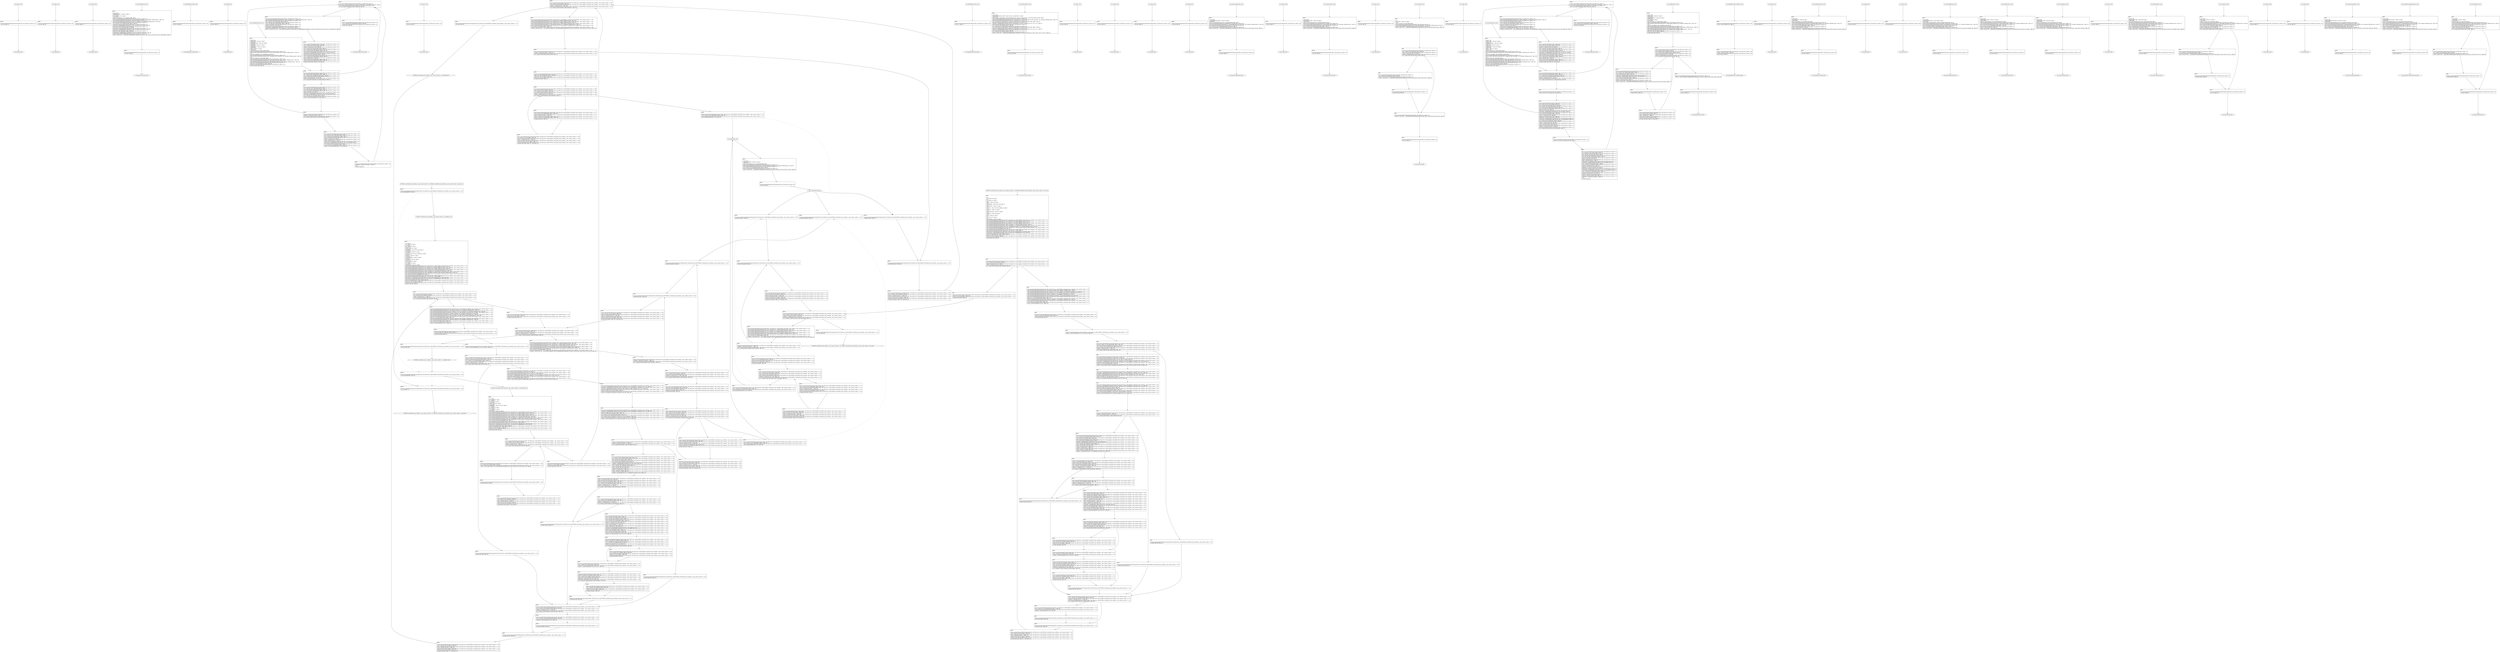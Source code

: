 digraph "icfg graph" {
BBio_ll_good1_end [label="{io_ll_good1_end}"];
BBio_ll_bad6_end [label="{io_ll_bad6_end}"];
BBio_ll_good5_end [label="{io_ll_good5_end}"];
BBio_ll_printWcharLine_end [label="{io_ll_printWcharLine_end}"];
BBio_ll_globalReturnsFalse_end [label="{io_ll_globalReturnsFalse_end}"];
BBio_ll_bad8_end [label="{io_ll_bad8_end}"];
BBio_ll_decodeHexWChars_end [label="{io_ll_decodeHexWChars_end}"];
BBio_ll_good7_end [label="{io_ll_good7_end}"];
BBCWE606_Unchecked_Loop_Condition__char_connect_socket_17_ll_CWE606_Unchecked_Loop_Condition__char_connect_socket_17_good_end [label="{CWE606_Unchecked_Loop_Condition__char_connect_socket_17_ll_CWE606_Unchecked_Loop_Condition__char_connect_socket_17_good_end}"];
BBio_ll_globalReturnsTrue_end [label="{io_ll_globalReturnsTrue_end}"];
BBio_ll_printStructLine_end [label="{io_ll_printStructLine_end}"];
BBio_ll_bad7_end [label="{io_ll_bad7_end}"];
BBio_ll_good6_end [label="{io_ll_good6_end}"];
BBio_ll_bad2_end [label="{io_ll_bad2_end}"];
BBio_ll_bad9_end [label="{io_ll_bad9_end}"];
BBio_ll_printUnsignedLine_end [label="{io_ll_printUnsignedLine_end}"];
BBio_ll_good4_end [label="{io_ll_good4_end}"];
BBio_ll_printSizeTLine_end [label="{io_ll_printSizeTLine_end}"];
BBio_ll_bad5_end [label="{io_ll_bad5_end}"];
BBCWE606_Unchecked_Loop_Condition__char_connect_socket_17_ll_goodG2B_end [label="{CWE606_Unchecked_Loop_Condition__char_connect_socket_17_ll_goodG2B_end}"];
BBio_ll_printLine_end [label="{io_ll_printLine_end}"];
BBCWE606_Unchecked_Loop_Condition__char_connect_socket_17_ll_goodB2G_end [label="{CWE606_Unchecked_Loop_Condition__char_connect_socket_17_ll_goodB2G_end}"];
BBio_ll_bad4_end [label="{io_ll_bad4_end}"];
BBio_ll_decodeHexChars_end [label="{io_ll_decodeHexChars_end}"];
BBio_ll_printBytesLine_end [label="{io_ll_printBytesLine_end}"];
BBio_ll_globalReturnsTrueOrFalse_end [label="{io_ll_globalReturnsTrueOrFalse_end}"];
BBio_ll_good3_end [label="{io_ll_good3_end}"];
BBio_ll_printHexCharLine_end [label="{io_ll_printHexCharLine_end}"];
BBio_ll_good9_end [label="{io_ll_good9_end}"];
BBio_ll_bad3_end [label="{io_ll_bad3_end}"];
BBio_ll_printDoubleLine_end [label="{io_ll_printDoubleLine_end}"];
BBio_ll_printShortLine_end [label="{io_ll_printShortLine_end}"];
BBCWE606_Unchecked_Loop_Condition__char_connect_socket_17_ll_CWE606_Unchecked_Loop_Condition__char_connect_socket_17_bad_end [label="{CWE606_Unchecked_Loop_Condition__char_connect_socket_17_ll_CWE606_Unchecked_Loop_Condition__char_connect_socket_17_bad_end}"];
BBio_ll_printLongLine_end [label="{io_ll_printLongLine_end}"];
BBio_ll_bad1_end [label="{io_ll_bad1_end}"];
BBio_ll_printFloatLine_end [label="{io_ll_printFloatLine_end}"];
BBio_ll_printWLine_end [label="{io_ll_printWLine_end}"];
BBio_ll_good2_end [label="{io_ll_good2_end}"];
BBio_ll_printIntLine_end [label="{io_ll_printIntLine_end}"];
BBio_ll_good8_end [label="{io_ll_good8_end}"];
BBio_ll_printLongLongLine_end [label="{io_ll_printLongLongLine_end}"];
BBio_ll_printHexUnsignedCharLine_end [label="{io_ll_printHexUnsignedCharLine_end}"];
BBio_ll_printSinkLine_end [label="{io_ll_printSinkLine_end}"];
BBio_ll_good1_start [label="{io_ll_good1_start}", shape=record];
io_ll_good1BB69 [label="{BB69:\l\l/home/raoxue/Desktop/MemVerif/workspace/000_108_946/source_code/io.c:187\l
  ret void, !dbg !52\l
}", shape=record];
BBio_ll_bad6_start [label="{io_ll_bad6_start}", shape=record];
io_ll_bad6BB83 [label="{BB83:\l\l/home/raoxue/Desktop/MemVerif/workspace/000_108_946/source_code/io.c:203\l
  ret void, !dbg !52\l
}", shape=record];
BBio_ll_good5_start [label="{io_ll_good5_start}", shape=record];
io_ll_good5BB73 [label="{BB73:\l\l/home/raoxue/Desktop/MemVerif/workspace/000_108_946/source_code/io.c:191\l
  ret void, !dbg !52\l
}", shape=record];
BBio_ll_printWcharLine_start [label="{io_ll_printWcharLine_start}", shape=record];
io_ll_printWcharLineBB28 [label="{BB28:\l\l/:959257088\l
  %wideChar.addr = alloca i32, align 4\l
/:959257088\l
  %s = alloca [2 x i32], align 4\l
/:959257088\l
  store i32 %wideChar, i32* %wideChar.addr, align 4\l
/home/raoxue/Desktop/MemVerif/workspace/000_108_946/source_code/io.c:70\l
  call void @llvm.dbg.declare(metadata i32* %wideChar.addr, metadata !162, metadata !DIExpression()), !dbg !163\l
/home/raoxue/Desktop/MemVerif/workspace/000_108_946/source_code/io.c:74\l
  call void @llvm.dbg.declare(metadata [2 x i32]* %s, metadata !164, metadata !DIExpression()), !dbg !168\l
/home/raoxue/Desktop/MemVerif/workspace/000_108_946/source_code/io.c:75\l
  %0 = load i32, i32* %wideChar.addr, align 4, !dbg !61\l
/home/raoxue/Desktop/MemVerif/workspace/000_108_946/source_code/io.c:75\l
  %arrayidx = getelementptr inbounds [2 x i32], [2 x i32]* %s, i64 0, i64 0, !dbg !62\l
/home/raoxue/Desktop/MemVerif/workspace/000_108_946/source_code/io.c:75\l
  store i32 %0, i32* %arrayidx, align 4, !dbg !63\l
/home/raoxue/Desktop/MemVerif/workspace/000_108_946/source_code/io.c:76\l
  %arrayidx1 = getelementptr inbounds [2 x i32], [2 x i32]* %s, i64 0, i64 1, !dbg !64\l
/home/raoxue/Desktop/MemVerif/workspace/000_108_946/source_code/io.c:76\l
  store i32 0, i32* %arrayidx1, align 4, !dbg !65\l
/home/raoxue/Desktop/MemVerif/workspace/000_108_946/source_code/io.c:77\l
  %arraydecay = getelementptr inbounds [2 x i32], [2 x i32]* %s, i64 0, i64 0, !dbg !66\l
/home/raoxue/Desktop/MemVerif/workspace/000_108_946/source_code/io.c:77\l
  %call = call i32 (i8*, ...) @printf(i8* getelementptr inbounds ([5 x i8], [5 x i8]* @.str.10, i64 0, i64 0), i32* %arraydecay), !dbg !67\l
}", shape=record];
io_ll_printWcharLineBB28 [label="{BB28:\l\l/:959257088\l
  %wideChar.addr = alloca i32, align 4\l
/:959257088\l
  %s = alloca [2 x i32], align 4\l
/:959257088\l
  store i32 %wideChar, i32* %wideChar.addr, align 4\l
/home/raoxue/Desktop/MemVerif/workspace/000_108_946/source_code/io.c:70\l
  call void @llvm.dbg.declare(metadata i32* %wideChar.addr, metadata !162, metadata !DIExpression()), !dbg !163\l
/home/raoxue/Desktop/MemVerif/workspace/000_108_946/source_code/io.c:74\l
  call void @llvm.dbg.declare(metadata [2 x i32]* %s, metadata !164, metadata !DIExpression()), !dbg !168\l
/home/raoxue/Desktop/MemVerif/workspace/000_108_946/source_code/io.c:75\l
  %0 = load i32, i32* %wideChar.addr, align 4, !dbg !61\l
/home/raoxue/Desktop/MemVerif/workspace/000_108_946/source_code/io.c:75\l
  %arrayidx = getelementptr inbounds [2 x i32], [2 x i32]* %s, i64 0, i64 0, !dbg !62\l
/home/raoxue/Desktop/MemVerif/workspace/000_108_946/source_code/io.c:75\l
  store i32 %0, i32* %arrayidx, align 4, !dbg !63\l
/home/raoxue/Desktop/MemVerif/workspace/000_108_946/source_code/io.c:76\l
  %arrayidx1 = getelementptr inbounds [2 x i32], [2 x i32]* %s, i64 0, i64 1, !dbg !64\l
/home/raoxue/Desktop/MemVerif/workspace/000_108_946/source_code/io.c:76\l
  store i32 0, i32* %arrayidx1, align 4, !dbg !65\l
/home/raoxue/Desktop/MemVerif/workspace/000_108_946/source_code/io.c:77\l
  %arraydecay = getelementptr inbounds [2 x i32], [2 x i32]* %s, i64 0, i64 0, !dbg !66\l
/home/raoxue/Desktop/MemVerif/workspace/000_108_946/source_code/io.c:77\l
  %call = call i32 (i8*, ...) @printf(i8* getelementptr inbounds ([5 x i8], [5 x i8]* @.str.10, i64 0, i64 0), i32* %arraydecay), !dbg !67\l
}", shape=record];
io_ll_printWcharLineBB29 [label="{BB29:\l\l/home/raoxue/Desktop/MemVerif/workspace/000_108_946/source_code/io.c:78\l
  ret void, !dbg !68\l
}", shape=record];
BBio_ll_globalReturnsFalse_start [label="{io_ll_globalReturnsFalse_start}", shape=record];
io_ll_globalReturnsFalseBB66 [label="{BB66:\l\l/home/raoxue/Desktop/MemVerif/workspace/000_108_946/source_code/io.c:163\l
  ret i32 0, !dbg !52\l
}", shape=record];
BBio_ll_bad8_start [label="{io_ll_bad8_start}", shape=record];
io_ll_bad8BB85 [label="{BB85:\l\l/home/raoxue/Desktop/MemVerif/workspace/000_108_946/source_code/io.c:205\l
  ret void, !dbg !52\l
}", shape=record];
BBio_ll_decodeHexWChars_start [label="{io_ll_decodeHexWChars_start}", shape=record];
io_ll_decodeHexWCharsBB55 [label="{BB55:\l\l/:109603400\l
  %bytes.addr = alloca i8*, align 8\l
/:109603400\l
  %numBytes.addr = alloca i64, align 8\l
/:109603400\l
  %hex.addr = alloca i32*, align 8\l
/:109603400\l
  %numWritten = alloca i64, align 8\l
/:109603400\l
  %byte = alloca i32, align 4\l
/:109603400\l
  store i8* %bytes, i8** %bytes.addr, align 8\l
/home/raoxue/Desktop/MemVerif/workspace/000_108_946/source_code/io.c:135\l
  call void @llvm.dbg.declare(metadata i8** %bytes.addr, metadata !290, metadata !DIExpression()), !dbg !291\l
/:135\l
  store i64 %numBytes, i64* %numBytes.addr, align 8\l
/home/raoxue/Desktop/MemVerif/workspace/000_108_946/source_code/io.c:135\l
  call void @llvm.dbg.declare(metadata i64* %numBytes.addr, metadata !292, metadata !DIExpression()), !dbg !293\l
/:135\l
  store i32* %hex, i32** %hex.addr, align 8\l
/home/raoxue/Desktop/MemVerif/workspace/000_108_946/source_code/io.c:135\l
  call void @llvm.dbg.declare(metadata i32** %hex.addr, metadata !294, metadata !DIExpression()), !dbg !295\l
/home/raoxue/Desktop/MemVerif/workspace/000_108_946/source_code/io.c:137\l
  call void @llvm.dbg.declare(metadata i64* %numWritten, metadata !296, metadata !DIExpression()), !dbg !297\l
/home/raoxue/Desktop/MemVerif/workspace/000_108_946/source_code/io.c:137\l
  store i64 0, i64* %numWritten, align 8, !dbg !65\l
/home/raoxue/Desktop/MemVerif/workspace/000_108_946/source_code/io.c:143\l
  br label %while.cond, !dbg !66\l
}", shape=record];
io_ll_decodeHexWCharsBB56 [label="{BB56:\l\l/home/raoxue/Desktop/MemVerif/workspace/000_108_946/source_code/io.c:143\l
  %0 = load i64, i64* %numWritten, align 8, !dbg !67\l
/home/raoxue/Desktop/MemVerif/workspace/000_108_946/source_code/io.c:143\l
  %1 = load i64, i64* %numBytes.addr, align 8, !dbg !68\l
/home/raoxue/Desktop/MemVerif/workspace/000_108_946/source_code/io.c:143\l
  %cmp = icmp ult i64 %0, %1, !dbg !69\l
/home/raoxue/Desktop/MemVerif/workspace/000_108_946/source_code/io.c:143\l
  br i1 %cmp, label %land.lhs.true, label %land.end, !dbg !70\l
}", shape=record];
io_ll_decodeHexWCharsBB57 [label="{BB57:\l\l/home/raoxue/Desktop/MemVerif/workspace/000_108_946/source_code/io.c:143\l
  %2 = load i32*, i32** %hex.addr, align 8, !dbg !71\l
/home/raoxue/Desktop/MemVerif/workspace/000_108_946/source_code/io.c:143\l
  %3 = load i64, i64* %numWritten, align 8, !dbg !72\l
/home/raoxue/Desktop/MemVerif/workspace/000_108_946/source_code/io.c:143\l
  %mul = mul i64 2, %3, !dbg !73\l
/home/raoxue/Desktop/MemVerif/workspace/000_108_946/source_code/io.c:143\l
  %arrayidx = getelementptr inbounds i32, i32* %2, i64 %mul, !dbg !71\l
/home/raoxue/Desktop/MemVerif/workspace/000_108_946/source_code/io.c:143\l
  %4 = load i32, i32* %arrayidx, align 4, !dbg !71\l
/home/raoxue/Desktop/MemVerif/workspace/000_108_946/source_code/io.c:143\l
  %call = call i32 @iswxdigit(i32 %4) #5, !dbg !74\l
}", shape=record];
io_ll_decodeHexWCharsBB57 [label="{BB57:\l\l/home/raoxue/Desktop/MemVerif/workspace/000_108_946/source_code/io.c:143\l
  %2 = load i32*, i32** %hex.addr, align 8, !dbg !71\l
/home/raoxue/Desktop/MemVerif/workspace/000_108_946/source_code/io.c:143\l
  %3 = load i64, i64* %numWritten, align 8, !dbg !72\l
/home/raoxue/Desktop/MemVerif/workspace/000_108_946/source_code/io.c:143\l
  %mul = mul i64 2, %3, !dbg !73\l
/home/raoxue/Desktop/MemVerif/workspace/000_108_946/source_code/io.c:143\l
  %arrayidx = getelementptr inbounds i32, i32* %2, i64 %mul, !dbg !71\l
/home/raoxue/Desktop/MemVerif/workspace/000_108_946/source_code/io.c:143\l
  %4 = load i32, i32* %arrayidx, align 4, !dbg !71\l
/home/raoxue/Desktop/MemVerif/workspace/000_108_946/source_code/io.c:143\l
  %call = call i32 @iswxdigit(i32 %4) #5, !dbg !74\l
}", shape=record];
io_ll_decodeHexWCharsBB59 [label="{BB59:\l\l/home/raoxue/Desktop/MemVerif/workspace/000_108_946/source_code/io.c:143\l
  %tobool = icmp ne i32 %call, 0, !dbg !74\l
/home/raoxue/Desktop/MemVerif/workspace/000_108_946/source_code/io.c:143\l
  br i1 %tobool, label %land.rhs, label %land.end, !dbg !75\l
}", shape=record];
io_ll_decodeHexWCharsBB60 [label="{BB60:\l\l/home/raoxue/Desktop/MemVerif/workspace/000_108_946/source_code/io.c:143\l
  %5 = load i32*, i32** %hex.addr, align 8, !dbg !76\l
/home/raoxue/Desktop/MemVerif/workspace/000_108_946/source_code/io.c:143\l
  %6 = load i64, i64* %numWritten, align 8, !dbg !77\l
/home/raoxue/Desktop/MemVerif/workspace/000_108_946/source_code/io.c:143\l
  %mul1 = mul i64 2, %6, !dbg !78\l
/home/raoxue/Desktop/MemVerif/workspace/000_108_946/source_code/io.c:143\l
  %add = add i64 %mul1, 1, !dbg !79\l
/home/raoxue/Desktop/MemVerif/workspace/000_108_946/source_code/io.c:143\l
  %arrayidx2 = getelementptr inbounds i32, i32* %5, i64 %add, !dbg !76\l
/home/raoxue/Desktop/MemVerif/workspace/000_108_946/source_code/io.c:143\l
  %7 = load i32, i32* %arrayidx2, align 4, !dbg !76\l
/home/raoxue/Desktop/MemVerif/workspace/000_108_946/source_code/io.c:143\l
  %call3 = call i32 @iswxdigit(i32 %7) #5, !dbg !80\l
}", shape=record];
io_ll_decodeHexWCharsBB60 [label="{BB60:\l\l/home/raoxue/Desktop/MemVerif/workspace/000_108_946/source_code/io.c:143\l
  %5 = load i32*, i32** %hex.addr, align 8, !dbg !76\l
/home/raoxue/Desktop/MemVerif/workspace/000_108_946/source_code/io.c:143\l
  %6 = load i64, i64* %numWritten, align 8, !dbg !77\l
/home/raoxue/Desktop/MemVerif/workspace/000_108_946/source_code/io.c:143\l
  %mul1 = mul i64 2, %6, !dbg !78\l
/home/raoxue/Desktop/MemVerif/workspace/000_108_946/source_code/io.c:143\l
  %add = add i64 %mul1, 1, !dbg !79\l
/home/raoxue/Desktop/MemVerif/workspace/000_108_946/source_code/io.c:143\l
  %arrayidx2 = getelementptr inbounds i32, i32* %5, i64 %add, !dbg !76\l
/home/raoxue/Desktop/MemVerif/workspace/000_108_946/source_code/io.c:143\l
  %7 = load i32, i32* %arrayidx2, align 4, !dbg !76\l
/home/raoxue/Desktop/MemVerif/workspace/000_108_946/source_code/io.c:143\l
  %call3 = call i32 @iswxdigit(i32 %7) #5, !dbg !80\l
}", shape=record];
io_ll_decodeHexWCharsBB61 [label="{BB61:\l\l/home/raoxue/Desktop/MemVerif/workspace/000_108_946/source_code/io.c:143\l
  %tobool4 = icmp ne i32 %call3, 0, !dbg !75\l
/:143\l
  br label %land.end\l
}", shape=record];
io_ll_decodeHexWCharsBB58 [label="{BB58:\l\l/home/raoxue/Desktop/MemVerif/workspace/000_108_946/source_code/io.c:0\l
  %8 = phi i1 [ false, %land.lhs.true ], [ false, %while.cond ], [ %tobool4, %land.rhs ], !dbg !81\l
/home/raoxue/Desktop/MemVerif/workspace/000_108_946/source_code/io.c:143\l
  br i1 %8, label %while.body, label %while.end, !dbg !66\l
}", shape=record];
io_ll_decodeHexWCharsBB62 [label="{BB62:\l\l/home/raoxue/Desktop/MemVerif/workspace/000_108_946/source_code/io.c:145\l
  call void @llvm.dbg.declare(metadata i32* %byte, metadata !314, metadata !DIExpression()), !dbg !316\l
/home/raoxue/Desktop/MemVerif/workspace/000_108_946/source_code/io.c:146\l
  %9 = load i32*, i32** %hex.addr, align 8, !dbg !85\l
/home/raoxue/Desktop/MemVerif/workspace/000_108_946/source_code/io.c:146\l
  %10 = load i64, i64* %numWritten, align 8, !dbg !86\l
/home/raoxue/Desktop/MemVerif/workspace/000_108_946/source_code/io.c:146\l
  %mul5 = mul i64 2, %10, !dbg !87\l
/home/raoxue/Desktop/MemVerif/workspace/000_108_946/source_code/io.c:146\l
  %arrayidx6 = getelementptr inbounds i32, i32* %9, i64 %mul5, !dbg !85\l
/home/raoxue/Desktop/MemVerif/workspace/000_108_946/source_code/io.c:146\l
  %call7 = call i32 (i32*, i32*, ...) @__isoc99_swscanf(i32* %arrayidx6, i32* getelementptr inbounds ([5 x i32], [5 x i32]* @.str.16, i64 0, i64 0), i32* %byte) #5, !dbg !88\l
}", shape=record];
io_ll_decodeHexWCharsBB62 [label="{BB62:\l\l/home/raoxue/Desktop/MemVerif/workspace/000_108_946/source_code/io.c:145\l
  call void @llvm.dbg.declare(metadata i32* %byte, metadata !314, metadata !DIExpression()), !dbg !316\l
/home/raoxue/Desktop/MemVerif/workspace/000_108_946/source_code/io.c:146\l
  %9 = load i32*, i32** %hex.addr, align 8, !dbg !85\l
/home/raoxue/Desktop/MemVerif/workspace/000_108_946/source_code/io.c:146\l
  %10 = load i64, i64* %numWritten, align 8, !dbg !86\l
/home/raoxue/Desktop/MemVerif/workspace/000_108_946/source_code/io.c:146\l
  %mul5 = mul i64 2, %10, !dbg !87\l
/home/raoxue/Desktop/MemVerif/workspace/000_108_946/source_code/io.c:146\l
  %arrayidx6 = getelementptr inbounds i32, i32* %9, i64 %mul5, !dbg !85\l
/home/raoxue/Desktop/MemVerif/workspace/000_108_946/source_code/io.c:146\l
  %call7 = call i32 (i32*, i32*, ...) @__isoc99_swscanf(i32* %arrayidx6, i32* getelementptr inbounds ([5 x i32], [5 x i32]* @.str.16, i64 0, i64 0), i32* %byte) #5, !dbg !88\l
}", shape=record];
io_ll_decodeHexWCharsBB64 [label="{BB64:\l\l/home/raoxue/Desktop/MemVerif/workspace/000_108_946/source_code/io.c:147\l
  %11 = load i32, i32* %byte, align 4, !dbg !89\l
/home/raoxue/Desktop/MemVerif/workspace/000_108_946/source_code/io.c:147\l
  %conv = trunc i32 %11 to i8, !dbg !90\l
/home/raoxue/Desktop/MemVerif/workspace/000_108_946/source_code/io.c:147\l
  %12 = load i8*, i8** %bytes.addr, align 8, !dbg !91\l
/home/raoxue/Desktop/MemVerif/workspace/000_108_946/source_code/io.c:147\l
  %13 = load i64, i64* %numWritten, align 8, !dbg !92\l
/home/raoxue/Desktop/MemVerif/workspace/000_108_946/source_code/io.c:147\l
  %arrayidx8 = getelementptr inbounds i8, i8* %12, i64 %13, !dbg !91\l
/home/raoxue/Desktop/MemVerif/workspace/000_108_946/source_code/io.c:147\l
  store i8 %conv, i8* %arrayidx8, align 1, !dbg !93\l
/home/raoxue/Desktop/MemVerif/workspace/000_108_946/source_code/io.c:148\l
  %14 = load i64, i64* %numWritten, align 8, !dbg !94\l
/home/raoxue/Desktop/MemVerif/workspace/000_108_946/source_code/io.c:148\l
  %inc = add i64 %14, 1, !dbg !94\l
/home/raoxue/Desktop/MemVerif/workspace/000_108_946/source_code/io.c:148\l
  store i64 %inc, i64* %numWritten, align 8, !dbg !94\l
/home/raoxue/Desktop/MemVerif/workspace/000_108_946/source_code/io.c:143\l
  br label %while.cond, !dbg !66, !llvm.loop !95\l
}", shape=record];
io_ll_decodeHexWCharsBB63 [label="{BB63:\l\l/home/raoxue/Desktop/MemVerif/workspace/000_108_946/source_code/io.c:151\l
  %15 = load i64, i64* %numWritten, align 8, !dbg !98\l
/home/raoxue/Desktop/MemVerif/workspace/000_108_946/source_code/io.c:151\l
  ret i64 %15, !dbg !99\l
}", shape=record];
BBio_ll_good7_start [label="{io_ll_good7_start}", shape=record];
io_ll_good7BB75 [label="{BB75:\l\l/home/raoxue/Desktop/MemVerif/workspace/000_108_946/source_code/io.c:193\l
  ret void, !dbg !52\l
}", shape=record];
BBCWE606_Unchecked_Loop_Condition__char_connect_socket_17_ll_CWE606_Unchecked_Loop_Condition__char_connect_socket_17_good_start [label="{CWE606_Unchecked_Loop_Condition__char_connect_socket_17_ll_CWE606_Unchecked_Loop_Condition__char_connect_socket_17_good_start}", shape=record];
CWE606_Unchecked_Loop_Condition__char_connect_socket_17_ll_CWE606_Unchecked_Loop_Condition__char_connect_socket_17_goodBB102 [label="{BB102:\l\l/home/raoxue/Desktop/MemVerif/workspace/000_108_946/source_code/CWE606_Unchecked_Loop_Condition__char_connect_socket_17.c:281\l
  call void @goodB2G(), !dbg !68\l
}", shape=record];
CWE606_Unchecked_Loop_Condition__char_connect_socket_17_ll_CWE606_Unchecked_Loop_Condition__char_connect_socket_17_goodBB102 [label="{BB102:\l\l/home/raoxue/Desktop/MemVerif/workspace/000_108_946/source_code/CWE606_Unchecked_Loop_Condition__char_connect_socket_17.c:281\l
  call void @goodB2G(), !dbg !68\l
}", shape=record];
CWE606_Unchecked_Loop_Condition__char_connect_socket_17_ll_CWE606_Unchecked_Loop_Condition__char_connect_socket_17_goodBB103 [label="{BB103:\l\l/home/raoxue/Desktop/MemVerif/workspace/000_108_946/source_code/CWE606_Unchecked_Loop_Condition__char_connect_socket_17.c:282\l
  call void @goodG2B(), !dbg !69\l
}", shape=record];
CWE606_Unchecked_Loop_Condition__char_connect_socket_17_ll_CWE606_Unchecked_Loop_Condition__char_connect_socket_17_goodBB103 [label="{BB103:\l\l/home/raoxue/Desktop/MemVerif/workspace/000_108_946/source_code/CWE606_Unchecked_Loop_Condition__char_connect_socket_17.c:282\l
  call void @goodG2B(), !dbg !69\l
}", shape=record];
CWE606_Unchecked_Loop_Condition__char_connect_socket_17_ll_CWE606_Unchecked_Loop_Condition__char_connect_socket_17_goodBB104 [label="{BB104:\l\l/home/raoxue/Desktop/MemVerif/workspace/000_108_946/source_code/CWE606_Unchecked_Loop_Condition__char_connect_socket_17.c:283\l
  ret void, !dbg !70\l
}", shape=record];
BBio_ll_globalReturnsTrue_start [label="{io_ll_globalReturnsTrue_start}", shape=record];
io_ll_globalReturnsTrueBB65 [label="{BB65:\l\l/home/raoxue/Desktop/MemVerif/workspace/000_108_946/source_code/io.c:158\l
  ret i32 1, !dbg !52\l
}", shape=record];
BBio_ll_printStructLine_start [label="{io_ll_printStructLine_start}", shape=record];
io_ll_printStructLineBB36 [label="{BB36:\l\l/:959257088\l
  %structTwoIntsStruct.addr = alloca %struct._twoIntsStruct*, align 8\l
/:959257088\l
  store %struct._twoIntsStruct* %structTwoIntsStruct, %struct._twoIntsStruct** %structTwoIntsStruct.addr, align 8\l
/home/raoxue/Desktop/MemVerif/workspace/000_108_946/source_code/io.c:95\l
  call void @llvm.dbg.declare(metadata %struct._twoIntsStruct** %structTwoIntsStruct.addr, metadata !212, metadata !DIExpression()), !dbg !213\l
/home/raoxue/Desktop/MemVerif/workspace/000_108_946/source_code/io.c:97\l
  %0 = load %struct._twoIntsStruct*, %struct._twoIntsStruct** %structTwoIntsStruct.addr, align 8, !dbg !61\l
/home/raoxue/Desktop/MemVerif/workspace/000_108_946/source_code/io.c:97\l
  %intOne = getelementptr inbounds %struct._twoIntsStruct, %struct._twoIntsStruct* %0, i32 0, i32 0, !dbg !62\l
/home/raoxue/Desktop/MemVerif/workspace/000_108_946/source_code/io.c:97\l
  %1 = load i32, i32* %intOne, align 4, !dbg !62\l
/home/raoxue/Desktop/MemVerif/workspace/000_108_946/source_code/io.c:97\l
  %2 = load %struct._twoIntsStruct*, %struct._twoIntsStruct** %structTwoIntsStruct.addr, align 8, !dbg !63\l
/home/raoxue/Desktop/MemVerif/workspace/000_108_946/source_code/io.c:97\l
  %intTwo = getelementptr inbounds %struct._twoIntsStruct, %struct._twoIntsStruct* %2, i32 0, i32 1, !dbg !64\l
/home/raoxue/Desktop/MemVerif/workspace/000_108_946/source_code/io.c:97\l
  %3 = load i32, i32* %intTwo, align 4, !dbg !64\l
/home/raoxue/Desktop/MemVerif/workspace/000_108_946/source_code/io.c:97\l
  %call = call i32 (i8*, ...) @printf(i8* getelementptr inbounds ([10 x i8], [10 x i8]* @.str.13, i64 0, i64 0), i32 %1, i32 %3), !dbg !65\l
}", shape=record];
io_ll_printStructLineBB36 [label="{BB36:\l\l/:959257088\l
  %structTwoIntsStruct.addr = alloca %struct._twoIntsStruct*, align 8\l
/:959257088\l
  store %struct._twoIntsStruct* %structTwoIntsStruct, %struct._twoIntsStruct** %structTwoIntsStruct.addr, align 8\l
/home/raoxue/Desktop/MemVerif/workspace/000_108_946/source_code/io.c:95\l
  call void @llvm.dbg.declare(metadata %struct._twoIntsStruct** %structTwoIntsStruct.addr, metadata !212, metadata !DIExpression()), !dbg !213\l
/home/raoxue/Desktop/MemVerif/workspace/000_108_946/source_code/io.c:97\l
  %0 = load %struct._twoIntsStruct*, %struct._twoIntsStruct** %structTwoIntsStruct.addr, align 8, !dbg !61\l
/home/raoxue/Desktop/MemVerif/workspace/000_108_946/source_code/io.c:97\l
  %intOne = getelementptr inbounds %struct._twoIntsStruct, %struct._twoIntsStruct* %0, i32 0, i32 0, !dbg !62\l
/home/raoxue/Desktop/MemVerif/workspace/000_108_946/source_code/io.c:97\l
  %1 = load i32, i32* %intOne, align 4, !dbg !62\l
/home/raoxue/Desktop/MemVerif/workspace/000_108_946/source_code/io.c:97\l
  %2 = load %struct._twoIntsStruct*, %struct._twoIntsStruct** %structTwoIntsStruct.addr, align 8, !dbg !63\l
/home/raoxue/Desktop/MemVerif/workspace/000_108_946/source_code/io.c:97\l
  %intTwo = getelementptr inbounds %struct._twoIntsStruct, %struct._twoIntsStruct* %2, i32 0, i32 1, !dbg !64\l
/home/raoxue/Desktop/MemVerif/workspace/000_108_946/source_code/io.c:97\l
  %3 = load i32, i32* %intTwo, align 4, !dbg !64\l
/home/raoxue/Desktop/MemVerif/workspace/000_108_946/source_code/io.c:97\l
  %call = call i32 (i8*, ...) @printf(i8* getelementptr inbounds ([10 x i8], [10 x i8]* @.str.13, i64 0, i64 0), i32 %1, i32 %3), !dbg !65\l
}", shape=record];
io_ll_printStructLineBB37 [label="{BB37:\l\l/home/raoxue/Desktop/MemVerif/workspace/000_108_946/source_code/io.c:98\l
  ret void, !dbg !66\l
}", shape=record];
BBio_ll_bad7_start [label="{io_ll_bad7_start}", shape=record];
io_ll_bad7BB84 [label="{BB84:\l\l/home/raoxue/Desktop/MemVerif/workspace/000_108_946/source_code/io.c:204\l
  ret void, !dbg !52\l
}", shape=record];
BBio_ll_good6_start [label="{io_ll_good6_start}", shape=record];
io_ll_good6BB74 [label="{BB74:\l\l/home/raoxue/Desktop/MemVerif/workspace/000_108_946/source_code/io.c:192\l
  ret void, !dbg !52\l
}", shape=record];
BBio_ll_bad2_start [label="{io_ll_bad2_start}", shape=record];
io_ll_bad2BB79 [label="{BB79:\l\l/home/raoxue/Desktop/MemVerif/workspace/000_108_946/source_code/io.c:199\l
  ret void, !dbg !52\l
}", shape=record];
BBio_ll_bad9_start [label="{io_ll_bad9_start}", shape=record];
io_ll_bad9BB86 [label="{BB86:\l\l/home/raoxue/Desktop/MemVerif/workspace/000_108_946/source_code/io.c:206\l
  ret void, !dbg !52\l
}", shape=record];
BBio_ll_printUnsignedLine_start [label="{io_ll_printUnsignedLine_start}", shape=record];
io_ll_printUnsignedLineBB30 [label="{BB30:\l\l/:109764440\l
  %unsignedNumber.addr = alloca i32, align 4\l
/:109764440\l
  store i32 %unsignedNumber, i32* %unsignedNumber.addr, align 4\l
/home/raoxue/Desktop/MemVerif/workspace/000_108_946/source_code/io.c:80\l
  call void @llvm.dbg.declare(metadata i32* %unsignedNumber.addr, metadata !180, metadata !DIExpression()), !dbg !181\l
/home/raoxue/Desktop/MemVerif/workspace/000_108_946/source_code/io.c:82\l
  %0 = load i32, i32* %unsignedNumber.addr, align 4, !dbg !54\l
/home/raoxue/Desktop/MemVerif/workspace/000_108_946/source_code/io.c:82\l
  %call = call i32 (i8*, ...) @printf(i8* getelementptr inbounds ([4 x i8], [4 x i8]* @.str.11, i64 0, i64 0), i32 %0), !dbg !55\l
}", shape=record];
io_ll_printUnsignedLineBB30 [label="{BB30:\l\l/:109764440\l
  %unsignedNumber.addr = alloca i32, align 4\l
/:109764440\l
  store i32 %unsignedNumber, i32* %unsignedNumber.addr, align 4\l
/home/raoxue/Desktop/MemVerif/workspace/000_108_946/source_code/io.c:80\l
  call void @llvm.dbg.declare(metadata i32* %unsignedNumber.addr, metadata !180, metadata !DIExpression()), !dbg !181\l
/home/raoxue/Desktop/MemVerif/workspace/000_108_946/source_code/io.c:82\l
  %0 = load i32, i32* %unsignedNumber.addr, align 4, !dbg !54\l
/home/raoxue/Desktop/MemVerif/workspace/000_108_946/source_code/io.c:82\l
  %call = call i32 (i8*, ...) @printf(i8* getelementptr inbounds ([4 x i8], [4 x i8]* @.str.11, i64 0, i64 0), i32 %0), !dbg !55\l
}", shape=record];
io_ll_printUnsignedLineBB31 [label="{BB31:\l\l/home/raoxue/Desktop/MemVerif/workspace/000_108_946/source_code/io.c:83\l
  ret void, !dbg !56\l
}", shape=record];
BBio_ll_good4_start [label="{io_ll_good4_start}", shape=record];
io_ll_good4BB72 [label="{BB72:\l\l/home/raoxue/Desktop/MemVerif/workspace/000_108_946/source_code/io.c:190\l
  ret void, !dbg !52\l
}", shape=record];
BBio_ll_printSizeTLine_start [label="{io_ll_printSizeTLine_start}", shape=record];
io_ll_printSizeTLineBB24 [label="{BB24:\l\l/:959257088\l
  %sizeTNumber.addr = alloca i64, align 8\l
/:959257088\l
  store i64 %sizeTNumber, i64* %sizeTNumber.addr, align 8\l
/home/raoxue/Desktop/MemVerif/workspace/000_108_946/source_code/io.c:60\l
  call void @llvm.dbg.declare(metadata i64* %sizeTNumber.addr, metadata !146, metadata !DIExpression()), !dbg !147\l
/home/raoxue/Desktop/MemVerif/workspace/000_108_946/source_code/io.c:62\l
  %0 = load i64, i64* %sizeTNumber.addr, align 8, !dbg !57\l
/home/raoxue/Desktop/MemVerif/workspace/000_108_946/source_code/io.c:62\l
  %call = call i32 (i8*, ...) @printf(i8* getelementptr inbounds ([5 x i8], [5 x i8]* @.str.8, i64 0, i64 0), i64 %0), !dbg !58\l
}", shape=record];
io_ll_printSizeTLineBB24 [label="{BB24:\l\l/:959257088\l
  %sizeTNumber.addr = alloca i64, align 8\l
/:959257088\l
  store i64 %sizeTNumber, i64* %sizeTNumber.addr, align 8\l
/home/raoxue/Desktop/MemVerif/workspace/000_108_946/source_code/io.c:60\l
  call void @llvm.dbg.declare(metadata i64* %sizeTNumber.addr, metadata !146, metadata !DIExpression()), !dbg !147\l
/home/raoxue/Desktop/MemVerif/workspace/000_108_946/source_code/io.c:62\l
  %0 = load i64, i64* %sizeTNumber.addr, align 8, !dbg !57\l
/home/raoxue/Desktop/MemVerif/workspace/000_108_946/source_code/io.c:62\l
  %call = call i32 (i8*, ...) @printf(i8* getelementptr inbounds ([5 x i8], [5 x i8]* @.str.8, i64 0, i64 0), i64 %0), !dbg !58\l
}", shape=record];
io_ll_printSizeTLineBB25 [label="{BB25:\l\l/home/raoxue/Desktop/MemVerif/workspace/000_108_946/source_code/io.c:63\l
  ret void, !dbg !59\l
}", shape=record];
BBio_ll_bad5_start [label="{io_ll_bad5_start}", shape=record];
io_ll_bad5BB82 [label="{BB82:\l\l/home/raoxue/Desktop/MemVerif/workspace/000_108_946/source_code/io.c:202\l
  ret void, !dbg !52\l
}", shape=record];
BBCWE606_Unchecked_Loop_Condition__char_connect_socket_17_ll_goodG2B_start [label="{CWE606_Unchecked_Loop_Condition__char_connect_socket_17_ll_goodG2B_start}", shape=record];
CWE606_Unchecked_Loop_Condition__char_connect_socket_17_ll_goodG2BBB84 [label="{BB84:\l\l/:112424656\l
  %h = alloca i32, align 4\l
/:112424656\l
  %j = alloca i32, align 4\l
/:112424656\l
  %data = alloca i8*, align 8\l
/:112424656\l
  %dataBuffer = alloca [100 x i8], align 16\l
/:112424656\l
  %i = alloca i32, align 4\l
/:112424656\l
  %n = alloca i32, align 4\l
/:112424656\l
  %intVariable = alloca i32, align 4\l
/home/raoxue/Desktop/MemVerif/workspace/000_108_946/source_code/CWE606_Unchecked_Loop_Condition__char_connect_socket_17.c:251\l
  call void @llvm.dbg.declare(metadata i32* %h, metadata !433, metadata !DIExpression()), !dbg !434\l
/home/raoxue/Desktop/MemVerif/workspace/000_108_946/source_code/CWE606_Unchecked_Loop_Condition__char_connect_socket_17.c:251\l
  call void @llvm.dbg.declare(metadata i32* %j, metadata !435, metadata !DIExpression()), !dbg !436\l
/home/raoxue/Desktop/MemVerif/workspace/000_108_946/source_code/CWE606_Unchecked_Loop_Condition__char_connect_socket_17.c:252\l
  call void @llvm.dbg.declare(metadata i8** %data, metadata !437, metadata !DIExpression()), !dbg !438\l
/home/raoxue/Desktop/MemVerif/workspace/000_108_946/source_code/CWE606_Unchecked_Loop_Condition__char_connect_socket_17.c:253\l
  call void @llvm.dbg.declare(metadata [100 x i8]* %dataBuffer, metadata !439, metadata !DIExpression()), !dbg !440\l
/home/raoxue/Desktop/MemVerif/workspace/000_108_946/source_code/CWE606_Unchecked_Loop_Condition__char_connect_socket_17.c:253\l
  %0 = bitcast [100 x i8]* %dataBuffer to i8*, !dbg !79\l
/home/raoxue/Desktop/MemVerif/workspace/000_108_946/source_code/CWE606_Unchecked_Loop_Condition__char_connect_socket_17.c:253\l
  call void @llvm.memset.p0i8.i64(i8* align 16 %0, i8 0, i64 100, i1 false), !dbg !79\l
/home/raoxue/Desktop/MemVerif/workspace/000_108_946/source_code/CWE606_Unchecked_Loop_Condition__char_connect_socket_17.c:254\l
  %arraydecay = getelementptr inbounds [100 x i8], [100 x i8]* %dataBuffer, i64 0, i64 0, !dbg !80\l
/home/raoxue/Desktop/MemVerif/workspace/000_108_946/source_code/CWE606_Unchecked_Loop_Condition__char_connect_socket_17.c:254\l
  store i8* %arraydecay, i8** %data, align 8, !dbg !81\l
/home/raoxue/Desktop/MemVerif/workspace/000_108_946/source_code/CWE606_Unchecked_Loop_Condition__char_connect_socket_17.c:255\l
  store i32 0, i32* %h, align 4, !dbg !82\l
/home/raoxue/Desktop/MemVerif/workspace/000_108_946/source_code/CWE606_Unchecked_Loop_Condition__char_connect_socket_17.c:255\l
  br label %for.cond, !dbg !84\l
}", shape=record];
CWE606_Unchecked_Loop_Condition__char_connect_socket_17_ll_goodG2BBB85 [label="{BB85:\l\l/home/raoxue/Desktop/MemVerif/workspace/000_108_946/source_code/CWE606_Unchecked_Loop_Condition__char_connect_socket_17.c:255\l
  %1 = load i32, i32* %h, align 4, !dbg !85\l
/home/raoxue/Desktop/MemVerif/workspace/000_108_946/source_code/CWE606_Unchecked_Loop_Condition__char_connect_socket_17.c:255\l
  %cmp = icmp slt i32 %1, 1, !dbg !87\l
/home/raoxue/Desktop/MemVerif/workspace/000_108_946/source_code/CWE606_Unchecked_Loop_Condition__char_connect_socket_17.c:255\l
  br i1 %cmp, label %for.body, label %for.end, !dbg !88\l
}", shape=record];
CWE606_Unchecked_Loop_Condition__char_connect_socket_17_ll_goodG2BBB86 [label="{BB86:\l\l/home/raoxue/Desktop/MemVerif/workspace/000_108_946/source_code/CWE606_Unchecked_Loop_Condition__char_connect_socket_17.c:258\l
  %2 = load i8*, i8** %data, align 8, !dbg !89\l
/home/raoxue/Desktop/MemVerif/workspace/000_108_946/source_code/CWE606_Unchecked_Loop_Condition__char_connect_socket_17.c:258\l
  %call = call i8* @strcpy(i8* %2, i8* getelementptr inbounds ([3 x i8], [3 x i8]* @.str.2, i64 0, i64 0)) #7, !dbg !91\l
}", shape=record];
CWE606_Unchecked_Loop_Condition__char_connect_socket_17_ll_goodG2BBB86 [label="{BB86:\l\l/home/raoxue/Desktop/MemVerif/workspace/000_108_946/source_code/CWE606_Unchecked_Loop_Condition__char_connect_socket_17.c:258\l
  %2 = load i8*, i8** %data, align 8, !dbg !89\l
/home/raoxue/Desktop/MemVerif/workspace/000_108_946/source_code/CWE606_Unchecked_Loop_Condition__char_connect_socket_17.c:258\l
  %call = call i8* @strcpy(i8* %2, i8* getelementptr inbounds ([3 x i8], [3 x i8]* @.str.2, i64 0, i64 0)) #7, !dbg !91\l
}", shape=record];
CWE606_Unchecked_Loop_Condition__char_connect_socket_17_ll_goodG2BBB88 [label="{BB88:\l\l/home/raoxue/Desktop/MemVerif/workspace/000_108_946/source_code/CWE606_Unchecked_Loop_Condition__char_connect_socket_17.c:259\l
  br label %for.inc, !dbg !92\l
}", shape=record];
CWE606_Unchecked_Loop_Condition__char_connect_socket_17_ll_goodG2BBB89 [label="{BB89:\l\l/home/raoxue/Desktop/MemVerif/workspace/000_108_946/source_code/CWE606_Unchecked_Loop_Condition__char_connect_socket_17.c:255\l
  %3 = load i32, i32* %h, align 4, !dbg !93\l
/home/raoxue/Desktop/MemVerif/workspace/000_108_946/source_code/CWE606_Unchecked_Loop_Condition__char_connect_socket_17.c:255\l
  %inc = add nsw i32 %3, 1, !dbg !93\l
/home/raoxue/Desktop/MemVerif/workspace/000_108_946/source_code/CWE606_Unchecked_Loop_Condition__char_connect_socket_17.c:255\l
  store i32 %inc, i32* %h, align 4, !dbg !93\l
/home/raoxue/Desktop/MemVerif/workspace/000_108_946/source_code/CWE606_Unchecked_Loop_Condition__char_connect_socket_17.c:255\l
  br label %for.cond, !dbg !94, !llvm.loop !95\l
}", shape=record];
CWE606_Unchecked_Loop_Condition__char_connect_socket_17_ll_goodG2BBB87 [label="{BB87:\l\l/home/raoxue/Desktop/MemVerif/workspace/000_108_946/source_code/CWE606_Unchecked_Loop_Condition__char_connect_socket_17.c:260\l
  store i32 0, i32* %j, align 4, !dbg !98\l
/home/raoxue/Desktop/MemVerif/workspace/000_108_946/source_code/CWE606_Unchecked_Loop_Condition__char_connect_socket_17.c:260\l
  br label %for.cond1, !dbg !100\l
}", shape=record];
CWE606_Unchecked_Loop_Condition__char_connect_socket_17_ll_goodG2BBB90 [label="{BB90:\l\l/home/raoxue/Desktop/MemVerif/workspace/000_108_946/source_code/CWE606_Unchecked_Loop_Condition__char_connect_socket_17.c:260\l
  %4 = load i32, i32* %j, align 4, !dbg !101\l
/home/raoxue/Desktop/MemVerif/workspace/000_108_946/source_code/CWE606_Unchecked_Loop_Condition__char_connect_socket_17.c:260\l
  %cmp2 = icmp slt i32 %4, 1, !dbg !103\l
/home/raoxue/Desktop/MemVerif/workspace/000_108_946/source_code/CWE606_Unchecked_Loop_Condition__char_connect_socket_17.c:260\l
  br i1 %cmp2, label %for.body3, label %for.end15, !dbg !104\l
}", shape=record];
CWE606_Unchecked_Loop_Condition__char_connect_socket_17_ll_goodG2BBB91 [label="{BB91:\l\l/home/raoxue/Desktop/MemVerif/workspace/000_108_946/source_code/CWE606_Unchecked_Loop_Condition__char_connect_socket_17.c:263\l
  call void @llvm.dbg.declare(metadata i32* %i, metadata !465, metadata !DIExpression()), !dbg !468\l
/home/raoxue/Desktop/MemVerif/workspace/000_108_946/source_code/CWE606_Unchecked_Loop_Condition__char_connect_socket_17.c:263\l
  call void @llvm.dbg.declare(metadata i32* %n, metadata !469, metadata !DIExpression()), !dbg !470\l
/home/raoxue/Desktop/MemVerif/workspace/000_108_946/source_code/CWE606_Unchecked_Loop_Condition__char_connect_socket_17.c:263\l
  call void @llvm.dbg.declare(metadata i32* %intVariable, metadata !471, metadata !DIExpression()), !dbg !472\l
/home/raoxue/Desktop/MemVerif/workspace/000_108_946/source_code/CWE606_Unchecked_Loop_Condition__char_connect_socket_17.c:264\l
  %5 = load i8*, i8** %data, align 8, !dbg !113\l
/home/raoxue/Desktop/MemVerif/workspace/000_108_946/source_code/CWE606_Unchecked_Loop_Condition__char_connect_socket_17.c:264\l
  %call4 = call i32 (i8*, i8*, ...) @__isoc99_sscanf(i8* %5, i8* getelementptr inbounds ([3 x i8], [3 x i8]* @.str.1, i64 0, i64 0), i32* %n) #7, !dbg !115\l
}", shape=record];
CWE606_Unchecked_Loop_Condition__char_connect_socket_17_ll_goodG2BBB91 [label="{BB91:\l\l/home/raoxue/Desktop/MemVerif/workspace/000_108_946/source_code/CWE606_Unchecked_Loop_Condition__char_connect_socket_17.c:263\l
  call void @llvm.dbg.declare(metadata i32* %i, metadata !465, metadata !DIExpression()), !dbg !468\l
/home/raoxue/Desktop/MemVerif/workspace/000_108_946/source_code/CWE606_Unchecked_Loop_Condition__char_connect_socket_17.c:263\l
  call void @llvm.dbg.declare(metadata i32* %n, metadata !469, metadata !DIExpression()), !dbg !470\l
/home/raoxue/Desktop/MemVerif/workspace/000_108_946/source_code/CWE606_Unchecked_Loop_Condition__char_connect_socket_17.c:263\l
  call void @llvm.dbg.declare(metadata i32* %intVariable, metadata !471, metadata !DIExpression()), !dbg !472\l
/home/raoxue/Desktop/MemVerif/workspace/000_108_946/source_code/CWE606_Unchecked_Loop_Condition__char_connect_socket_17.c:264\l
  %5 = load i8*, i8** %data, align 8, !dbg !113\l
/home/raoxue/Desktop/MemVerif/workspace/000_108_946/source_code/CWE606_Unchecked_Loop_Condition__char_connect_socket_17.c:264\l
  %call4 = call i32 (i8*, i8*, ...) @__isoc99_sscanf(i8* %5, i8* getelementptr inbounds ([3 x i8], [3 x i8]* @.str.1, i64 0, i64 0), i32* %n) #7, !dbg !115\l
}", shape=record];
CWE606_Unchecked_Loop_Condition__char_connect_socket_17_ll_goodG2BBB93 [label="{BB93:\l\l/home/raoxue/Desktop/MemVerif/workspace/000_108_946/source_code/CWE606_Unchecked_Loop_Condition__char_connect_socket_17.c:264\l
  %cmp5 = icmp eq i32 %call4, 1, !dbg !116\l
/home/raoxue/Desktop/MemVerif/workspace/000_108_946/source_code/CWE606_Unchecked_Loop_Condition__char_connect_socket_17.c:264\l
  br i1 %cmp5, label %if.then, label %if.end, !dbg !117\l
}", shape=record];
CWE606_Unchecked_Loop_Condition__char_connect_socket_17_ll_goodG2BBB94 [label="{BB94:\l\l/home/raoxue/Desktop/MemVerif/workspace/000_108_946/source_code/CWE606_Unchecked_Loop_Condition__char_connect_socket_17.c:267\l
  store i32 0, i32* %intVariable, align 4, !dbg !118\l
/home/raoxue/Desktop/MemVerif/workspace/000_108_946/source_code/CWE606_Unchecked_Loop_Condition__char_connect_socket_17.c:268\l
  store i32 0, i32* %i, align 4, !dbg !120\l
/home/raoxue/Desktop/MemVerif/workspace/000_108_946/source_code/CWE606_Unchecked_Loop_Condition__char_connect_socket_17.c:268\l
  br label %for.cond6, !dbg !122\l
}", shape=record];
CWE606_Unchecked_Loop_Condition__char_connect_socket_17_ll_goodG2BBB96 [label="{BB96:\l\l/home/raoxue/Desktop/MemVerif/workspace/000_108_946/source_code/CWE606_Unchecked_Loop_Condition__char_connect_socket_17.c:268\l
  %6 = load i32, i32* %i, align 4, !dbg !123\l
/home/raoxue/Desktop/MemVerif/workspace/000_108_946/source_code/CWE606_Unchecked_Loop_Condition__char_connect_socket_17.c:268\l
  %7 = load i32, i32* %n, align 4, !dbg !125\l
/home/raoxue/Desktop/MemVerif/workspace/000_108_946/source_code/CWE606_Unchecked_Loop_Condition__char_connect_socket_17.c:268\l
  %cmp7 = icmp slt i32 %6, %7, !dbg !126\l
/home/raoxue/Desktop/MemVerif/workspace/000_108_946/source_code/CWE606_Unchecked_Loop_Condition__char_connect_socket_17.c:268\l
  br i1 %cmp7, label %for.body8, label %for.end12, !dbg !127\l
}", shape=record];
CWE606_Unchecked_Loop_Condition__char_connect_socket_17_ll_goodG2BBB97 [label="{BB97:\l\l/home/raoxue/Desktop/MemVerif/workspace/000_108_946/source_code/CWE606_Unchecked_Loop_Condition__char_connect_socket_17.c:271\l
  %8 = load i32, i32* %intVariable, align 4, !dbg !128\l
/home/raoxue/Desktop/MemVerif/workspace/000_108_946/source_code/CWE606_Unchecked_Loop_Condition__char_connect_socket_17.c:271\l
  %inc9 = add nsw i32 %8, 1, !dbg !128\l
/home/raoxue/Desktop/MemVerif/workspace/000_108_946/source_code/CWE606_Unchecked_Loop_Condition__char_connect_socket_17.c:271\l
  store i32 %inc9, i32* %intVariable, align 4, !dbg !128\l
/home/raoxue/Desktop/MemVerif/workspace/000_108_946/source_code/CWE606_Unchecked_Loop_Condition__char_connect_socket_17.c:272\l
  br label %for.inc10, !dbg !130\l
}", shape=record];
CWE606_Unchecked_Loop_Condition__char_connect_socket_17_ll_goodG2BBB99 [label="{BB99:\l\l/home/raoxue/Desktop/MemVerif/workspace/000_108_946/source_code/CWE606_Unchecked_Loop_Condition__char_connect_socket_17.c:268\l
  %9 = load i32, i32* %i, align 4, !dbg !131\l
/home/raoxue/Desktop/MemVerif/workspace/000_108_946/source_code/CWE606_Unchecked_Loop_Condition__char_connect_socket_17.c:268\l
  %inc11 = add nsw i32 %9, 1, !dbg !131\l
/home/raoxue/Desktop/MemVerif/workspace/000_108_946/source_code/CWE606_Unchecked_Loop_Condition__char_connect_socket_17.c:268\l
  store i32 %inc11, i32* %i, align 4, !dbg !131\l
/home/raoxue/Desktop/MemVerif/workspace/000_108_946/source_code/CWE606_Unchecked_Loop_Condition__char_connect_socket_17.c:268\l
  br label %for.cond6, !dbg !132, !llvm.loop !133\l
}", shape=record];
CWE606_Unchecked_Loop_Condition__char_connect_socket_17_ll_goodG2BBB98 [label="{BB98:\l\l/home/raoxue/Desktop/MemVerif/workspace/000_108_946/source_code/CWE606_Unchecked_Loop_Condition__char_connect_socket_17.c:273\l
  %10 = load i32, i32* %intVariable, align 4, !dbg !135\l
/home/raoxue/Desktop/MemVerif/workspace/000_108_946/source_code/CWE606_Unchecked_Loop_Condition__char_connect_socket_17.c:273\l
  call void @printIntLine(i32 %10), !dbg !136\l
}", shape=record];
CWE606_Unchecked_Loop_Condition__char_connect_socket_17_ll_goodG2BBB98 [label="{BB98:\l\l/home/raoxue/Desktop/MemVerif/workspace/000_108_946/source_code/CWE606_Unchecked_Loop_Condition__char_connect_socket_17.c:273\l
  %10 = load i32, i32* %intVariable, align 4, !dbg !135\l
/home/raoxue/Desktop/MemVerif/workspace/000_108_946/source_code/CWE606_Unchecked_Loop_Condition__char_connect_socket_17.c:273\l
  call void @printIntLine(i32 %10), !dbg !136\l
}", shape=record];
CWE606_Unchecked_Loop_Condition__char_connect_socket_17_ll_goodG2BBB100 [label="{BB100:\l\l/home/raoxue/Desktop/MemVerif/workspace/000_108_946/source_code/CWE606_Unchecked_Loop_Condition__char_connect_socket_17.c:274\l
  br label %if.end, !dbg !137\l
}", shape=record];
CWE606_Unchecked_Loop_Condition__char_connect_socket_17_ll_goodG2BBB95 [label="{BB95:\l\l/home/raoxue/Desktop/MemVerif/workspace/000_108_946/source_code/CWE606_Unchecked_Loop_Condition__char_connect_socket_17.c:276\l
  br label %for.inc13, !dbg !138\l
}", shape=record];
CWE606_Unchecked_Loop_Condition__char_connect_socket_17_ll_goodG2BBB101 [label="{BB101:\l\l/home/raoxue/Desktop/MemVerif/workspace/000_108_946/source_code/CWE606_Unchecked_Loop_Condition__char_connect_socket_17.c:260\l
  %11 = load i32, i32* %j, align 4, !dbg !139\l
/home/raoxue/Desktop/MemVerif/workspace/000_108_946/source_code/CWE606_Unchecked_Loop_Condition__char_connect_socket_17.c:260\l
  %inc14 = add nsw i32 %11, 1, !dbg !139\l
/home/raoxue/Desktop/MemVerif/workspace/000_108_946/source_code/CWE606_Unchecked_Loop_Condition__char_connect_socket_17.c:260\l
  store i32 %inc14, i32* %j, align 4, !dbg !139\l
/home/raoxue/Desktop/MemVerif/workspace/000_108_946/source_code/CWE606_Unchecked_Loop_Condition__char_connect_socket_17.c:260\l
  br label %for.cond1, !dbg !140, !llvm.loop !141\l
}", shape=record];
CWE606_Unchecked_Loop_Condition__char_connect_socket_17_ll_goodG2BBB92 [label="{BB92:\l\l/home/raoxue/Desktop/MemVerif/workspace/000_108_946/source_code/CWE606_Unchecked_Loop_Condition__char_connect_socket_17.c:277\l
  ret void, !dbg !143\l
}", shape=record];
BBio_ll_printLine_start [label="{io_ll_printLine_start}", shape=record];
io_ll_printLineBB0 [label="{BB0:\l\l/:415\l
  %line.addr = alloca i8*, align 8\l
/:415\l
  store i8* %line, i8** %line.addr, align 8\l
/home/raoxue/Desktop/MemVerif/workspace/000_108_946/source_code/io.c:11\l
  call void @llvm.dbg.declare(metadata i8** %line.addr, metadata !52, metadata !DIExpression()), !dbg !53\l
/home/raoxue/Desktop/MemVerif/workspace/000_108_946/source_code/io.c:13\l
  %call = call i32 (i8*, ...) @printf(i8* getelementptr inbounds ([9 x i8], [9 x i8]* @.str, i64 0, i64 0)), !dbg !54\l
}", shape=record];
io_ll_printLineBB0 [label="{BB0:\l\l/:415\l
  %line.addr = alloca i8*, align 8\l
/:415\l
  store i8* %line, i8** %line.addr, align 8\l
/home/raoxue/Desktop/MemVerif/workspace/000_108_946/source_code/io.c:11\l
  call void @llvm.dbg.declare(metadata i8** %line.addr, metadata !52, metadata !DIExpression()), !dbg !53\l
/home/raoxue/Desktop/MemVerif/workspace/000_108_946/source_code/io.c:13\l
  %call = call i32 (i8*, ...) @printf(i8* getelementptr inbounds ([9 x i8], [9 x i8]* @.str, i64 0, i64 0)), !dbg !54\l
}", shape=record];
io_ll_printLineBB1 [label="{BB1:\l\l/home/raoxue/Desktop/MemVerif/workspace/000_108_946/source_code/io.c:14\l
  %0 = load i8*, i8** %line.addr, align 8, !dbg !55\l
/home/raoxue/Desktop/MemVerif/workspace/000_108_946/source_code/io.c:14\l
  %cmp = icmp ne i8* %0, null, !dbg !57\l
/home/raoxue/Desktop/MemVerif/workspace/000_108_946/source_code/io.c:14\l
  br i1 %cmp, label %if.then, label %if.end, !dbg !58\l
}", shape=record];
io_ll_printLineBB2 [label="{BB2:\l\l/home/raoxue/Desktop/MemVerif/workspace/000_108_946/source_code/io.c:16\l
  %1 = load i8*, i8** %line.addr, align 8, !dbg !59\l
/home/raoxue/Desktop/MemVerif/workspace/000_108_946/source_code/io.c:16\l
  %call1 = call i32 (i8*, ...) @printf(i8* getelementptr inbounds ([4 x i8], [4 x i8]* @.str.1, i64 0, i64 0), i8* %1), !dbg !61\l
}", shape=record];
io_ll_printLineBB2 [label="{BB2:\l\l/home/raoxue/Desktop/MemVerif/workspace/000_108_946/source_code/io.c:16\l
  %1 = load i8*, i8** %line.addr, align 8, !dbg !59\l
/home/raoxue/Desktop/MemVerif/workspace/000_108_946/source_code/io.c:16\l
  %call1 = call i32 (i8*, ...) @printf(i8* getelementptr inbounds ([4 x i8], [4 x i8]* @.str.1, i64 0, i64 0), i8* %1), !dbg !61\l
}", shape=record];
io_ll_printLineBB4 [label="{BB4:\l\l/home/raoxue/Desktop/MemVerif/workspace/000_108_946/source_code/io.c:17\l
  br label %if.end, !dbg !62\l
}", shape=record];
io_ll_printLineBB3 [label="{BB3:\l\l/home/raoxue/Desktop/MemVerif/workspace/000_108_946/source_code/io.c:18\l
  %call2 = call i32 (i8*, ...) @printf(i8* getelementptr inbounds ([9 x i8], [9 x i8]* @.str.2, i64 0, i64 0)), !dbg !63\l
}", shape=record];
io_ll_printLineBB3 [label="{BB3:\l\l/home/raoxue/Desktop/MemVerif/workspace/000_108_946/source_code/io.c:18\l
  %call2 = call i32 (i8*, ...) @printf(i8* getelementptr inbounds ([9 x i8], [9 x i8]* @.str.2, i64 0, i64 0)), !dbg !63\l
}", shape=record];
io_ll_printLineBB5 [label="{BB5:\l\l/home/raoxue/Desktop/MemVerif/workspace/000_108_946/source_code/io.c:19\l
  ret void, !dbg !64\l
}", shape=record];
BBCWE606_Unchecked_Loop_Condition__char_connect_socket_17_ll_goodB2G_start [label="{CWE606_Unchecked_Loop_Condition__char_connect_socket_17_ll_goodB2G_start}", shape=record];
CWE606_Unchecked_Loop_Condition__char_connect_socket_17_ll_goodB2GBB41 [label="{BB41:\l\l/:112318272\l
  %i = alloca i32, align 4\l
/:112318272\l
  %k = alloca i32, align 4\l
/:112318272\l
  %data = alloca i8*, align 8\l
/:112318272\l
  %dataBuffer = alloca [100 x i8], align 16\l
/:112318272\l
  %recvResult = alloca i32, align 4\l
/:112318272\l
  %service = alloca %struct.sockaddr_in, align 4\l
/:112318272\l
  %replace = alloca i8*, align 8\l
/:112318272\l
  %connectSocket = alloca i32, align 4\l
/:112318272\l
  %dataLen = alloca i64, align 8\l
/:112318272\l
  %i34 = alloca i32, align 4\l
/:112318272\l
  %n = alloca i32, align 4\l
/:112318272\l
  %intVariable = alloca i32, align 4\l
/home/raoxue/Desktop/MemVerif/workspace/000_108_946/source_code/CWE606_Unchecked_Loop_Condition__char_connect_socket_17.c:152\l
  call void @llvm.dbg.declare(metadata i32* %i, metadata !262, metadata !DIExpression()), !dbg !263\l
/home/raoxue/Desktop/MemVerif/workspace/000_108_946/source_code/CWE606_Unchecked_Loop_Condition__char_connect_socket_17.c:152\l
  call void @llvm.dbg.declare(metadata i32* %k, metadata !264, metadata !DIExpression()), !dbg !265\l
/home/raoxue/Desktop/MemVerif/workspace/000_108_946/source_code/CWE606_Unchecked_Loop_Condition__char_connect_socket_17.c:153\l
  call void @llvm.dbg.declare(metadata i8** %data, metadata !266, metadata !DIExpression()), !dbg !267\l
/home/raoxue/Desktop/MemVerif/workspace/000_108_946/source_code/CWE606_Unchecked_Loop_Condition__char_connect_socket_17.c:154\l
  call void @llvm.dbg.declare(metadata [100 x i8]* %dataBuffer, metadata !268, metadata !DIExpression()), !dbg !269\l
/home/raoxue/Desktop/MemVerif/workspace/000_108_946/source_code/CWE606_Unchecked_Loop_Condition__char_connect_socket_17.c:154\l
  %0 = bitcast [100 x i8]* %dataBuffer to i8*, !dbg !79\l
/home/raoxue/Desktop/MemVerif/workspace/000_108_946/source_code/CWE606_Unchecked_Loop_Condition__char_connect_socket_17.c:154\l
  call void @llvm.memset.p0i8.i64(i8* align 16 %0, i8 0, i64 100, i1 false), !dbg !79\l
/home/raoxue/Desktop/MemVerif/workspace/000_108_946/source_code/CWE606_Unchecked_Loop_Condition__char_connect_socket_17.c:155\l
  %arraydecay = getelementptr inbounds [100 x i8], [100 x i8]* %dataBuffer, i64 0, i64 0, !dbg !80\l
/home/raoxue/Desktop/MemVerif/workspace/000_108_946/source_code/CWE606_Unchecked_Loop_Condition__char_connect_socket_17.c:155\l
  store i8* %arraydecay, i8** %data, align 8, !dbg !81\l
/home/raoxue/Desktop/MemVerif/workspace/000_108_946/source_code/CWE606_Unchecked_Loop_Condition__char_connect_socket_17.c:156\l
  store i32 0, i32* %i, align 4, !dbg !82\l
/home/raoxue/Desktop/MemVerif/workspace/000_108_946/source_code/CWE606_Unchecked_Loop_Condition__char_connect_socket_17.c:156\l
  br label %for.cond, !dbg !84\l
}", shape=record];
CWE606_Unchecked_Loop_Condition__char_connect_socket_17_ll_goodB2GBB42 [label="{BB42:\l\l/home/raoxue/Desktop/MemVerif/workspace/000_108_946/source_code/CWE606_Unchecked_Loop_Condition__char_connect_socket_17.c:156\l
  %1 = load i32, i32* %i, align 4, !dbg !85\l
/home/raoxue/Desktop/MemVerif/workspace/000_108_946/source_code/CWE606_Unchecked_Loop_Condition__char_connect_socket_17.c:156\l
  %cmp = icmp slt i32 %1, 1, !dbg !87\l
/home/raoxue/Desktop/MemVerif/workspace/000_108_946/source_code/CWE606_Unchecked_Loop_Condition__char_connect_socket_17.c:156\l
  br i1 %cmp, label %for.body, label %for.end, !dbg !88\l
}", shape=record];
CWE606_Unchecked_Loop_Condition__char_connect_socket_17_ll_goodB2GBB43 [label="{BB43:\l\l/home/raoxue/Desktop/MemVerif/workspace/000_108_946/source_code/CWE606_Unchecked_Loop_Condition__char_connect_socket_17.c:163\l
  call void @llvm.dbg.declare(metadata i32* %recvResult, metadata !279, metadata !DIExpression()), !dbg !282\l
/home/raoxue/Desktop/MemVerif/workspace/000_108_946/source_code/CWE606_Unchecked_Loop_Condition__char_connect_socket_17.c:164\l
  call void @llvm.dbg.declare(metadata %struct.sockaddr_in* %service, metadata !283, metadata !DIExpression()), !dbg !284\l
/home/raoxue/Desktop/MemVerif/workspace/000_108_946/source_code/CWE606_Unchecked_Loop_Condition__char_connect_socket_17.c:165\l
  call void @llvm.dbg.declare(metadata i8** %replace, metadata !285, metadata !DIExpression()), !dbg !286\l
/home/raoxue/Desktop/MemVerif/workspace/000_108_946/source_code/CWE606_Unchecked_Loop_Condition__char_connect_socket_17.c:166\l
  call void @llvm.dbg.declare(metadata i32* %connectSocket, metadata !287, metadata !DIExpression()), !dbg !288\l
/home/raoxue/Desktop/MemVerif/workspace/000_108_946/source_code/CWE606_Unchecked_Loop_Condition__char_connect_socket_17.c:166\l
  store i32 -1, i32* %connectSocket, align 4, !dbg !119\l
/home/raoxue/Desktop/MemVerif/workspace/000_108_946/source_code/CWE606_Unchecked_Loop_Condition__char_connect_socket_17.c:167\l
  call void @llvm.dbg.declare(metadata i64* %dataLen, metadata !289, metadata !DIExpression()), !dbg !290\l
/home/raoxue/Desktop/MemVerif/workspace/000_108_946/source_code/CWE606_Unchecked_Loop_Condition__char_connect_socket_17.c:167\l
  %2 = load i8*, i8** %data, align 8, !dbg !125\l
/home/raoxue/Desktop/MemVerif/workspace/000_108_946/source_code/CWE606_Unchecked_Loop_Condition__char_connect_socket_17.c:167\l
  %call = call i64 @strlen(i8* %2) #7, !dbg !126\l
}", shape=record];
CWE606_Unchecked_Loop_Condition__char_connect_socket_17_ll_goodB2GBB43 [label="{BB43:\l\l/home/raoxue/Desktop/MemVerif/workspace/000_108_946/source_code/CWE606_Unchecked_Loop_Condition__char_connect_socket_17.c:163\l
  call void @llvm.dbg.declare(metadata i32* %recvResult, metadata !279, metadata !DIExpression()), !dbg !282\l
/home/raoxue/Desktop/MemVerif/workspace/000_108_946/source_code/CWE606_Unchecked_Loop_Condition__char_connect_socket_17.c:164\l
  call void @llvm.dbg.declare(metadata %struct.sockaddr_in* %service, metadata !283, metadata !DIExpression()), !dbg !284\l
/home/raoxue/Desktop/MemVerif/workspace/000_108_946/source_code/CWE606_Unchecked_Loop_Condition__char_connect_socket_17.c:165\l
  call void @llvm.dbg.declare(metadata i8** %replace, metadata !285, metadata !DIExpression()), !dbg !286\l
/home/raoxue/Desktop/MemVerif/workspace/000_108_946/source_code/CWE606_Unchecked_Loop_Condition__char_connect_socket_17.c:166\l
  call void @llvm.dbg.declare(metadata i32* %connectSocket, metadata !287, metadata !DIExpression()), !dbg !288\l
/home/raoxue/Desktop/MemVerif/workspace/000_108_946/source_code/CWE606_Unchecked_Loop_Condition__char_connect_socket_17.c:166\l
  store i32 -1, i32* %connectSocket, align 4, !dbg !119\l
/home/raoxue/Desktop/MemVerif/workspace/000_108_946/source_code/CWE606_Unchecked_Loop_Condition__char_connect_socket_17.c:167\l
  call void @llvm.dbg.declare(metadata i64* %dataLen, metadata !289, metadata !DIExpression()), !dbg !290\l
/home/raoxue/Desktop/MemVerif/workspace/000_108_946/source_code/CWE606_Unchecked_Loop_Condition__char_connect_socket_17.c:167\l
  %2 = load i8*, i8** %data, align 8, !dbg !125\l
/home/raoxue/Desktop/MemVerif/workspace/000_108_946/source_code/CWE606_Unchecked_Loop_Condition__char_connect_socket_17.c:167\l
  %call = call i64 @strlen(i8* %2) #7, !dbg !126\l
}", shape=record];
CWE606_Unchecked_Loop_Condition__char_connect_socket_17_ll_goodB2GBB45 [label="{BB45:\l\l/home/raoxue/Desktop/MemVerif/workspace/000_108_946/source_code/CWE606_Unchecked_Loop_Condition__char_connect_socket_17.c:167\l
  store i64 %call, i64* %dataLen, align 8, !dbg !124\l
/home/raoxue/Desktop/MemVerif/workspace/000_108_946/source_code/CWE606_Unchecked_Loop_Condition__char_connect_socket_17.c:168\l
  br label %do.body, !dbg !127\l
}", shape=record];
CWE606_Unchecked_Loop_Condition__char_connect_socket_17_ll_goodB2GBB46 [label="{BB46:\l\l/home/raoxue/Desktop/MemVerif/workspace/000_108_946/source_code/CWE606_Unchecked_Loop_Condition__char_connect_socket_17.c:178\l
  %call1 = call i32 @socket(i32 2, i32 1, i32 6) #8, !dbg !128\l
}", shape=record];
CWE606_Unchecked_Loop_Condition__char_connect_socket_17_ll_goodB2GBB46 [label="{BB46:\l\l/home/raoxue/Desktop/MemVerif/workspace/000_108_946/source_code/CWE606_Unchecked_Loop_Condition__char_connect_socket_17.c:178\l
  %call1 = call i32 @socket(i32 2, i32 1, i32 6) #8, !dbg !128\l
}", shape=record];
CWE606_Unchecked_Loop_Condition__char_connect_socket_17_ll_goodB2GBB47 [label="{BB47:\l\l/home/raoxue/Desktop/MemVerif/workspace/000_108_946/source_code/CWE606_Unchecked_Loop_Condition__char_connect_socket_17.c:178\l
  store i32 %call1, i32* %connectSocket, align 4, !dbg !130\l
/home/raoxue/Desktop/MemVerif/workspace/000_108_946/source_code/CWE606_Unchecked_Loop_Condition__char_connect_socket_17.c:179\l
  %3 = load i32, i32* %connectSocket, align 4, !dbg !131\l
/home/raoxue/Desktop/MemVerif/workspace/000_108_946/source_code/CWE606_Unchecked_Loop_Condition__char_connect_socket_17.c:179\l
  %cmp2 = icmp eq i32 %3, -1, !dbg !133\l
/home/raoxue/Desktop/MemVerif/workspace/000_108_946/source_code/CWE606_Unchecked_Loop_Condition__char_connect_socket_17.c:179\l
  br i1 %cmp2, label %if.then, label %if.end, !dbg !134\l
}", shape=record];
CWE606_Unchecked_Loop_Condition__char_connect_socket_17_ll_goodB2GBB48 [label="{BB48:\l\l/home/raoxue/Desktop/MemVerif/workspace/000_108_946/source_code/CWE606_Unchecked_Loop_Condition__char_connect_socket_17.c:181\l
  br label %do.end, !dbg !135\l
}", shape=record];
CWE606_Unchecked_Loop_Condition__char_connect_socket_17_ll_goodB2GBB49 [label="{BB49:\l\l/home/raoxue/Desktop/MemVerif/workspace/000_108_946/source_code/CWE606_Unchecked_Loop_Condition__char_connect_socket_17.c:183\l
  %4 = bitcast %struct.sockaddr_in* %service to i8*, !dbg !137\l
/home/raoxue/Desktop/MemVerif/workspace/000_108_946/source_code/CWE606_Unchecked_Loop_Condition__char_connect_socket_17.c:183\l
  call void @llvm.memset.p0i8.i64(i8* align 4 %4, i8 0, i64 16, i1 false), !dbg !137\l
/home/raoxue/Desktop/MemVerif/workspace/000_108_946/source_code/CWE606_Unchecked_Loop_Condition__char_connect_socket_17.c:184\l
  %sin_family = getelementptr inbounds %struct.sockaddr_in, %struct.sockaddr_in* %service, i32 0, i32 0, !dbg !138\l
/home/raoxue/Desktop/MemVerif/workspace/000_108_946/source_code/CWE606_Unchecked_Loop_Condition__char_connect_socket_17.c:184\l
  store i16 2, i16* %sin_family, align 4, !dbg !139\l
/home/raoxue/Desktop/MemVerif/workspace/000_108_946/source_code/CWE606_Unchecked_Loop_Condition__char_connect_socket_17.c:185\l
  %call3 = call i32 @inet_addr(i8* getelementptr inbounds ([10 x i8], [10 x i8]* @.str, i64 0, i64 0)) #8, !dbg !140\l
}", shape=record];
CWE606_Unchecked_Loop_Condition__char_connect_socket_17_ll_goodB2GBB49 [label="{BB49:\l\l/home/raoxue/Desktop/MemVerif/workspace/000_108_946/source_code/CWE606_Unchecked_Loop_Condition__char_connect_socket_17.c:183\l
  %4 = bitcast %struct.sockaddr_in* %service to i8*, !dbg !137\l
/home/raoxue/Desktop/MemVerif/workspace/000_108_946/source_code/CWE606_Unchecked_Loop_Condition__char_connect_socket_17.c:183\l
  call void @llvm.memset.p0i8.i64(i8* align 4 %4, i8 0, i64 16, i1 false), !dbg !137\l
/home/raoxue/Desktop/MemVerif/workspace/000_108_946/source_code/CWE606_Unchecked_Loop_Condition__char_connect_socket_17.c:184\l
  %sin_family = getelementptr inbounds %struct.sockaddr_in, %struct.sockaddr_in* %service, i32 0, i32 0, !dbg !138\l
/home/raoxue/Desktop/MemVerif/workspace/000_108_946/source_code/CWE606_Unchecked_Loop_Condition__char_connect_socket_17.c:184\l
  store i16 2, i16* %sin_family, align 4, !dbg !139\l
/home/raoxue/Desktop/MemVerif/workspace/000_108_946/source_code/CWE606_Unchecked_Loop_Condition__char_connect_socket_17.c:185\l
  %call3 = call i32 @inet_addr(i8* getelementptr inbounds ([10 x i8], [10 x i8]* @.str, i64 0, i64 0)) #8, !dbg !140\l
}", shape=record];
CWE606_Unchecked_Loop_Condition__char_connect_socket_17_ll_goodB2GBB51 [label="{BB51:\l\l/home/raoxue/Desktop/MemVerif/workspace/000_108_946/source_code/CWE606_Unchecked_Loop_Condition__char_connect_socket_17.c:185\l
  %sin_addr = getelementptr inbounds %struct.sockaddr_in, %struct.sockaddr_in* %service, i32 0, i32 2, !dbg !141\l
/home/raoxue/Desktop/MemVerif/workspace/000_108_946/source_code/CWE606_Unchecked_Loop_Condition__char_connect_socket_17.c:185\l
  %s_addr = getelementptr inbounds %struct.in_addr, %struct.in_addr* %sin_addr, i32 0, i32 0, !dbg !142\l
/home/raoxue/Desktop/MemVerif/workspace/000_108_946/source_code/CWE606_Unchecked_Loop_Condition__char_connect_socket_17.c:185\l
  store i32 %call3, i32* %s_addr, align 4, !dbg !143\l
/home/raoxue/Desktop/MemVerif/workspace/000_108_946/source_code/CWE606_Unchecked_Loop_Condition__char_connect_socket_17.c:186\l
  %call4 = call zeroext i16 @htons(i16 zeroext 27015) #9, !dbg !144\l
}", shape=record];
CWE606_Unchecked_Loop_Condition__char_connect_socket_17_ll_goodB2GBB51 [label="{BB51:\l\l/home/raoxue/Desktop/MemVerif/workspace/000_108_946/source_code/CWE606_Unchecked_Loop_Condition__char_connect_socket_17.c:185\l
  %sin_addr = getelementptr inbounds %struct.sockaddr_in, %struct.sockaddr_in* %service, i32 0, i32 2, !dbg !141\l
/home/raoxue/Desktop/MemVerif/workspace/000_108_946/source_code/CWE606_Unchecked_Loop_Condition__char_connect_socket_17.c:185\l
  %s_addr = getelementptr inbounds %struct.in_addr, %struct.in_addr* %sin_addr, i32 0, i32 0, !dbg !142\l
/home/raoxue/Desktop/MemVerif/workspace/000_108_946/source_code/CWE606_Unchecked_Loop_Condition__char_connect_socket_17.c:185\l
  store i32 %call3, i32* %s_addr, align 4, !dbg !143\l
/home/raoxue/Desktop/MemVerif/workspace/000_108_946/source_code/CWE606_Unchecked_Loop_Condition__char_connect_socket_17.c:186\l
  %call4 = call zeroext i16 @htons(i16 zeroext 27015) #9, !dbg !144\l
}", shape=record];
CWE606_Unchecked_Loop_Condition__char_connect_socket_17_ll_goodB2GBB52 [label="{BB52:\l\l/home/raoxue/Desktop/MemVerif/workspace/000_108_946/source_code/CWE606_Unchecked_Loop_Condition__char_connect_socket_17.c:186\l
  %sin_port = getelementptr inbounds %struct.sockaddr_in, %struct.sockaddr_in* %service, i32 0, i32 1, !dbg !145\l
/home/raoxue/Desktop/MemVerif/workspace/000_108_946/source_code/CWE606_Unchecked_Loop_Condition__char_connect_socket_17.c:186\l
  store i16 %call4, i16* %sin_port, align 2, !dbg !146\l
/home/raoxue/Desktop/MemVerif/workspace/000_108_946/source_code/CWE606_Unchecked_Loop_Condition__char_connect_socket_17.c:187\l
  %5 = load i32, i32* %connectSocket, align 4, !dbg !147\l
/home/raoxue/Desktop/MemVerif/workspace/000_108_946/source_code/CWE606_Unchecked_Loop_Condition__char_connect_socket_17.c:187\l
  %6 = bitcast %struct.sockaddr_in* %service to %struct.sockaddr*, !dbg !149\l
/home/raoxue/Desktop/MemVerif/workspace/000_108_946/source_code/CWE606_Unchecked_Loop_Condition__char_connect_socket_17.c:187\l
  %call5 = call i32 @connect(i32 %5, %struct.sockaddr* %6, i32 16), !dbg !150\l
}", shape=record];
CWE606_Unchecked_Loop_Condition__char_connect_socket_17_ll_goodB2GBB52 [label="{BB52:\l\l/home/raoxue/Desktop/MemVerif/workspace/000_108_946/source_code/CWE606_Unchecked_Loop_Condition__char_connect_socket_17.c:186\l
  %sin_port = getelementptr inbounds %struct.sockaddr_in, %struct.sockaddr_in* %service, i32 0, i32 1, !dbg !145\l
/home/raoxue/Desktop/MemVerif/workspace/000_108_946/source_code/CWE606_Unchecked_Loop_Condition__char_connect_socket_17.c:186\l
  store i16 %call4, i16* %sin_port, align 2, !dbg !146\l
/home/raoxue/Desktop/MemVerif/workspace/000_108_946/source_code/CWE606_Unchecked_Loop_Condition__char_connect_socket_17.c:187\l
  %5 = load i32, i32* %connectSocket, align 4, !dbg !147\l
/home/raoxue/Desktop/MemVerif/workspace/000_108_946/source_code/CWE606_Unchecked_Loop_Condition__char_connect_socket_17.c:187\l
  %6 = bitcast %struct.sockaddr_in* %service to %struct.sockaddr*, !dbg !149\l
/home/raoxue/Desktop/MemVerif/workspace/000_108_946/source_code/CWE606_Unchecked_Loop_Condition__char_connect_socket_17.c:187\l
  %call5 = call i32 @connect(i32 %5, %struct.sockaddr* %6, i32 16), !dbg !150\l
}", shape=record];
CWE606_Unchecked_Loop_Condition__char_connect_socket_17_ll_goodB2GBB53 [label="{BB53:\l\l/home/raoxue/Desktop/MemVerif/workspace/000_108_946/source_code/CWE606_Unchecked_Loop_Condition__char_connect_socket_17.c:187\l
  %cmp6 = icmp eq i32 %call5, -1, !dbg !151\l
/home/raoxue/Desktop/MemVerif/workspace/000_108_946/source_code/CWE606_Unchecked_Loop_Condition__char_connect_socket_17.c:187\l
  br i1 %cmp6, label %if.then7, label %if.end8, !dbg !152\l
}", shape=record];
CWE606_Unchecked_Loop_Condition__char_connect_socket_17_ll_goodB2GBB54 [label="{BB54:\l\l/home/raoxue/Desktop/MemVerif/workspace/000_108_946/source_code/CWE606_Unchecked_Loop_Condition__char_connect_socket_17.c:189\l
  br label %do.end, !dbg !153\l
}", shape=record];
CWE606_Unchecked_Loop_Condition__char_connect_socket_17_ll_goodB2GBB55 [label="{BB55:\l\l/home/raoxue/Desktop/MemVerif/workspace/000_108_946/source_code/CWE606_Unchecked_Loop_Condition__char_connect_socket_17.c:194\l
  %7 = load i32, i32* %connectSocket, align 4, !dbg !155\l
/home/raoxue/Desktop/MemVerif/workspace/000_108_946/source_code/CWE606_Unchecked_Loop_Condition__char_connect_socket_17.c:194\l
  %8 = load i8*, i8** %data, align 8, !dbg !156\l
/home/raoxue/Desktop/MemVerif/workspace/000_108_946/source_code/CWE606_Unchecked_Loop_Condition__char_connect_socket_17.c:194\l
  %9 = load i64, i64* %dataLen, align 8, !dbg !157\l
/home/raoxue/Desktop/MemVerif/workspace/000_108_946/source_code/CWE606_Unchecked_Loop_Condition__char_connect_socket_17.c:194\l
  %add.ptr = getelementptr inbounds i8, i8* %8, i64 %9, !dbg !158\l
/home/raoxue/Desktop/MemVerif/workspace/000_108_946/source_code/CWE606_Unchecked_Loop_Condition__char_connect_socket_17.c:194\l
  %10 = load i64, i64* %dataLen, align 8, !dbg !159\l
/home/raoxue/Desktop/MemVerif/workspace/000_108_946/source_code/CWE606_Unchecked_Loop_Condition__char_connect_socket_17.c:194\l
  %sub = sub i64 100, %10, !dbg !160\l
/home/raoxue/Desktop/MemVerif/workspace/000_108_946/source_code/CWE606_Unchecked_Loop_Condition__char_connect_socket_17.c:194\l
  %sub9 = sub i64 %sub, 1, !dbg !161\l
/home/raoxue/Desktop/MemVerif/workspace/000_108_946/source_code/CWE606_Unchecked_Loop_Condition__char_connect_socket_17.c:194\l
  %mul = mul i64 1, %sub9, !dbg !162\l
/home/raoxue/Desktop/MemVerif/workspace/000_108_946/source_code/CWE606_Unchecked_Loop_Condition__char_connect_socket_17.c:194\l
  %call10 = call i64 @recv(i32 %7, i8* %add.ptr, i64 %mul, i32 0), !dbg !163\l
}", shape=record];
CWE606_Unchecked_Loop_Condition__char_connect_socket_17_ll_goodB2GBB55 [label="{BB55:\l\l/home/raoxue/Desktop/MemVerif/workspace/000_108_946/source_code/CWE606_Unchecked_Loop_Condition__char_connect_socket_17.c:194\l
  %7 = load i32, i32* %connectSocket, align 4, !dbg !155\l
/home/raoxue/Desktop/MemVerif/workspace/000_108_946/source_code/CWE606_Unchecked_Loop_Condition__char_connect_socket_17.c:194\l
  %8 = load i8*, i8** %data, align 8, !dbg !156\l
/home/raoxue/Desktop/MemVerif/workspace/000_108_946/source_code/CWE606_Unchecked_Loop_Condition__char_connect_socket_17.c:194\l
  %9 = load i64, i64* %dataLen, align 8, !dbg !157\l
/home/raoxue/Desktop/MemVerif/workspace/000_108_946/source_code/CWE606_Unchecked_Loop_Condition__char_connect_socket_17.c:194\l
  %add.ptr = getelementptr inbounds i8, i8* %8, i64 %9, !dbg !158\l
/home/raoxue/Desktop/MemVerif/workspace/000_108_946/source_code/CWE606_Unchecked_Loop_Condition__char_connect_socket_17.c:194\l
  %10 = load i64, i64* %dataLen, align 8, !dbg !159\l
/home/raoxue/Desktop/MemVerif/workspace/000_108_946/source_code/CWE606_Unchecked_Loop_Condition__char_connect_socket_17.c:194\l
  %sub = sub i64 100, %10, !dbg !160\l
/home/raoxue/Desktop/MemVerif/workspace/000_108_946/source_code/CWE606_Unchecked_Loop_Condition__char_connect_socket_17.c:194\l
  %sub9 = sub i64 %sub, 1, !dbg !161\l
/home/raoxue/Desktop/MemVerif/workspace/000_108_946/source_code/CWE606_Unchecked_Loop_Condition__char_connect_socket_17.c:194\l
  %mul = mul i64 1, %sub9, !dbg !162\l
/home/raoxue/Desktop/MemVerif/workspace/000_108_946/source_code/CWE606_Unchecked_Loop_Condition__char_connect_socket_17.c:194\l
  %call10 = call i64 @recv(i32 %7, i8* %add.ptr, i64 %mul, i32 0), !dbg !163\l
}", shape=record];
CWE606_Unchecked_Loop_Condition__char_connect_socket_17_ll_goodB2GBB56 [label="{BB56:\l\l/home/raoxue/Desktop/MemVerif/workspace/000_108_946/source_code/CWE606_Unchecked_Loop_Condition__char_connect_socket_17.c:194\l
  %conv = trunc i64 %call10 to i32, !dbg !163\l
/home/raoxue/Desktop/MemVerif/workspace/000_108_946/source_code/CWE606_Unchecked_Loop_Condition__char_connect_socket_17.c:194\l
  store i32 %conv, i32* %recvResult, align 4, !dbg !164\l
/home/raoxue/Desktop/MemVerif/workspace/000_108_946/source_code/CWE606_Unchecked_Loop_Condition__char_connect_socket_17.c:195\l
  %11 = load i32, i32* %recvResult, align 4, !dbg !165\l
/home/raoxue/Desktop/MemVerif/workspace/000_108_946/source_code/CWE606_Unchecked_Loop_Condition__char_connect_socket_17.c:195\l
  %cmp11 = icmp eq i32 %11, -1, !dbg !167\l
/home/raoxue/Desktop/MemVerif/workspace/000_108_946/source_code/CWE606_Unchecked_Loop_Condition__char_connect_socket_17.c:195\l
  br i1 %cmp11, label %if.then15, label %lor.lhs.false, !dbg !168\l
}", shape=record];
CWE606_Unchecked_Loop_Condition__char_connect_socket_17_ll_goodB2GBB58 [label="{BB58:\l\l/home/raoxue/Desktop/MemVerif/workspace/000_108_946/source_code/CWE606_Unchecked_Loop_Condition__char_connect_socket_17.c:195\l
  %12 = load i32, i32* %recvResult, align 4, !dbg !169\l
/home/raoxue/Desktop/MemVerif/workspace/000_108_946/source_code/CWE606_Unchecked_Loop_Condition__char_connect_socket_17.c:195\l
  %cmp13 = icmp eq i32 %12, 0, !dbg !170\l
/home/raoxue/Desktop/MemVerif/workspace/000_108_946/source_code/CWE606_Unchecked_Loop_Condition__char_connect_socket_17.c:195\l
  br i1 %cmp13, label %if.then15, label %if.end16, !dbg !171\l
}", shape=record];
CWE606_Unchecked_Loop_Condition__char_connect_socket_17_ll_goodB2GBB57 [label="{BB57:\l\l/home/raoxue/Desktop/MemVerif/workspace/000_108_946/source_code/CWE606_Unchecked_Loop_Condition__char_connect_socket_17.c:197\l
  br label %do.end, !dbg !172\l
}", shape=record];
CWE606_Unchecked_Loop_Condition__char_connect_socket_17_ll_goodB2GBB59 [label="{BB59:\l\l/home/raoxue/Desktop/MemVerif/workspace/000_108_946/source_code/CWE606_Unchecked_Loop_Condition__char_connect_socket_17.c:200\l
  %13 = load i8*, i8** %data, align 8, !dbg !174\l
/home/raoxue/Desktop/MemVerif/workspace/000_108_946/source_code/CWE606_Unchecked_Loop_Condition__char_connect_socket_17.c:200\l
  %14 = load i64, i64* %dataLen, align 8, !dbg !175\l
/home/raoxue/Desktop/MemVerif/workspace/000_108_946/source_code/CWE606_Unchecked_Loop_Condition__char_connect_socket_17.c:200\l
  %15 = load i32, i32* %recvResult, align 4, !dbg !176\l
/home/raoxue/Desktop/MemVerif/workspace/000_108_946/source_code/CWE606_Unchecked_Loop_Condition__char_connect_socket_17.c:200\l
  %conv17 = sext i32 %15 to i64, !dbg !176\l
/home/raoxue/Desktop/MemVerif/workspace/000_108_946/source_code/CWE606_Unchecked_Loop_Condition__char_connect_socket_17.c:200\l
  %div = udiv i64 %conv17, 1, !dbg !177\l
/home/raoxue/Desktop/MemVerif/workspace/000_108_946/source_code/CWE606_Unchecked_Loop_Condition__char_connect_socket_17.c:200\l
  %add = add i64 %14, %div, !dbg !178\l
/home/raoxue/Desktop/MemVerif/workspace/000_108_946/source_code/CWE606_Unchecked_Loop_Condition__char_connect_socket_17.c:200\l
  %arrayidx = getelementptr inbounds i8, i8* %13, i64 %add, !dbg !174\l
/home/raoxue/Desktop/MemVerif/workspace/000_108_946/source_code/CWE606_Unchecked_Loop_Condition__char_connect_socket_17.c:200\l
  store i8 0, i8* %arrayidx, align 1, !dbg !179\l
/home/raoxue/Desktop/MemVerif/workspace/000_108_946/source_code/CWE606_Unchecked_Loop_Condition__char_connect_socket_17.c:202\l
  %16 = load i8*, i8** %data, align 8, !dbg !180\l
/home/raoxue/Desktop/MemVerif/workspace/000_108_946/source_code/CWE606_Unchecked_Loop_Condition__char_connect_socket_17.c:202\l
  %call18 = call i8* @strchr(i8* %16, i32 13) #7, !dbg !181\l
}", shape=record];
CWE606_Unchecked_Loop_Condition__char_connect_socket_17_ll_goodB2GBB59 [label="{BB59:\l\l/home/raoxue/Desktop/MemVerif/workspace/000_108_946/source_code/CWE606_Unchecked_Loop_Condition__char_connect_socket_17.c:200\l
  %13 = load i8*, i8** %data, align 8, !dbg !174\l
/home/raoxue/Desktop/MemVerif/workspace/000_108_946/source_code/CWE606_Unchecked_Loop_Condition__char_connect_socket_17.c:200\l
  %14 = load i64, i64* %dataLen, align 8, !dbg !175\l
/home/raoxue/Desktop/MemVerif/workspace/000_108_946/source_code/CWE606_Unchecked_Loop_Condition__char_connect_socket_17.c:200\l
  %15 = load i32, i32* %recvResult, align 4, !dbg !176\l
/home/raoxue/Desktop/MemVerif/workspace/000_108_946/source_code/CWE606_Unchecked_Loop_Condition__char_connect_socket_17.c:200\l
  %conv17 = sext i32 %15 to i64, !dbg !176\l
/home/raoxue/Desktop/MemVerif/workspace/000_108_946/source_code/CWE606_Unchecked_Loop_Condition__char_connect_socket_17.c:200\l
  %div = udiv i64 %conv17, 1, !dbg !177\l
/home/raoxue/Desktop/MemVerif/workspace/000_108_946/source_code/CWE606_Unchecked_Loop_Condition__char_connect_socket_17.c:200\l
  %add = add i64 %14, %div, !dbg !178\l
/home/raoxue/Desktop/MemVerif/workspace/000_108_946/source_code/CWE606_Unchecked_Loop_Condition__char_connect_socket_17.c:200\l
  %arrayidx = getelementptr inbounds i8, i8* %13, i64 %add, !dbg !174\l
/home/raoxue/Desktop/MemVerif/workspace/000_108_946/source_code/CWE606_Unchecked_Loop_Condition__char_connect_socket_17.c:200\l
  store i8 0, i8* %arrayidx, align 1, !dbg !179\l
/home/raoxue/Desktop/MemVerif/workspace/000_108_946/source_code/CWE606_Unchecked_Loop_Condition__char_connect_socket_17.c:202\l
  %16 = load i8*, i8** %data, align 8, !dbg !180\l
/home/raoxue/Desktop/MemVerif/workspace/000_108_946/source_code/CWE606_Unchecked_Loop_Condition__char_connect_socket_17.c:202\l
  %call18 = call i8* @strchr(i8* %16, i32 13) #7, !dbg !181\l
}", shape=record];
CWE606_Unchecked_Loop_Condition__char_connect_socket_17_ll_goodB2GBB60 [label="{BB60:\l\l/home/raoxue/Desktop/MemVerif/workspace/000_108_946/source_code/CWE606_Unchecked_Loop_Condition__char_connect_socket_17.c:202\l
  store i8* %call18, i8** %replace, align 8, !dbg !182\l
/home/raoxue/Desktop/MemVerif/workspace/000_108_946/source_code/CWE606_Unchecked_Loop_Condition__char_connect_socket_17.c:203\l
  %17 = load i8*, i8** %replace, align 8, !dbg !183\l
/home/raoxue/Desktop/MemVerif/workspace/000_108_946/source_code/CWE606_Unchecked_Loop_Condition__char_connect_socket_17.c:203\l
  %tobool = icmp ne i8* %17, null, !dbg !183\l
/home/raoxue/Desktop/MemVerif/workspace/000_108_946/source_code/CWE606_Unchecked_Loop_Condition__char_connect_socket_17.c:203\l
  br i1 %tobool, label %if.then19, label %if.end20, !dbg !185\l
}", shape=record];
CWE606_Unchecked_Loop_Condition__char_connect_socket_17_ll_goodB2GBB61 [label="{BB61:\l\l/home/raoxue/Desktop/MemVerif/workspace/000_108_946/source_code/CWE606_Unchecked_Loop_Condition__char_connect_socket_17.c:205\l
  %18 = load i8*, i8** %replace, align 8, !dbg !186\l
/home/raoxue/Desktop/MemVerif/workspace/000_108_946/source_code/CWE606_Unchecked_Loop_Condition__char_connect_socket_17.c:205\l
  store i8 0, i8* %18, align 1, !dbg !188\l
/home/raoxue/Desktop/MemVerif/workspace/000_108_946/source_code/CWE606_Unchecked_Loop_Condition__char_connect_socket_17.c:206\l
  br label %if.end20, !dbg !189\l
}", shape=record];
CWE606_Unchecked_Loop_Condition__char_connect_socket_17_ll_goodB2GBB62 [label="{BB62:\l\l/home/raoxue/Desktop/MemVerif/workspace/000_108_946/source_code/CWE606_Unchecked_Loop_Condition__char_connect_socket_17.c:207\l
  %19 = load i8*, i8** %data, align 8, !dbg !190\l
/home/raoxue/Desktop/MemVerif/workspace/000_108_946/source_code/CWE606_Unchecked_Loop_Condition__char_connect_socket_17.c:207\l
  %call21 = call i8* @strchr(i8* %19, i32 10) #7, !dbg !191\l
}", shape=record];
CWE606_Unchecked_Loop_Condition__char_connect_socket_17_ll_goodB2GBB62 [label="{BB62:\l\l/home/raoxue/Desktop/MemVerif/workspace/000_108_946/source_code/CWE606_Unchecked_Loop_Condition__char_connect_socket_17.c:207\l
  %19 = load i8*, i8** %data, align 8, !dbg !190\l
/home/raoxue/Desktop/MemVerif/workspace/000_108_946/source_code/CWE606_Unchecked_Loop_Condition__char_connect_socket_17.c:207\l
  %call21 = call i8* @strchr(i8* %19, i32 10) #7, !dbg !191\l
}", shape=record];
CWE606_Unchecked_Loop_Condition__char_connect_socket_17_ll_goodB2GBB63 [label="{BB63:\l\l/home/raoxue/Desktop/MemVerif/workspace/000_108_946/source_code/CWE606_Unchecked_Loop_Condition__char_connect_socket_17.c:207\l
  store i8* %call21, i8** %replace, align 8, !dbg !192\l
/home/raoxue/Desktop/MemVerif/workspace/000_108_946/source_code/CWE606_Unchecked_Loop_Condition__char_connect_socket_17.c:208\l
  %20 = load i8*, i8** %replace, align 8, !dbg !193\l
/home/raoxue/Desktop/MemVerif/workspace/000_108_946/source_code/CWE606_Unchecked_Loop_Condition__char_connect_socket_17.c:208\l
  %tobool22 = icmp ne i8* %20, null, !dbg !193\l
/home/raoxue/Desktop/MemVerif/workspace/000_108_946/source_code/CWE606_Unchecked_Loop_Condition__char_connect_socket_17.c:208\l
  br i1 %tobool22, label %if.then23, label %if.end24, !dbg !195\l
}", shape=record];
CWE606_Unchecked_Loop_Condition__char_connect_socket_17_ll_goodB2GBB64 [label="{BB64:\l\l/home/raoxue/Desktop/MemVerif/workspace/000_108_946/source_code/CWE606_Unchecked_Loop_Condition__char_connect_socket_17.c:210\l
  %21 = load i8*, i8** %replace, align 8, !dbg !196\l
/home/raoxue/Desktop/MemVerif/workspace/000_108_946/source_code/CWE606_Unchecked_Loop_Condition__char_connect_socket_17.c:210\l
  store i8 0, i8* %21, align 1, !dbg !198\l
/home/raoxue/Desktop/MemVerif/workspace/000_108_946/source_code/CWE606_Unchecked_Loop_Condition__char_connect_socket_17.c:211\l
  br label %if.end24, !dbg !199\l
}", shape=record];
CWE606_Unchecked_Loop_Condition__char_connect_socket_17_ll_goodB2GBB65 [label="{BB65:\l\l/home/raoxue/Desktop/MemVerif/workspace/000_108_946/source_code/CWE606_Unchecked_Loop_Condition__char_connect_socket_17.c:212\l
  br label %do.end, !dbg !200\l
}", shape=record];
CWE606_Unchecked_Loop_Condition__char_connect_socket_17_ll_goodB2GBB50 [label="{BB50:\l\l/home/raoxue/Desktop/MemVerif/workspace/000_108_946/source_code/CWE606_Unchecked_Loop_Condition__char_connect_socket_17.c:214\l
  %22 = load i32, i32* %connectSocket, align 4, !dbg !201\l
/home/raoxue/Desktop/MemVerif/workspace/000_108_946/source_code/CWE606_Unchecked_Loop_Condition__char_connect_socket_17.c:214\l
  %cmp25 = icmp ne i32 %22, -1, !dbg !203\l
/home/raoxue/Desktop/MemVerif/workspace/000_108_946/source_code/CWE606_Unchecked_Loop_Condition__char_connect_socket_17.c:214\l
  br i1 %cmp25, label %if.then27, label %if.end29, !dbg !204\l
}", shape=record];
CWE606_Unchecked_Loop_Condition__char_connect_socket_17_ll_goodB2GBB66 [label="{BB66:\l\l/home/raoxue/Desktop/MemVerif/workspace/000_108_946/source_code/CWE606_Unchecked_Loop_Condition__char_connect_socket_17.c:216\l
  %23 = load i32, i32* %connectSocket, align 4, !dbg !205\l
/home/raoxue/Desktop/MemVerif/workspace/000_108_946/source_code/CWE606_Unchecked_Loop_Condition__char_connect_socket_17.c:216\l
  %call28 = call i32 @close(i32 %23), !dbg !207\l
}", shape=record];
CWE606_Unchecked_Loop_Condition__char_connect_socket_17_ll_goodB2GBB66 [label="{BB66:\l\l/home/raoxue/Desktop/MemVerif/workspace/000_108_946/source_code/CWE606_Unchecked_Loop_Condition__char_connect_socket_17.c:216\l
  %23 = load i32, i32* %connectSocket, align 4, !dbg !205\l
/home/raoxue/Desktop/MemVerif/workspace/000_108_946/source_code/CWE606_Unchecked_Loop_Condition__char_connect_socket_17.c:216\l
  %call28 = call i32 @close(i32 %23), !dbg !207\l
}", shape=record];
CWE606_Unchecked_Loop_Condition__char_connect_socket_17_ll_goodB2GBB68 [label="{BB68:\l\l/home/raoxue/Desktop/MemVerif/workspace/000_108_946/source_code/CWE606_Unchecked_Loop_Condition__char_connect_socket_17.c:217\l
  br label %if.end29, !dbg !208\l
}", shape=record];
CWE606_Unchecked_Loop_Condition__char_connect_socket_17_ll_goodB2GBB67 [label="{BB67:\l\l/home/raoxue/Desktop/MemVerif/workspace/000_108_946/source_code/CWE606_Unchecked_Loop_Condition__char_connect_socket_17.c:225\l
  br label %for.inc, !dbg !209\l
}", shape=record];
CWE606_Unchecked_Loop_Condition__char_connect_socket_17_ll_goodB2GBB69 [label="{BB69:\l\l/home/raoxue/Desktop/MemVerif/workspace/000_108_946/source_code/CWE606_Unchecked_Loop_Condition__char_connect_socket_17.c:156\l
  %24 = load i32, i32* %i, align 4, !dbg !210\l
/home/raoxue/Desktop/MemVerif/workspace/000_108_946/source_code/CWE606_Unchecked_Loop_Condition__char_connect_socket_17.c:156\l
  %inc = add nsw i32 %24, 1, !dbg !210\l
/home/raoxue/Desktop/MemVerif/workspace/000_108_946/source_code/CWE606_Unchecked_Loop_Condition__char_connect_socket_17.c:156\l
  store i32 %inc, i32* %i, align 4, !dbg !210\l
/home/raoxue/Desktop/MemVerif/workspace/000_108_946/source_code/CWE606_Unchecked_Loop_Condition__char_connect_socket_17.c:156\l
  br label %for.cond, !dbg !211, !llvm.loop !212\l
}", shape=record];
CWE606_Unchecked_Loop_Condition__char_connect_socket_17_ll_goodB2GBB44 [label="{BB44:\l\l/home/raoxue/Desktop/MemVerif/workspace/000_108_946/source_code/CWE606_Unchecked_Loop_Condition__char_connect_socket_17.c:226\l
  store i32 0, i32* %k, align 4, !dbg !215\l
/home/raoxue/Desktop/MemVerif/workspace/000_108_946/source_code/CWE606_Unchecked_Loop_Condition__char_connect_socket_17.c:226\l
  br label %for.cond30, !dbg !217\l
}", shape=record];
CWE606_Unchecked_Loop_Condition__char_connect_socket_17_ll_goodB2GBB70 [label="{BB70:\l\l/home/raoxue/Desktop/MemVerif/workspace/000_108_946/source_code/CWE606_Unchecked_Loop_Condition__char_connect_socket_17.c:226\l
  %25 = load i32, i32* %k, align 4, !dbg !218\l
/home/raoxue/Desktop/MemVerif/workspace/000_108_946/source_code/CWE606_Unchecked_Loop_Condition__char_connect_socket_17.c:226\l
  %cmp31 = icmp slt i32 %25, 1, !dbg !220\l
/home/raoxue/Desktop/MemVerif/workspace/000_108_946/source_code/CWE606_Unchecked_Loop_Condition__char_connect_socket_17.c:226\l
  br i1 %cmp31, label %for.body33, label %for.end54, !dbg !221\l
}", shape=record];
CWE606_Unchecked_Loop_Condition__char_connect_socket_17_ll_goodB2GBB71 [label="{BB71:\l\l/home/raoxue/Desktop/MemVerif/workspace/000_108_946/source_code/CWE606_Unchecked_Loop_Condition__char_connect_socket_17.c:229\l
  call void @llvm.dbg.declare(metadata i32* %i34, metadata !387, metadata !DIExpression()), !dbg !390\l
/home/raoxue/Desktop/MemVerif/workspace/000_108_946/source_code/CWE606_Unchecked_Loop_Condition__char_connect_socket_17.c:229\l
  call void @llvm.dbg.declare(metadata i32* %n, metadata !391, metadata !DIExpression()), !dbg !392\l
/home/raoxue/Desktop/MemVerif/workspace/000_108_946/source_code/CWE606_Unchecked_Loop_Condition__char_connect_socket_17.c:229\l
  call void @llvm.dbg.declare(metadata i32* %intVariable, metadata !393, metadata !DIExpression()), !dbg !394\l
/home/raoxue/Desktop/MemVerif/workspace/000_108_946/source_code/CWE606_Unchecked_Loop_Condition__char_connect_socket_17.c:230\l
  %26 = load i8*, i8** %data, align 8, !dbg !230\l
/home/raoxue/Desktop/MemVerif/workspace/000_108_946/source_code/CWE606_Unchecked_Loop_Condition__char_connect_socket_17.c:230\l
  %call35 = call i32 (i8*, i8*, ...) @__isoc99_sscanf(i8* %26, i8* getelementptr inbounds ([3 x i8], [3 x i8]* @.str.1, i64 0, i64 0), i32* %n) #8, !dbg !232\l
}", shape=record];
CWE606_Unchecked_Loop_Condition__char_connect_socket_17_ll_goodB2GBB71 [label="{BB71:\l\l/home/raoxue/Desktop/MemVerif/workspace/000_108_946/source_code/CWE606_Unchecked_Loop_Condition__char_connect_socket_17.c:229\l
  call void @llvm.dbg.declare(metadata i32* %i34, metadata !387, metadata !DIExpression()), !dbg !390\l
/home/raoxue/Desktop/MemVerif/workspace/000_108_946/source_code/CWE606_Unchecked_Loop_Condition__char_connect_socket_17.c:229\l
  call void @llvm.dbg.declare(metadata i32* %n, metadata !391, metadata !DIExpression()), !dbg !392\l
/home/raoxue/Desktop/MemVerif/workspace/000_108_946/source_code/CWE606_Unchecked_Loop_Condition__char_connect_socket_17.c:229\l
  call void @llvm.dbg.declare(metadata i32* %intVariable, metadata !393, metadata !DIExpression()), !dbg !394\l
/home/raoxue/Desktop/MemVerif/workspace/000_108_946/source_code/CWE606_Unchecked_Loop_Condition__char_connect_socket_17.c:230\l
  %26 = load i8*, i8** %data, align 8, !dbg !230\l
/home/raoxue/Desktop/MemVerif/workspace/000_108_946/source_code/CWE606_Unchecked_Loop_Condition__char_connect_socket_17.c:230\l
  %call35 = call i32 (i8*, i8*, ...) @__isoc99_sscanf(i8* %26, i8* getelementptr inbounds ([3 x i8], [3 x i8]* @.str.1, i64 0, i64 0), i32* %n) #8, !dbg !232\l
}", shape=record];
CWE606_Unchecked_Loop_Condition__char_connect_socket_17_ll_goodB2GBB73 [label="{BB73:\l\l/home/raoxue/Desktop/MemVerif/workspace/000_108_946/source_code/CWE606_Unchecked_Loop_Condition__char_connect_socket_17.c:230\l
  %cmp36 = icmp eq i32 %call35, 1, !dbg !233\l
/home/raoxue/Desktop/MemVerif/workspace/000_108_946/source_code/CWE606_Unchecked_Loop_Condition__char_connect_socket_17.c:230\l
  br i1 %cmp36, label %if.then38, label %if.end51, !dbg !234\l
}", shape=record];
CWE606_Unchecked_Loop_Condition__char_connect_socket_17_ll_goodB2GBB74 [label="{BB74:\l\l/home/raoxue/Desktop/MemVerif/workspace/000_108_946/source_code/CWE606_Unchecked_Loop_Condition__char_connect_socket_17.c:233\l
  %27 = load i32, i32* %n, align 4, !dbg !235\l
/home/raoxue/Desktop/MemVerif/workspace/000_108_946/source_code/CWE606_Unchecked_Loop_Condition__char_connect_socket_17.c:233\l
  %cmp39 = icmp slt i32 %27, 10000, !dbg !238\l
/home/raoxue/Desktop/MemVerif/workspace/000_108_946/source_code/CWE606_Unchecked_Loop_Condition__char_connect_socket_17.c:233\l
  br i1 %cmp39, label %if.then41, label %if.end50, !dbg !239\l
}", shape=record];
CWE606_Unchecked_Loop_Condition__char_connect_socket_17_ll_goodB2GBB76 [label="{BB76:\l\l/home/raoxue/Desktop/MemVerif/workspace/000_108_946/source_code/CWE606_Unchecked_Loop_Condition__char_connect_socket_17.c:235\l
  store i32 0, i32* %intVariable, align 4, !dbg !240\l
/home/raoxue/Desktop/MemVerif/workspace/000_108_946/source_code/CWE606_Unchecked_Loop_Condition__char_connect_socket_17.c:236\l
  store i32 0, i32* %i34, align 4, !dbg !242\l
/home/raoxue/Desktop/MemVerif/workspace/000_108_946/source_code/CWE606_Unchecked_Loop_Condition__char_connect_socket_17.c:236\l
  br label %for.cond42, !dbg !244\l
}", shape=record];
CWE606_Unchecked_Loop_Condition__char_connect_socket_17_ll_goodB2GBB78 [label="{BB78:\l\l/home/raoxue/Desktop/MemVerif/workspace/000_108_946/source_code/CWE606_Unchecked_Loop_Condition__char_connect_socket_17.c:236\l
  %28 = load i32, i32* %i34, align 4, !dbg !245\l
/home/raoxue/Desktop/MemVerif/workspace/000_108_946/source_code/CWE606_Unchecked_Loop_Condition__char_connect_socket_17.c:236\l
  %29 = load i32, i32* %n, align 4, !dbg !247\l
/home/raoxue/Desktop/MemVerif/workspace/000_108_946/source_code/CWE606_Unchecked_Loop_Condition__char_connect_socket_17.c:236\l
  %cmp43 = icmp slt i32 %28, %29, !dbg !248\l
/home/raoxue/Desktop/MemVerif/workspace/000_108_946/source_code/CWE606_Unchecked_Loop_Condition__char_connect_socket_17.c:236\l
  br i1 %cmp43, label %for.body45, label %for.end49, !dbg !249\l
}", shape=record];
CWE606_Unchecked_Loop_Condition__char_connect_socket_17_ll_goodB2GBB79 [label="{BB79:\l\l/home/raoxue/Desktop/MemVerif/workspace/000_108_946/source_code/CWE606_Unchecked_Loop_Condition__char_connect_socket_17.c:239\l
  %30 = load i32, i32* %intVariable, align 4, !dbg !250\l
/home/raoxue/Desktop/MemVerif/workspace/000_108_946/source_code/CWE606_Unchecked_Loop_Condition__char_connect_socket_17.c:239\l
  %inc46 = add nsw i32 %30, 1, !dbg !250\l
/home/raoxue/Desktop/MemVerif/workspace/000_108_946/source_code/CWE606_Unchecked_Loop_Condition__char_connect_socket_17.c:239\l
  store i32 %inc46, i32* %intVariable, align 4, !dbg !250\l
/home/raoxue/Desktop/MemVerif/workspace/000_108_946/source_code/CWE606_Unchecked_Loop_Condition__char_connect_socket_17.c:240\l
  br label %for.inc47, !dbg !252\l
}", shape=record];
CWE606_Unchecked_Loop_Condition__char_connect_socket_17_ll_goodB2GBB81 [label="{BB81:\l\l/home/raoxue/Desktop/MemVerif/workspace/000_108_946/source_code/CWE606_Unchecked_Loop_Condition__char_connect_socket_17.c:236\l
  %31 = load i32, i32* %i34, align 4, !dbg !253\l
/home/raoxue/Desktop/MemVerif/workspace/000_108_946/source_code/CWE606_Unchecked_Loop_Condition__char_connect_socket_17.c:236\l
  %inc48 = add nsw i32 %31, 1, !dbg !253\l
/home/raoxue/Desktop/MemVerif/workspace/000_108_946/source_code/CWE606_Unchecked_Loop_Condition__char_connect_socket_17.c:236\l
  store i32 %inc48, i32* %i34, align 4, !dbg !253\l
/home/raoxue/Desktop/MemVerif/workspace/000_108_946/source_code/CWE606_Unchecked_Loop_Condition__char_connect_socket_17.c:236\l
  br label %for.cond42, !dbg !254, !llvm.loop !255\l
}", shape=record];
CWE606_Unchecked_Loop_Condition__char_connect_socket_17_ll_goodB2GBB80 [label="{BB80:\l\l/home/raoxue/Desktop/MemVerif/workspace/000_108_946/source_code/CWE606_Unchecked_Loop_Condition__char_connect_socket_17.c:241\l
  %32 = load i32, i32* %intVariable, align 4, !dbg !257\l
/home/raoxue/Desktop/MemVerif/workspace/000_108_946/source_code/CWE606_Unchecked_Loop_Condition__char_connect_socket_17.c:241\l
  call void @printIntLine(i32 %32), !dbg !258\l
}", shape=record];
CWE606_Unchecked_Loop_Condition__char_connect_socket_17_ll_goodB2GBB80 [label="{BB80:\l\l/home/raoxue/Desktop/MemVerif/workspace/000_108_946/source_code/CWE606_Unchecked_Loop_Condition__char_connect_socket_17.c:241\l
  %32 = load i32, i32* %intVariable, align 4, !dbg !257\l
/home/raoxue/Desktop/MemVerif/workspace/000_108_946/source_code/CWE606_Unchecked_Loop_Condition__char_connect_socket_17.c:241\l
  call void @printIntLine(i32 %32), !dbg !258\l
}", shape=record];
CWE606_Unchecked_Loop_Condition__char_connect_socket_17_ll_goodB2GBB82 [label="{BB82:\l\l/home/raoxue/Desktop/MemVerif/workspace/000_108_946/source_code/CWE606_Unchecked_Loop_Condition__char_connect_socket_17.c:242\l
  br label %if.end50, !dbg !259\l
}", shape=record];
CWE606_Unchecked_Loop_Condition__char_connect_socket_17_ll_goodB2GBB77 [label="{BB77:\l\l/home/raoxue/Desktop/MemVerif/workspace/000_108_946/source_code/CWE606_Unchecked_Loop_Condition__char_connect_socket_17.c:243\l
  br label %if.end51, !dbg !260\l
}", shape=record];
CWE606_Unchecked_Loop_Condition__char_connect_socket_17_ll_goodB2GBB75 [label="{BB75:\l\l/home/raoxue/Desktop/MemVerif/workspace/000_108_946/source_code/CWE606_Unchecked_Loop_Condition__char_connect_socket_17.c:245\l
  br label %for.inc52, !dbg !261\l
}", shape=record];
CWE606_Unchecked_Loop_Condition__char_connect_socket_17_ll_goodB2GBB83 [label="{BB83:\l\l/home/raoxue/Desktop/MemVerif/workspace/000_108_946/source_code/CWE606_Unchecked_Loop_Condition__char_connect_socket_17.c:226\l
  %33 = load i32, i32* %k, align 4, !dbg !262\l
/home/raoxue/Desktop/MemVerif/workspace/000_108_946/source_code/CWE606_Unchecked_Loop_Condition__char_connect_socket_17.c:226\l
  %inc53 = add nsw i32 %33, 1, !dbg !262\l
/home/raoxue/Desktop/MemVerif/workspace/000_108_946/source_code/CWE606_Unchecked_Loop_Condition__char_connect_socket_17.c:226\l
  store i32 %inc53, i32* %k, align 4, !dbg !262\l
/home/raoxue/Desktop/MemVerif/workspace/000_108_946/source_code/CWE606_Unchecked_Loop_Condition__char_connect_socket_17.c:226\l
  br label %for.cond30, !dbg !263, !llvm.loop !264\l
}", shape=record];
CWE606_Unchecked_Loop_Condition__char_connect_socket_17_ll_goodB2GBB72 [label="{BB72:\l\l/home/raoxue/Desktop/MemVerif/workspace/000_108_946/source_code/CWE606_Unchecked_Loop_Condition__char_connect_socket_17.c:246\l
  ret void, !dbg !266\l
}", shape=record];
BBio_ll_bad4_start [label="{io_ll_bad4_start}", shape=record];
io_ll_bad4BB81 [label="{BB81:\l\l/home/raoxue/Desktop/MemVerif/workspace/000_108_946/source_code/io.c:201\l
  ret void, !dbg !52\l
}", shape=record];
BBio_ll_decodeHexChars_start [label="{io_ll_decodeHexChars_start}", shape=record];
io_ll_decodeHexCharsBB45 [label="{BB45:\l\l/:109617728\l
  %bytes.addr = alloca i8*, align 8\l
/:109617728\l
  %numBytes.addr = alloca i64, align 8\l
/:109617728\l
  %hex.addr = alloca i8*, align 8\l
/:109617728\l
  %numWritten = alloca i64, align 8\l
/:109617728\l
  %byte = alloca i32, align 4\l
/:109617728\l
  store i8* %bytes, i8** %bytes.addr, align 8\l
/home/raoxue/Desktop/MemVerif/workspace/000_108_946/source_code/io.c:113\l
  call void @llvm.dbg.declare(metadata i8** %bytes.addr, metadata !253, metadata !DIExpression()), !dbg !254\l
/:113\l
  store i64 %numBytes, i64* %numBytes.addr, align 8\l
/home/raoxue/Desktop/MemVerif/workspace/000_108_946/source_code/io.c:113\l
  call void @llvm.dbg.declare(metadata i64* %numBytes.addr, metadata !255, metadata !DIExpression()), !dbg !256\l
/:113\l
  store i8* %hex, i8** %hex.addr, align 8\l
/home/raoxue/Desktop/MemVerif/workspace/000_108_946/source_code/io.c:113\l
  call void @llvm.dbg.declare(metadata i8** %hex.addr, metadata !257, metadata !DIExpression()), !dbg !258\l
/home/raoxue/Desktop/MemVerif/workspace/000_108_946/source_code/io.c:115\l
  call void @llvm.dbg.declare(metadata i64* %numWritten, metadata !259, metadata !DIExpression()), !dbg !260\l
/home/raoxue/Desktop/MemVerif/workspace/000_108_946/source_code/io.c:115\l
  store i64 0, i64* %numWritten, align 8, !dbg !63\l
/home/raoxue/Desktop/MemVerif/workspace/000_108_946/source_code/io.c:121\l
  br label %while.cond, !dbg !64\l
}", shape=record];
io_ll_decodeHexCharsBB46 [label="{BB46:\l\l/home/raoxue/Desktop/MemVerif/workspace/000_108_946/source_code/io.c:121\l
  %0 = load i64, i64* %numWritten, align 8, !dbg !65\l
/home/raoxue/Desktop/MemVerif/workspace/000_108_946/source_code/io.c:121\l
  %1 = load i64, i64* %numBytes.addr, align 8, !dbg !66\l
/home/raoxue/Desktop/MemVerif/workspace/000_108_946/source_code/io.c:121\l
  %cmp = icmp ult i64 %0, %1, !dbg !67\l
/home/raoxue/Desktop/MemVerif/workspace/000_108_946/source_code/io.c:121\l
  br i1 %cmp, label %land.lhs.true, label %land.end, !dbg !68\l
}", shape=record];
io_ll_decodeHexCharsBB47 [label="{BB47:\l\l/home/raoxue/Desktop/MemVerif/workspace/000_108_946/source_code/io.c:121\l
  %call = call i16** @__ctype_b_loc() #5, !dbg !69\l
}", shape=record];
io_ll_decodeHexCharsBB47 [label="{BB47:\l\l/home/raoxue/Desktop/MemVerif/workspace/000_108_946/source_code/io.c:121\l
  %call = call i16** @__ctype_b_loc() #5, !dbg !69\l
}", shape=record];
io_ll_decodeHexCharsBB49 [label="{BB49:\l\l/home/raoxue/Desktop/MemVerif/workspace/000_108_946/source_code/io.c:121\l
  %2 = load i16*, i16** %call, align 8, !dbg !69\l
/home/raoxue/Desktop/MemVerif/workspace/000_108_946/source_code/io.c:121\l
  %3 = load i8*, i8** %hex.addr, align 8, !dbg !69\l
/home/raoxue/Desktop/MemVerif/workspace/000_108_946/source_code/io.c:121\l
  %4 = load i64, i64* %numWritten, align 8, !dbg !69\l
/home/raoxue/Desktop/MemVerif/workspace/000_108_946/source_code/io.c:121\l
  %mul = mul i64 2, %4, !dbg !69\l
/home/raoxue/Desktop/MemVerif/workspace/000_108_946/source_code/io.c:121\l
  %arrayidx = getelementptr inbounds i8, i8* %3, i64 %mul, !dbg !69\l
/home/raoxue/Desktop/MemVerif/workspace/000_108_946/source_code/io.c:121\l
  %5 = load i8, i8* %arrayidx, align 1, !dbg !69\l
/home/raoxue/Desktop/MemVerif/workspace/000_108_946/source_code/io.c:121\l
  %conv = sext i8 %5 to i32, !dbg !69\l
/home/raoxue/Desktop/MemVerif/workspace/000_108_946/source_code/io.c:121\l
  %idxprom = sext i32 %conv to i64, !dbg !69\l
/home/raoxue/Desktop/MemVerif/workspace/000_108_946/source_code/io.c:121\l
  %arrayidx1 = getelementptr inbounds i16, i16* %2, i64 %idxprom, !dbg !69\l
/home/raoxue/Desktop/MemVerif/workspace/000_108_946/source_code/io.c:121\l
  %6 = load i16, i16* %arrayidx1, align 2, !dbg !69\l
/home/raoxue/Desktop/MemVerif/workspace/000_108_946/source_code/io.c:121\l
  %conv2 = zext i16 %6 to i32, !dbg !69\l
/home/raoxue/Desktop/MemVerif/workspace/000_108_946/source_code/io.c:121\l
  %and = and i32 %conv2, 4096, !dbg !69\l
/home/raoxue/Desktop/MemVerif/workspace/000_108_946/source_code/io.c:121\l
  %tobool = icmp ne i32 %and, 0, !dbg !69\l
/home/raoxue/Desktop/MemVerif/workspace/000_108_946/source_code/io.c:121\l
  br i1 %tobool, label %land.rhs, label %land.end, !dbg !70\l
}", shape=record];
io_ll_decodeHexCharsBB50 [label="{BB50:\l\l/home/raoxue/Desktop/MemVerif/workspace/000_108_946/source_code/io.c:121\l
  %call3 = call i16** @__ctype_b_loc() #5, !dbg !71\l
}", shape=record];
io_ll_decodeHexCharsBB50 [label="{BB50:\l\l/home/raoxue/Desktop/MemVerif/workspace/000_108_946/source_code/io.c:121\l
  %call3 = call i16** @__ctype_b_loc() #5, !dbg !71\l
}", shape=record];
io_ll_decodeHexCharsBB51 [label="{BB51:\l\l/home/raoxue/Desktop/MemVerif/workspace/000_108_946/source_code/io.c:121\l
  %7 = load i16*, i16** %call3, align 8, !dbg !71\l
/home/raoxue/Desktop/MemVerif/workspace/000_108_946/source_code/io.c:121\l
  %8 = load i8*, i8** %hex.addr, align 8, !dbg !71\l
/home/raoxue/Desktop/MemVerif/workspace/000_108_946/source_code/io.c:121\l
  %9 = load i64, i64* %numWritten, align 8, !dbg !71\l
/home/raoxue/Desktop/MemVerif/workspace/000_108_946/source_code/io.c:121\l
  %mul4 = mul i64 2, %9, !dbg !71\l
/home/raoxue/Desktop/MemVerif/workspace/000_108_946/source_code/io.c:121\l
  %add = add i64 %mul4, 1, !dbg !71\l
/home/raoxue/Desktop/MemVerif/workspace/000_108_946/source_code/io.c:121\l
  %arrayidx5 = getelementptr inbounds i8, i8* %8, i64 %add, !dbg !71\l
/home/raoxue/Desktop/MemVerif/workspace/000_108_946/source_code/io.c:121\l
  %10 = load i8, i8* %arrayidx5, align 1, !dbg !71\l
/home/raoxue/Desktop/MemVerif/workspace/000_108_946/source_code/io.c:121\l
  %conv6 = sext i8 %10 to i32, !dbg !71\l
/home/raoxue/Desktop/MemVerif/workspace/000_108_946/source_code/io.c:121\l
  %idxprom7 = sext i32 %conv6 to i64, !dbg !71\l
/home/raoxue/Desktop/MemVerif/workspace/000_108_946/source_code/io.c:121\l
  %arrayidx8 = getelementptr inbounds i16, i16* %7, i64 %idxprom7, !dbg !71\l
/home/raoxue/Desktop/MemVerif/workspace/000_108_946/source_code/io.c:121\l
  %11 = load i16, i16* %arrayidx8, align 2, !dbg !71\l
/home/raoxue/Desktop/MemVerif/workspace/000_108_946/source_code/io.c:121\l
  %conv9 = zext i16 %11 to i32, !dbg !71\l
/home/raoxue/Desktop/MemVerif/workspace/000_108_946/source_code/io.c:121\l
  %and10 = and i32 %conv9, 4096, !dbg !71\l
/home/raoxue/Desktop/MemVerif/workspace/000_108_946/source_code/io.c:121\l
  %tobool11 = icmp ne i32 %and10, 0, !dbg !70\l
/:121\l
  br label %land.end\l
}", shape=record];
io_ll_decodeHexCharsBB48 [label="{BB48:\l\l/home/raoxue/Desktop/MemVerif/workspace/000_108_946/source_code/io.c:0\l
  %12 = phi i1 [ false, %land.lhs.true ], [ false, %while.cond ], [ %tobool11, %land.rhs ], !dbg !72\l
/home/raoxue/Desktop/MemVerif/workspace/000_108_946/source_code/io.c:121\l
  br i1 %12, label %while.body, label %while.end, !dbg !64\l
}", shape=record];
io_ll_decodeHexCharsBB52 [label="{BB52:\l\l/home/raoxue/Desktop/MemVerif/workspace/000_108_946/source_code/io.c:123\l
  call void @llvm.dbg.declare(metadata i32* %byte, metadata !270, metadata !DIExpression()), !dbg !272\l
/home/raoxue/Desktop/MemVerif/workspace/000_108_946/source_code/io.c:124\l
  %13 = load i8*, i8** %hex.addr, align 8, !dbg !76\l
/home/raoxue/Desktop/MemVerif/workspace/000_108_946/source_code/io.c:124\l
  %14 = load i64, i64* %numWritten, align 8, !dbg !77\l
/home/raoxue/Desktop/MemVerif/workspace/000_108_946/source_code/io.c:124\l
  %mul12 = mul i64 2, %14, !dbg !78\l
/home/raoxue/Desktop/MemVerif/workspace/000_108_946/source_code/io.c:124\l
  %arrayidx13 = getelementptr inbounds i8, i8* %13, i64 %mul12, !dbg !76\l
/home/raoxue/Desktop/MemVerif/workspace/000_108_946/source_code/io.c:124\l
  %call14 = call i32 (i8*, i8*, ...) @__isoc99_sscanf(i8* %arrayidx13, i8* getelementptr inbounds ([5 x i8], [5 x i8]* @.str.14, i64 0, i64 0), i32* %byte) #6, !dbg !79\l
}", shape=record];
io_ll_decodeHexCharsBB52 [label="{BB52:\l\l/home/raoxue/Desktop/MemVerif/workspace/000_108_946/source_code/io.c:123\l
  call void @llvm.dbg.declare(metadata i32* %byte, metadata !270, metadata !DIExpression()), !dbg !272\l
/home/raoxue/Desktop/MemVerif/workspace/000_108_946/source_code/io.c:124\l
  %13 = load i8*, i8** %hex.addr, align 8, !dbg !76\l
/home/raoxue/Desktop/MemVerif/workspace/000_108_946/source_code/io.c:124\l
  %14 = load i64, i64* %numWritten, align 8, !dbg !77\l
/home/raoxue/Desktop/MemVerif/workspace/000_108_946/source_code/io.c:124\l
  %mul12 = mul i64 2, %14, !dbg !78\l
/home/raoxue/Desktop/MemVerif/workspace/000_108_946/source_code/io.c:124\l
  %arrayidx13 = getelementptr inbounds i8, i8* %13, i64 %mul12, !dbg !76\l
/home/raoxue/Desktop/MemVerif/workspace/000_108_946/source_code/io.c:124\l
  %call14 = call i32 (i8*, i8*, ...) @__isoc99_sscanf(i8* %arrayidx13, i8* getelementptr inbounds ([5 x i8], [5 x i8]* @.str.14, i64 0, i64 0), i32* %byte) #6, !dbg !79\l
}", shape=record];
io_ll_decodeHexCharsBB54 [label="{BB54:\l\l/home/raoxue/Desktop/MemVerif/workspace/000_108_946/source_code/io.c:125\l
  %15 = load i32, i32* %byte, align 4, !dbg !80\l
/home/raoxue/Desktop/MemVerif/workspace/000_108_946/source_code/io.c:125\l
  %conv15 = trunc i32 %15 to i8, !dbg !81\l
/home/raoxue/Desktop/MemVerif/workspace/000_108_946/source_code/io.c:125\l
  %16 = load i8*, i8** %bytes.addr, align 8, !dbg !82\l
/home/raoxue/Desktop/MemVerif/workspace/000_108_946/source_code/io.c:125\l
  %17 = load i64, i64* %numWritten, align 8, !dbg !83\l
/home/raoxue/Desktop/MemVerif/workspace/000_108_946/source_code/io.c:125\l
  %arrayidx16 = getelementptr inbounds i8, i8* %16, i64 %17, !dbg !82\l
/home/raoxue/Desktop/MemVerif/workspace/000_108_946/source_code/io.c:125\l
  store i8 %conv15, i8* %arrayidx16, align 1, !dbg !84\l
/home/raoxue/Desktop/MemVerif/workspace/000_108_946/source_code/io.c:126\l
  %18 = load i64, i64* %numWritten, align 8, !dbg !85\l
/home/raoxue/Desktop/MemVerif/workspace/000_108_946/source_code/io.c:126\l
  %inc = add i64 %18, 1, !dbg !85\l
/home/raoxue/Desktop/MemVerif/workspace/000_108_946/source_code/io.c:126\l
  store i64 %inc, i64* %numWritten, align 8, !dbg !85\l
/home/raoxue/Desktop/MemVerif/workspace/000_108_946/source_code/io.c:121\l
  br label %while.cond, !dbg !64, !llvm.loop !86\l
}", shape=record];
io_ll_decodeHexCharsBB53 [label="{BB53:\l\l/home/raoxue/Desktop/MemVerif/workspace/000_108_946/source_code/io.c:129\l
  %19 = load i64, i64* %numWritten, align 8, !dbg !89\l
/home/raoxue/Desktop/MemVerif/workspace/000_108_946/source_code/io.c:129\l
  ret i64 %19, !dbg !90\l
}", shape=record];
BBio_ll_printBytesLine_start [label="{io_ll_printBytesLine_start}", shape=record];
io_ll_printBytesLineBB38 [label="{BB38:\l\l/:959257088\l
  %bytes.addr = alloca i8*, align 8\l
/:959257088\l
  %numBytes.addr = alloca i64, align 8\l
/:959257088\l
  %i = alloca i64, align 8\l
/:959257088\l
  store i8* %bytes, i8** %bytes.addr, align 8\l
/home/raoxue/Desktop/MemVerif/workspace/000_108_946/source_code/io.c:100\l
  call void @llvm.dbg.declare(metadata i8** %bytes.addr, metadata !224, metadata !DIExpression()), !dbg !225\l
/:100\l
  store i64 %numBytes, i64* %numBytes.addr, align 8\l
/home/raoxue/Desktop/MemVerif/workspace/000_108_946/source_code/io.c:100\l
  call void @llvm.dbg.declare(metadata i64* %numBytes.addr, metadata !226, metadata !DIExpression()), !dbg !227\l
/home/raoxue/Desktop/MemVerif/workspace/000_108_946/source_code/io.c:102\l
  call void @llvm.dbg.declare(metadata i64* %i, metadata !228, metadata !DIExpression()), !dbg !229\l
/home/raoxue/Desktop/MemVerif/workspace/000_108_946/source_code/io.c:103\l
  store i64 0, i64* %i, align 8, !dbg !62\l
/home/raoxue/Desktop/MemVerif/workspace/000_108_946/source_code/io.c:103\l
  br label %for.cond, !dbg !64\l
}", shape=record];
io_ll_printBytesLineBB39 [label="{BB39:\l\l/home/raoxue/Desktop/MemVerif/workspace/000_108_946/source_code/io.c:103\l
  %0 = load i64, i64* %i, align 8, !dbg !65\l
/home/raoxue/Desktop/MemVerif/workspace/000_108_946/source_code/io.c:103\l
  %1 = load i64, i64* %numBytes.addr, align 8, !dbg !67\l
/home/raoxue/Desktop/MemVerif/workspace/000_108_946/source_code/io.c:103\l
  %cmp = icmp ult i64 %0, %1, !dbg !68\l
/home/raoxue/Desktop/MemVerif/workspace/000_108_946/source_code/io.c:103\l
  br i1 %cmp, label %for.body, label %for.end, !dbg !69\l
}", shape=record];
io_ll_printBytesLineBB40 [label="{BB40:\l\l/home/raoxue/Desktop/MemVerif/workspace/000_108_946/source_code/io.c:105\l
  %2 = load i8*, i8** %bytes.addr, align 8, !dbg !70\l
/home/raoxue/Desktop/MemVerif/workspace/000_108_946/source_code/io.c:105\l
  %3 = load i64, i64* %i, align 8, !dbg !72\l
/home/raoxue/Desktop/MemVerif/workspace/000_108_946/source_code/io.c:105\l
  %arrayidx = getelementptr inbounds i8, i8* %2, i64 %3, !dbg !70\l
/home/raoxue/Desktop/MemVerif/workspace/000_108_946/source_code/io.c:105\l
  %4 = load i8, i8* %arrayidx, align 1, !dbg !70\l
/home/raoxue/Desktop/MemVerif/workspace/000_108_946/source_code/io.c:105\l
  %conv = zext i8 %4 to i32, !dbg !70\l
/home/raoxue/Desktop/MemVerif/workspace/000_108_946/source_code/io.c:105\l
  %call = call i32 (i8*, ...) @printf(i8* getelementptr inbounds ([5 x i8], [5 x i8]* @.str.14, i64 0, i64 0), i32 %conv), !dbg !73\l
}", shape=record];
io_ll_printBytesLineBB40 [label="{BB40:\l\l/home/raoxue/Desktop/MemVerif/workspace/000_108_946/source_code/io.c:105\l
  %2 = load i8*, i8** %bytes.addr, align 8, !dbg !70\l
/home/raoxue/Desktop/MemVerif/workspace/000_108_946/source_code/io.c:105\l
  %3 = load i64, i64* %i, align 8, !dbg !72\l
/home/raoxue/Desktop/MemVerif/workspace/000_108_946/source_code/io.c:105\l
  %arrayidx = getelementptr inbounds i8, i8* %2, i64 %3, !dbg !70\l
/home/raoxue/Desktop/MemVerif/workspace/000_108_946/source_code/io.c:105\l
  %4 = load i8, i8* %arrayidx, align 1, !dbg !70\l
/home/raoxue/Desktop/MemVerif/workspace/000_108_946/source_code/io.c:105\l
  %conv = zext i8 %4 to i32, !dbg !70\l
/home/raoxue/Desktop/MemVerif/workspace/000_108_946/source_code/io.c:105\l
  %call = call i32 (i8*, ...) @printf(i8* getelementptr inbounds ([5 x i8], [5 x i8]* @.str.14, i64 0, i64 0), i32 %conv), !dbg !73\l
}", shape=record];
io_ll_printBytesLineBB42 [label="{BB42:\l\l/home/raoxue/Desktop/MemVerif/workspace/000_108_946/source_code/io.c:106\l
  br label %for.inc, !dbg !74\l
}", shape=record];
io_ll_printBytesLineBB43 [label="{BB43:\l\l/home/raoxue/Desktop/MemVerif/workspace/000_108_946/source_code/io.c:103\l
  %5 = load i64, i64* %i, align 8, !dbg !75\l
/home/raoxue/Desktop/MemVerif/workspace/000_108_946/source_code/io.c:103\l
  %inc = add i64 %5, 1, !dbg !75\l
/home/raoxue/Desktop/MemVerif/workspace/000_108_946/source_code/io.c:103\l
  store i64 %inc, i64* %i, align 8, !dbg !75\l
/home/raoxue/Desktop/MemVerif/workspace/000_108_946/source_code/io.c:103\l
  br label %for.cond, !dbg !76, !llvm.loop !77\l
}", shape=record];
io_ll_printBytesLineBB41 [label="{BB41:\l\l/home/raoxue/Desktop/MemVerif/workspace/000_108_946/source_code/io.c:107\l
  %call1 = call i32 @puts(i8* getelementptr inbounds ([1 x i8], [1 x i8]* @.str.15, i64 0, i64 0)), !dbg !80\l
}", shape=record];
io_ll_printBytesLineBB41 [label="{BB41:\l\l/home/raoxue/Desktop/MemVerif/workspace/000_108_946/source_code/io.c:107\l
  %call1 = call i32 @puts(i8* getelementptr inbounds ([1 x i8], [1 x i8]* @.str.15, i64 0, i64 0)), !dbg !80\l
}", shape=record];
io_ll_printBytesLineBB44 [label="{BB44:\l\l/home/raoxue/Desktop/MemVerif/workspace/000_108_946/source_code/io.c:108\l
  ret void, !dbg !81\l
}", shape=record];
BBio_ll_globalReturnsTrueOrFalse_start [label="{io_ll_globalReturnsTrueOrFalse_start}", shape=record];
io_ll_globalReturnsTrueOrFalseBB67 [label="{BB67:\l\l/home/raoxue/Desktop/MemVerif/workspace/000_108_946/source_code/io.c:168\l
  %call = call i32 @rand() #5, !dbg !52\l
}", shape=record];
io_ll_globalReturnsTrueOrFalseBB67 [label="{BB67:\l\l/home/raoxue/Desktop/MemVerif/workspace/000_108_946/source_code/io.c:168\l
  %call = call i32 @rand() #5, !dbg !52\l
}", shape=record];
io_ll_globalReturnsTrueOrFalseBB68 [label="{BB68:\l\l/home/raoxue/Desktop/MemVerif/workspace/000_108_946/source_code/io.c:168\l
  %rem = srem i32 %call, 2, !dbg !53\l
/home/raoxue/Desktop/MemVerif/workspace/000_108_946/source_code/io.c:168\l
  ret i32 %rem, !dbg !54\l
}", shape=record];
BBio_ll_good3_start [label="{io_ll_good3_start}", shape=record];
io_ll_good3BB71 [label="{BB71:\l\l/home/raoxue/Desktop/MemVerif/workspace/000_108_946/source_code/io.c:189\l
  ret void, !dbg !52\l
}", shape=record];
BBio_ll_printHexCharLine_start [label="{io_ll_printHexCharLine_start}", shape=record];
io_ll_printHexCharLineBB26 [label="{BB26:\l\l/:959257088\l
  %charHex.addr = alloca i8, align 1\l
/:959257088\l
  store i8 %charHex, i8* %charHex.addr, align 1\l
/home/raoxue/Desktop/MemVerif/workspace/000_108_946/source_code/io.c:65\l
  call void @llvm.dbg.declare(metadata i8* %charHex.addr, metadata !154, metadata !DIExpression()), !dbg !155\l
/home/raoxue/Desktop/MemVerif/workspace/000_108_946/source_code/io.c:67\l
  %0 = load i8, i8* %charHex.addr, align 1, !dbg !54\l
/home/raoxue/Desktop/MemVerif/workspace/000_108_946/source_code/io.c:67\l
  %conv = sext i8 %0 to i32, !dbg !54\l
/home/raoxue/Desktop/MemVerif/workspace/000_108_946/source_code/io.c:67\l
  %call = call i32 (i8*, ...) @printf(i8* getelementptr inbounds ([6 x i8], [6 x i8]* @.str.9, i64 0, i64 0), i32 %conv), !dbg !55\l
}", shape=record];
io_ll_printHexCharLineBB26 [label="{BB26:\l\l/:959257088\l
  %charHex.addr = alloca i8, align 1\l
/:959257088\l
  store i8 %charHex, i8* %charHex.addr, align 1\l
/home/raoxue/Desktop/MemVerif/workspace/000_108_946/source_code/io.c:65\l
  call void @llvm.dbg.declare(metadata i8* %charHex.addr, metadata !154, metadata !DIExpression()), !dbg !155\l
/home/raoxue/Desktop/MemVerif/workspace/000_108_946/source_code/io.c:67\l
  %0 = load i8, i8* %charHex.addr, align 1, !dbg !54\l
/home/raoxue/Desktop/MemVerif/workspace/000_108_946/source_code/io.c:67\l
  %conv = sext i8 %0 to i32, !dbg !54\l
/home/raoxue/Desktop/MemVerif/workspace/000_108_946/source_code/io.c:67\l
  %call = call i32 (i8*, ...) @printf(i8* getelementptr inbounds ([6 x i8], [6 x i8]* @.str.9, i64 0, i64 0), i32 %conv), !dbg !55\l
}", shape=record];
io_ll_printHexCharLineBB27 [label="{BB27:\l\l/home/raoxue/Desktop/MemVerif/workspace/000_108_946/source_code/io.c:68\l
  ret void, !dbg !56\l
}", shape=record];
BBio_ll_good9_start [label="{io_ll_good9_start}", shape=record];
io_ll_good9BB77 [label="{BB77:\l\l/home/raoxue/Desktop/MemVerif/workspace/000_108_946/source_code/io.c:195\l
  ret void, !dbg !52\l
}", shape=record];
BBio_ll_bad3_start [label="{io_ll_bad3_start}", shape=record];
io_ll_bad3BB80 [label="{BB80:\l\l/home/raoxue/Desktop/MemVerif/workspace/000_108_946/source_code/io.c:200\l
  ret void, !dbg !52\l
}", shape=record];
BBio_ll_printDoubleLine_start [label="{io_ll_printDoubleLine_start}", shape=record];
io_ll_printDoubleLineBB34 [label="{BB34:\l\l/:959257088\l
  %doubleNumber.addr = alloca double, align 8\l
/:959257088\l
  store double %doubleNumber, double* %doubleNumber.addr, align 8\l
/home/raoxue/Desktop/MemVerif/workspace/000_108_946/source_code/io.c:90\l
  call void @llvm.dbg.declare(metadata double* %doubleNumber.addr, metadata !197, metadata !DIExpression()), !dbg !198\l
/home/raoxue/Desktop/MemVerif/workspace/000_108_946/source_code/io.c:92\l
  %0 = load double, double* %doubleNumber.addr, align 8, !dbg !55\l
/home/raoxue/Desktop/MemVerif/workspace/000_108_946/source_code/io.c:92\l
  %call = call i32 (i8*, ...) @printf(i8* getelementptr inbounds ([4 x i8], [4 x i8]* @.str.12, i64 0, i64 0), double %0), !dbg !56\l
}", shape=record];
io_ll_printDoubleLineBB34 [label="{BB34:\l\l/:959257088\l
  %doubleNumber.addr = alloca double, align 8\l
/:959257088\l
  store double %doubleNumber, double* %doubleNumber.addr, align 8\l
/home/raoxue/Desktop/MemVerif/workspace/000_108_946/source_code/io.c:90\l
  call void @llvm.dbg.declare(metadata double* %doubleNumber.addr, metadata !197, metadata !DIExpression()), !dbg !198\l
/home/raoxue/Desktop/MemVerif/workspace/000_108_946/source_code/io.c:92\l
  %0 = load double, double* %doubleNumber.addr, align 8, !dbg !55\l
/home/raoxue/Desktop/MemVerif/workspace/000_108_946/source_code/io.c:92\l
  %call = call i32 (i8*, ...) @printf(i8* getelementptr inbounds ([4 x i8], [4 x i8]* @.str.12, i64 0, i64 0), double %0), !dbg !56\l
}", shape=record];
io_ll_printDoubleLineBB35 [label="{BB35:\l\l/home/raoxue/Desktop/MemVerif/workspace/000_108_946/source_code/io.c:93\l
  ret void, !dbg !57\l
}", shape=record];
BBio_ll_printShortLine_start [label="{io_ll_printShortLine_start}", shape=record];
io_ll_printShortLineBB16 [label="{BB16:\l\l/:959257088\l
  %shortNumber.addr = alloca i16, align 2\l
/:959257088\l
  store i16 %shortNumber, i16* %shortNumber.addr, align 2\l
/home/raoxue/Desktop/MemVerif/workspace/000_108_946/source_code/io.c:40\l
  call void @llvm.dbg.declare(metadata i16* %shortNumber.addr, metadata !106, metadata !DIExpression()), !dbg !107\l
/home/raoxue/Desktop/MemVerif/workspace/000_108_946/source_code/io.c:42\l
  %0 = load i16, i16* %shortNumber.addr, align 2, !dbg !55\l
/home/raoxue/Desktop/MemVerif/workspace/000_108_946/source_code/io.c:42\l
  %conv = sext i16 %0 to i32, !dbg !55\l
/home/raoxue/Desktop/MemVerif/workspace/000_108_946/source_code/io.c:42\l
  %call = call i32 (i8*, ...) @printf(i8* getelementptr inbounds ([5 x i8], [5 x i8]* @.str.5, i64 0, i64 0), i32 %conv), !dbg !56\l
}", shape=record];
io_ll_printShortLineBB16 [label="{BB16:\l\l/:959257088\l
  %shortNumber.addr = alloca i16, align 2\l
/:959257088\l
  store i16 %shortNumber, i16* %shortNumber.addr, align 2\l
/home/raoxue/Desktop/MemVerif/workspace/000_108_946/source_code/io.c:40\l
  call void @llvm.dbg.declare(metadata i16* %shortNumber.addr, metadata !106, metadata !DIExpression()), !dbg !107\l
/home/raoxue/Desktop/MemVerif/workspace/000_108_946/source_code/io.c:42\l
  %0 = load i16, i16* %shortNumber.addr, align 2, !dbg !55\l
/home/raoxue/Desktop/MemVerif/workspace/000_108_946/source_code/io.c:42\l
  %conv = sext i16 %0 to i32, !dbg !55\l
/home/raoxue/Desktop/MemVerif/workspace/000_108_946/source_code/io.c:42\l
  %call = call i32 (i8*, ...) @printf(i8* getelementptr inbounds ([5 x i8], [5 x i8]* @.str.5, i64 0, i64 0), i32 %conv), !dbg !56\l
}", shape=record];
io_ll_printShortLineBB17 [label="{BB17:\l\l/home/raoxue/Desktop/MemVerif/workspace/000_108_946/source_code/io.c:43\l
  ret void, !dbg !57\l
}", shape=record];
BBCWE606_Unchecked_Loop_Condition__char_connect_socket_17_ll_CWE606_Unchecked_Loop_Condition__char_connect_socket_17_bad_start [label="{CWE606_Unchecked_Loop_Condition__char_connect_socket_17_ll_CWE606_Unchecked_Loop_Condition__char_connect_socket_17_bad_start}", shape=record];
CWE606_Unchecked_Loop_Condition__char_connect_socket_17_ll_CWE606_Unchecked_Loop_Condition__char_connect_socket_17_badBB0 [label="{BB0:\l\l/:415\l
  %i = alloca i32, align 4\l
/:415\l
  %j = alloca i32, align 4\l
/:415\l
  %data = alloca i8*, align 8\l
/:415\l
  %dataBuffer = alloca [100 x i8], align 16\l
/:415\l
  %recvResult = alloca i32, align 4\l
/:415\l
  %service = alloca %struct.sockaddr_in, align 4\l
/:415\l
  %replace = alloca i8*, align 8\l
/:415\l
  %connectSocket = alloca i32, align 4\l
/:415\l
  %dataLen = alloca i64, align 8\l
/:415\l
  %i34 = alloca i32, align 4\l
/:415\l
  %n = alloca i32, align 4\l
/:415\l
  %intVariable = alloca i32, align 4\l
/home/raoxue/Desktop/MemVerif/workspace/000_108_946/source_code/CWE606_Unchecked_Loop_Condition__char_connect_socket_17.c:52\l
  call void @llvm.dbg.declare(metadata i32* %i, metadata !68, metadata !DIExpression()), !dbg !70\l
/home/raoxue/Desktop/MemVerif/workspace/000_108_946/source_code/CWE606_Unchecked_Loop_Condition__char_connect_socket_17.c:52\l
  call void @llvm.dbg.declare(metadata i32* %j, metadata !71, metadata !DIExpression()), !dbg !72\l
/home/raoxue/Desktop/MemVerif/workspace/000_108_946/source_code/CWE606_Unchecked_Loop_Condition__char_connect_socket_17.c:53\l
  call void @llvm.dbg.declare(metadata i8** %data, metadata !73, metadata !DIExpression()), !dbg !74\l
/home/raoxue/Desktop/MemVerif/workspace/000_108_946/source_code/CWE606_Unchecked_Loop_Condition__char_connect_socket_17.c:54\l
  call void @llvm.dbg.declare(metadata [100 x i8]* %dataBuffer, metadata !75, metadata !DIExpression()), !dbg !79\l
/home/raoxue/Desktop/MemVerif/workspace/000_108_946/source_code/CWE606_Unchecked_Loop_Condition__char_connect_socket_17.c:54\l
  %0 = bitcast [100 x i8]* %dataBuffer to i8*, !dbg !79\l
/home/raoxue/Desktop/MemVerif/workspace/000_108_946/source_code/CWE606_Unchecked_Loop_Condition__char_connect_socket_17.c:54\l
  call void @llvm.memset.p0i8.i64(i8* align 16 %0, i8 0, i64 100, i1 false), !dbg !79\l
/home/raoxue/Desktop/MemVerif/workspace/000_108_946/source_code/CWE606_Unchecked_Loop_Condition__char_connect_socket_17.c:55\l
  %arraydecay = getelementptr inbounds [100 x i8], [100 x i8]* %dataBuffer, i64 0, i64 0, !dbg !80\l
/home/raoxue/Desktop/MemVerif/workspace/000_108_946/source_code/CWE606_Unchecked_Loop_Condition__char_connect_socket_17.c:55\l
  store i8* %arraydecay, i8** %data, align 8, !dbg !81\l
/home/raoxue/Desktop/MemVerif/workspace/000_108_946/source_code/CWE606_Unchecked_Loop_Condition__char_connect_socket_17.c:56\l
  store i32 0, i32* %i, align 4, !dbg !82\l
/home/raoxue/Desktop/MemVerif/workspace/000_108_946/source_code/CWE606_Unchecked_Loop_Condition__char_connect_socket_17.c:56\l
  br label %for.cond, !dbg !84\l
}", shape=record];
CWE606_Unchecked_Loop_Condition__char_connect_socket_17_ll_CWE606_Unchecked_Loop_Condition__char_connect_socket_17_badBB1 [label="{BB1:\l\l/home/raoxue/Desktop/MemVerif/workspace/000_108_946/source_code/CWE606_Unchecked_Loop_Condition__char_connect_socket_17.c:56\l
  %1 = load i32, i32* %i, align 4, !dbg !85\l
/home/raoxue/Desktop/MemVerif/workspace/000_108_946/source_code/CWE606_Unchecked_Loop_Condition__char_connect_socket_17.c:56\l
  %cmp = icmp slt i32 %1, 1, !dbg !87\l
/home/raoxue/Desktop/MemVerif/workspace/000_108_946/source_code/CWE606_Unchecked_Loop_Condition__char_connect_socket_17.c:56\l
  br i1 %cmp, label %for.body, label %for.end, !dbg !88\l
}", shape=record];
CWE606_Unchecked_Loop_Condition__char_connect_socket_17_ll_CWE606_Unchecked_Loop_Condition__char_connect_socket_17_badBB2 [label="{BB2:\l\l/home/raoxue/Desktop/MemVerif/workspace/000_108_946/source_code/CWE606_Unchecked_Loop_Condition__char_connect_socket_17.c:63\l
  call void @llvm.dbg.declare(metadata i32* %recvResult, metadata !89, metadata !DIExpression()), !dbg !92\l
/home/raoxue/Desktop/MemVerif/workspace/000_108_946/source_code/CWE606_Unchecked_Loop_Condition__char_connect_socket_17.c:64\l
  call void @llvm.dbg.declare(metadata %struct.sockaddr_in* %service, metadata !93, metadata !DIExpression()), !dbg !115\l
/home/raoxue/Desktop/MemVerif/workspace/000_108_946/source_code/CWE606_Unchecked_Loop_Condition__char_connect_socket_17.c:65\l
  call void @llvm.dbg.declare(metadata i8** %replace, metadata !116, metadata !DIExpression()), !dbg !117\l
/home/raoxue/Desktop/MemVerif/workspace/000_108_946/source_code/CWE606_Unchecked_Loop_Condition__char_connect_socket_17.c:66\l
  call void @llvm.dbg.declare(metadata i32* %connectSocket, metadata !118, metadata !DIExpression()), !dbg !119\l
/home/raoxue/Desktop/MemVerif/workspace/000_108_946/source_code/CWE606_Unchecked_Loop_Condition__char_connect_socket_17.c:66\l
  store i32 -1, i32* %connectSocket, align 4, !dbg !119\l
/home/raoxue/Desktop/MemVerif/workspace/000_108_946/source_code/CWE606_Unchecked_Loop_Condition__char_connect_socket_17.c:67\l
  call void @llvm.dbg.declare(metadata i64* %dataLen, metadata !120, metadata !DIExpression()), !dbg !124\l
/home/raoxue/Desktop/MemVerif/workspace/000_108_946/source_code/CWE606_Unchecked_Loop_Condition__char_connect_socket_17.c:67\l
  %2 = load i8*, i8** %data, align 8, !dbg !125\l
/home/raoxue/Desktop/MemVerif/workspace/000_108_946/source_code/CWE606_Unchecked_Loop_Condition__char_connect_socket_17.c:67\l
  %call = call i64 @strlen(i8* %2) #7, !dbg !126\l
}", shape=record];
CWE606_Unchecked_Loop_Condition__char_connect_socket_17_ll_CWE606_Unchecked_Loop_Condition__char_connect_socket_17_badBB2 [label="{BB2:\l\l/home/raoxue/Desktop/MemVerif/workspace/000_108_946/source_code/CWE606_Unchecked_Loop_Condition__char_connect_socket_17.c:63\l
  call void @llvm.dbg.declare(metadata i32* %recvResult, metadata !89, metadata !DIExpression()), !dbg !92\l
/home/raoxue/Desktop/MemVerif/workspace/000_108_946/source_code/CWE606_Unchecked_Loop_Condition__char_connect_socket_17.c:64\l
  call void @llvm.dbg.declare(metadata %struct.sockaddr_in* %service, metadata !93, metadata !DIExpression()), !dbg !115\l
/home/raoxue/Desktop/MemVerif/workspace/000_108_946/source_code/CWE606_Unchecked_Loop_Condition__char_connect_socket_17.c:65\l
  call void @llvm.dbg.declare(metadata i8** %replace, metadata !116, metadata !DIExpression()), !dbg !117\l
/home/raoxue/Desktop/MemVerif/workspace/000_108_946/source_code/CWE606_Unchecked_Loop_Condition__char_connect_socket_17.c:66\l
  call void @llvm.dbg.declare(metadata i32* %connectSocket, metadata !118, metadata !DIExpression()), !dbg !119\l
/home/raoxue/Desktop/MemVerif/workspace/000_108_946/source_code/CWE606_Unchecked_Loop_Condition__char_connect_socket_17.c:66\l
  store i32 -1, i32* %connectSocket, align 4, !dbg !119\l
/home/raoxue/Desktop/MemVerif/workspace/000_108_946/source_code/CWE606_Unchecked_Loop_Condition__char_connect_socket_17.c:67\l
  call void @llvm.dbg.declare(metadata i64* %dataLen, metadata !120, metadata !DIExpression()), !dbg !124\l
/home/raoxue/Desktop/MemVerif/workspace/000_108_946/source_code/CWE606_Unchecked_Loop_Condition__char_connect_socket_17.c:67\l
  %2 = load i8*, i8** %data, align 8, !dbg !125\l
/home/raoxue/Desktop/MemVerif/workspace/000_108_946/source_code/CWE606_Unchecked_Loop_Condition__char_connect_socket_17.c:67\l
  %call = call i64 @strlen(i8* %2) #7, !dbg !126\l
}", shape=record];
CWE606_Unchecked_Loop_Condition__char_connect_socket_17_ll_CWE606_Unchecked_Loop_Condition__char_connect_socket_17_badBB4 [label="{BB4:\l\l/home/raoxue/Desktop/MemVerif/workspace/000_108_946/source_code/CWE606_Unchecked_Loop_Condition__char_connect_socket_17.c:67\l
  store i64 %call, i64* %dataLen, align 8, !dbg !124\l
/home/raoxue/Desktop/MemVerif/workspace/000_108_946/source_code/CWE606_Unchecked_Loop_Condition__char_connect_socket_17.c:68\l
  br label %do.body, !dbg !127\l
}", shape=record];
CWE606_Unchecked_Loop_Condition__char_connect_socket_17_ll_CWE606_Unchecked_Loop_Condition__char_connect_socket_17_badBB5 [label="{BB5:\l\l/home/raoxue/Desktop/MemVerif/workspace/000_108_946/source_code/CWE606_Unchecked_Loop_Condition__char_connect_socket_17.c:78\l
  %call1 = call i32 @socket(i32 2, i32 1, i32 6) #8, !dbg !128\l
}", shape=record];
CWE606_Unchecked_Loop_Condition__char_connect_socket_17_ll_CWE606_Unchecked_Loop_Condition__char_connect_socket_17_badBB5 [label="{BB5:\l\l/home/raoxue/Desktop/MemVerif/workspace/000_108_946/source_code/CWE606_Unchecked_Loop_Condition__char_connect_socket_17.c:78\l
  %call1 = call i32 @socket(i32 2, i32 1, i32 6) #8, !dbg !128\l
}", shape=record];
CWE606_Unchecked_Loop_Condition__char_connect_socket_17_ll_CWE606_Unchecked_Loop_Condition__char_connect_socket_17_badBB6 [label="{BB6:\l\l/home/raoxue/Desktop/MemVerif/workspace/000_108_946/source_code/CWE606_Unchecked_Loop_Condition__char_connect_socket_17.c:78\l
  store i32 %call1, i32* %connectSocket, align 4, !dbg !130\l
/home/raoxue/Desktop/MemVerif/workspace/000_108_946/source_code/CWE606_Unchecked_Loop_Condition__char_connect_socket_17.c:79\l
  %3 = load i32, i32* %connectSocket, align 4, !dbg !131\l
/home/raoxue/Desktop/MemVerif/workspace/000_108_946/source_code/CWE606_Unchecked_Loop_Condition__char_connect_socket_17.c:79\l
  %cmp2 = icmp eq i32 %3, -1, !dbg !133\l
/home/raoxue/Desktop/MemVerif/workspace/000_108_946/source_code/CWE606_Unchecked_Loop_Condition__char_connect_socket_17.c:79\l
  br i1 %cmp2, label %if.then, label %if.end, !dbg !134\l
}", shape=record];
CWE606_Unchecked_Loop_Condition__char_connect_socket_17_ll_CWE606_Unchecked_Loop_Condition__char_connect_socket_17_badBB7 [label="{BB7:\l\l/home/raoxue/Desktop/MemVerif/workspace/000_108_946/source_code/CWE606_Unchecked_Loop_Condition__char_connect_socket_17.c:81\l
  br label %do.end, !dbg !135\l
}", shape=record];
CWE606_Unchecked_Loop_Condition__char_connect_socket_17_ll_CWE606_Unchecked_Loop_Condition__char_connect_socket_17_badBB8 [label="{BB8:\l\l/home/raoxue/Desktop/MemVerif/workspace/000_108_946/source_code/CWE606_Unchecked_Loop_Condition__char_connect_socket_17.c:83\l
  %4 = bitcast %struct.sockaddr_in* %service to i8*, !dbg !137\l
/home/raoxue/Desktop/MemVerif/workspace/000_108_946/source_code/CWE606_Unchecked_Loop_Condition__char_connect_socket_17.c:83\l
  call void @llvm.memset.p0i8.i64(i8* align 4 %4, i8 0, i64 16, i1 false), !dbg !137\l
/home/raoxue/Desktop/MemVerif/workspace/000_108_946/source_code/CWE606_Unchecked_Loop_Condition__char_connect_socket_17.c:84\l
  %sin_family = getelementptr inbounds %struct.sockaddr_in, %struct.sockaddr_in* %service, i32 0, i32 0, !dbg !138\l
/home/raoxue/Desktop/MemVerif/workspace/000_108_946/source_code/CWE606_Unchecked_Loop_Condition__char_connect_socket_17.c:84\l
  store i16 2, i16* %sin_family, align 4, !dbg !139\l
/home/raoxue/Desktop/MemVerif/workspace/000_108_946/source_code/CWE606_Unchecked_Loop_Condition__char_connect_socket_17.c:85\l
  %call3 = call i32 @inet_addr(i8* getelementptr inbounds ([10 x i8], [10 x i8]* @.str, i64 0, i64 0)) #8, !dbg !140\l
}", shape=record];
CWE606_Unchecked_Loop_Condition__char_connect_socket_17_ll_CWE606_Unchecked_Loop_Condition__char_connect_socket_17_badBB8 [label="{BB8:\l\l/home/raoxue/Desktop/MemVerif/workspace/000_108_946/source_code/CWE606_Unchecked_Loop_Condition__char_connect_socket_17.c:83\l
  %4 = bitcast %struct.sockaddr_in* %service to i8*, !dbg !137\l
/home/raoxue/Desktop/MemVerif/workspace/000_108_946/source_code/CWE606_Unchecked_Loop_Condition__char_connect_socket_17.c:83\l
  call void @llvm.memset.p0i8.i64(i8* align 4 %4, i8 0, i64 16, i1 false), !dbg !137\l
/home/raoxue/Desktop/MemVerif/workspace/000_108_946/source_code/CWE606_Unchecked_Loop_Condition__char_connect_socket_17.c:84\l
  %sin_family = getelementptr inbounds %struct.sockaddr_in, %struct.sockaddr_in* %service, i32 0, i32 0, !dbg !138\l
/home/raoxue/Desktop/MemVerif/workspace/000_108_946/source_code/CWE606_Unchecked_Loop_Condition__char_connect_socket_17.c:84\l
  store i16 2, i16* %sin_family, align 4, !dbg !139\l
/home/raoxue/Desktop/MemVerif/workspace/000_108_946/source_code/CWE606_Unchecked_Loop_Condition__char_connect_socket_17.c:85\l
  %call3 = call i32 @inet_addr(i8* getelementptr inbounds ([10 x i8], [10 x i8]* @.str, i64 0, i64 0)) #8, !dbg !140\l
}", shape=record];
CWE606_Unchecked_Loop_Condition__char_connect_socket_17_ll_CWE606_Unchecked_Loop_Condition__char_connect_socket_17_badBB10 [label="{BB10:\l\l/home/raoxue/Desktop/MemVerif/workspace/000_108_946/source_code/CWE606_Unchecked_Loop_Condition__char_connect_socket_17.c:85\l
  %sin_addr = getelementptr inbounds %struct.sockaddr_in, %struct.sockaddr_in* %service, i32 0, i32 2, !dbg !141\l
/home/raoxue/Desktop/MemVerif/workspace/000_108_946/source_code/CWE606_Unchecked_Loop_Condition__char_connect_socket_17.c:85\l
  %s_addr = getelementptr inbounds %struct.in_addr, %struct.in_addr* %sin_addr, i32 0, i32 0, !dbg !142\l
/home/raoxue/Desktop/MemVerif/workspace/000_108_946/source_code/CWE606_Unchecked_Loop_Condition__char_connect_socket_17.c:85\l
  store i32 %call3, i32* %s_addr, align 4, !dbg !143\l
/home/raoxue/Desktop/MemVerif/workspace/000_108_946/source_code/CWE606_Unchecked_Loop_Condition__char_connect_socket_17.c:86\l
  %call4 = call zeroext i16 @htons(i16 zeroext 27015) #9, !dbg !144\l
}", shape=record];
CWE606_Unchecked_Loop_Condition__char_connect_socket_17_ll_CWE606_Unchecked_Loop_Condition__char_connect_socket_17_badBB10 [label="{BB10:\l\l/home/raoxue/Desktop/MemVerif/workspace/000_108_946/source_code/CWE606_Unchecked_Loop_Condition__char_connect_socket_17.c:85\l
  %sin_addr = getelementptr inbounds %struct.sockaddr_in, %struct.sockaddr_in* %service, i32 0, i32 2, !dbg !141\l
/home/raoxue/Desktop/MemVerif/workspace/000_108_946/source_code/CWE606_Unchecked_Loop_Condition__char_connect_socket_17.c:85\l
  %s_addr = getelementptr inbounds %struct.in_addr, %struct.in_addr* %sin_addr, i32 0, i32 0, !dbg !142\l
/home/raoxue/Desktop/MemVerif/workspace/000_108_946/source_code/CWE606_Unchecked_Loop_Condition__char_connect_socket_17.c:85\l
  store i32 %call3, i32* %s_addr, align 4, !dbg !143\l
/home/raoxue/Desktop/MemVerif/workspace/000_108_946/source_code/CWE606_Unchecked_Loop_Condition__char_connect_socket_17.c:86\l
  %call4 = call zeroext i16 @htons(i16 zeroext 27015) #9, !dbg !144\l
}", shape=record];
CWE606_Unchecked_Loop_Condition__char_connect_socket_17_ll_CWE606_Unchecked_Loop_Condition__char_connect_socket_17_badBB11 [label="{BB11:\l\l/home/raoxue/Desktop/MemVerif/workspace/000_108_946/source_code/CWE606_Unchecked_Loop_Condition__char_connect_socket_17.c:86\l
  %sin_port = getelementptr inbounds %struct.sockaddr_in, %struct.sockaddr_in* %service, i32 0, i32 1, !dbg !145\l
/home/raoxue/Desktop/MemVerif/workspace/000_108_946/source_code/CWE606_Unchecked_Loop_Condition__char_connect_socket_17.c:86\l
  store i16 %call4, i16* %sin_port, align 2, !dbg !146\l
/home/raoxue/Desktop/MemVerif/workspace/000_108_946/source_code/CWE606_Unchecked_Loop_Condition__char_connect_socket_17.c:87\l
  %5 = load i32, i32* %connectSocket, align 4, !dbg !147\l
/home/raoxue/Desktop/MemVerif/workspace/000_108_946/source_code/CWE606_Unchecked_Loop_Condition__char_connect_socket_17.c:87\l
  %6 = bitcast %struct.sockaddr_in* %service to %struct.sockaddr*, !dbg !149\l
/home/raoxue/Desktop/MemVerif/workspace/000_108_946/source_code/CWE606_Unchecked_Loop_Condition__char_connect_socket_17.c:87\l
  %call5 = call i32 @connect(i32 %5, %struct.sockaddr* %6, i32 16), !dbg !150\l
}", shape=record];
CWE606_Unchecked_Loop_Condition__char_connect_socket_17_ll_CWE606_Unchecked_Loop_Condition__char_connect_socket_17_badBB11 [label="{BB11:\l\l/home/raoxue/Desktop/MemVerif/workspace/000_108_946/source_code/CWE606_Unchecked_Loop_Condition__char_connect_socket_17.c:86\l
  %sin_port = getelementptr inbounds %struct.sockaddr_in, %struct.sockaddr_in* %service, i32 0, i32 1, !dbg !145\l
/home/raoxue/Desktop/MemVerif/workspace/000_108_946/source_code/CWE606_Unchecked_Loop_Condition__char_connect_socket_17.c:86\l
  store i16 %call4, i16* %sin_port, align 2, !dbg !146\l
/home/raoxue/Desktop/MemVerif/workspace/000_108_946/source_code/CWE606_Unchecked_Loop_Condition__char_connect_socket_17.c:87\l
  %5 = load i32, i32* %connectSocket, align 4, !dbg !147\l
/home/raoxue/Desktop/MemVerif/workspace/000_108_946/source_code/CWE606_Unchecked_Loop_Condition__char_connect_socket_17.c:87\l
  %6 = bitcast %struct.sockaddr_in* %service to %struct.sockaddr*, !dbg !149\l
/home/raoxue/Desktop/MemVerif/workspace/000_108_946/source_code/CWE606_Unchecked_Loop_Condition__char_connect_socket_17.c:87\l
  %call5 = call i32 @connect(i32 %5, %struct.sockaddr* %6, i32 16), !dbg !150\l
}", shape=record];
CWE606_Unchecked_Loop_Condition__char_connect_socket_17_ll_CWE606_Unchecked_Loop_Condition__char_connect_socket_17_badBB12 [label="{BB12:\l\l/home/raoxue/Desktop/MemVerif/workspace/000_108_946/source_code/CWE606_Unchecked_Loop_Condition__char_connect_socket_17.c:87\l
  %cmp6 = icmp eq i32 %call5, -1, !dbg !151\l
/home/raoxue/Desktop/MemVerif/workspace/000_108_946/source_code/CWE606_Unchecked_Loop_Condition__char_connect_socket_17.c:87\l
  br i1 %cmp6, label %if.then7, label %if.end8, !dbg !152\l
}", shape=record];
CWE606_Unchecked_Loop_Condition__char_connect_socket_17_ll_CWE606_Unchecked_Loop_Condition__char_connect_socket_17_badBB13 [label="{BB13:\l\l/home/raoxue/Desktop/MemVerif/workspace/000_108_946/source_code/CWE606_Unchecked_Loop_Condition__char_connect_socket_17.c:89\l
  br label %do.end, !dbg !153\l
}", shape=record];
CWE606_Unchecked_Loop_Condition__char_connect_socket_17_ll_CWE606_Unchecked_Loop_Condition__char_connect_socket_17_badBB14 [label="{BB14:\l\l/home/raoxue/Desktop/MemVerif/workspace/000_108_946/source_code/CWE606_Unchecked_Loop_Condition__char_connect_socket_17.c:94\l
  %7 = load i32, i32* %connectSocket, align 4, !dbg !155\l
/home/raoxue/Desktop/MemVerif/workspace/000_108_946/source_code/CWE606_Unchecked_Loop_Condition__char_connect_socket_17.c:94\l
  %8 = load i8*, i8** %data, align 8, !dbg !156\l
/home/raoxue/Desktop/MemVerif/workspace/000_108_946/source_code/CWE606_Unchecked_Loop_Condition__char_connect_socket_17.c:94\l
  %9 = load i64, i64* %dataLen, align 8, !dbg !157\l
/home/raoxue/Desktop/MemVerif/workspace/000_108_946/source_code/CWE606_Unchecked_Loop_Condition__char_connect_socket_17.c:94\l
  %add.ptr = getelementptr inbounds i8, i8* %8, i64 %9, !dbg !158\l
/home/raoxue/Desktop/MemVerif/workspace/000_108_946/source_code/CWE606_Unchecked_Loop_Condition__char_connect_socket_17.c:94\l
  %10 = load i64, i64* %dataLen, align 8, !dbg !159\l
/home/raoxue/Desktop/MemVerif/workspace/000_108_946/source_code/CWE606_Unchecked_Loop_Condition__char_connect_socket_17.c:94\l
  %sub = sub i64 100, %10, !dbg !160\l
/home/raoxue/Desktop/MemVerif/workspace/000_108_946/source_code/CWE606_Unchecked_Loop_Condition__char_connect_socket_17.c:94\l
  %sub9 = sub i64 %sub, 1, !dbg !161\l
/home/raoxue/Desktop/MemVerif/workspace/000_108_946/source_code/CWE606_Unchecked_Loop_Condition__char_connect_socket_17.c:94\l
  %mul = mul i64 1, %sub9, !dbg !162\l
/home/raoxue/Desktop/MemVerif/workspace/000_108_946/source_code/CWE606_Unchecked_Loop_Condition__char_connect_socket_17.c:94\l
  %call10 = call i64 @recv(i32 %7, i8* %add.ptr, i64 %mul, i32 0), !dbg !163\l
}", shape=record];
CWE606_Unchecked_Loop_Condition__char_connect_socket_17_ll_CWE606_Unchecked_Loop_Condition__char_connect_socket_17_badBB14 [label="{BB14:\l\l/home/raoxue/Desktop/MemVerif/workspace/000_108_946/source_code/CWE606_Unchecked_Loop_Condition__char_connect_socket_17.c:94\l
  %7 = load i32, i32* %connectSocket, align 4, !dbg !155\l
/home/raoxue/Desktop/MemVerif/workspace/000_108_946/source_code/CWE606_Unchecked_Loop_Condition__char_connect_socket_17.c:94\l
  %8 = load i8*, i8** %data, align 8, !dbg !156\l
/home/raoxue/Desktop/MemVerif/workspace/000_108_946/source_code/CWE606_Unchecked_Loop_Condition__char_connect_socket_17.c:94\l
  %9 = load i64, i64* %dataLen, align 8, !dbg !157\l
/home/raoxue/Desktop/MemVerif/workspace/000_108_946/source_code/CWE606_Unchecked_Loop_Condition__char_connect_socket_17.c:94\l
  %add.ptr = getelementptr inbounds i8, i8* %8, i64 %9, !dbg !158\l
/home/raoxue/Desktop/MemVerif/workspace/000_108_946/source_code/CWE606_Unchecked_Loop_Condition__char_connect_socket_17.c:94\l
  %10 = load i64, i64* %dataLen, align 8, !dbg !159\l
/home/raoxue/Desktop/MemVerif/workspace/000_108_946/source_code/CWE606_Unchecked_Loop_Condition__char_connect_socket_17.c:94\l
  %sub = sub i64 100, %10, !dbg !160\l
/home/raoxue/Desktop/MemVerif/workspace/000_108_946/source_code/CWE606_Unchecked_Loop_Condition__char_connect_socket_17.c:94\l
  %sub9 = sub i64 %sub, 1, !dbg !161\l
/home/raoxue/Desktop/MemVerif/workspace/000_108_946/source_code/CWE606_Unchecked_Loop_Condition__char_connect_socket_17.c:94\l
  %mul = mul i64 1, %sub9, !dbg !162\l
/home/raoxue/Desktop/MemVerif/workspace/000_108_946/source_code/CWE606_Unchecked_Loop_Condition__char_connect_socket_17.c:94\l
  %call10 = call i64 @recv(i32 %7, i8* %add.ptr, i64 %mul, i32 0), !dbg !163\l
}", shape=record];
CWE606_Unchecked_Loop_Condition__char_connect_socket_17_ll_CWE606_Unchecked_Loop_Condition__char_connect_socket_17_badBB15 [label="{BB15:\l\l/home/raoxue/Desktop/MemVerif/workspace/000_108_946/source_code/CWE606_Unchecked_Loop_Condition__char_connect_socket_17.c:94\l
  %conv = trunc i64 %call10 to i32, !dbg !163\l
/home/raoxue/Desktop/MemVerif/workspace/000_108_946/source_code/CWE606_Unchecked_Loop_Condition__char_connect_socket_17.c:94\l
  store i32 %conv, i32* %recvResult, align 4, !dbg !164\l
/home/raoxue/Desktop/MemVerif/workspace/000_108_946/source_code/CWE606_Unchecked_Loop_Condition__char_connect_socket_17.c:95\l
  %11 = load i32, i32* %recvResult, align 4, !dbg !165\l
/home/raoxue/Desktop/MemVerif/workspace/000_108_946/source_code/CWE606_Unchecked_Loop_Condition__char_connect_socket_17.c:95\l
  %cmp11 = icmp eq i32 %11, -1, !dbg !167\l
/home/raoxue/Desktop/MemVerif/workspace/000_108_946/source_code/CWE606_Unchecked_Loop_Condition__char_connect_socket_17.c:95\l
  br i1 %cmp11, label %if.then15, label %lor.lhs.false, !dbg !168\l
}", shape=record];
CWE606_Unchecked_Loop_Condition__char_connect_socket_17_ll_CWE606_Unchecked_Loop_Condition__char_connect_socket_17_badBB17 [label="{BB17:\l\l/home/raoxue/Desktop/MemVerif/workspace/000_108_946/source_code/CWE606_Unchecked_Loop_Condition__char_connect_socket_17.c:95\l
  %12 = load i32, i32* %recvResult, align 4, !dbg !169\l
/home/raoxue/Desktop/MemVerif/workspace/000_108_946/source_code/CWE606_Unchecked_Loop_Condition__char_connect_socket_17.c:95\l
  %cmp13 = icmp eq i32 %12, 0, !dbg !170\l
/home/raoxue/Desktop/MemVerif/workspace/000_108_946/source_code/CWE606_Unchecked_Loop_Condition__char_connect_socket_17.c:95\l
  br i1 %cmp13, label %if.then15, label %if.end16, !dbg !171\l
}", shape=record];
CWE606_Unchecked_Loop_Condition__char_connect_socket_17_ll_CWE606_Unchecked_Loop_Condition__char_connect_socket_17_badBB16 [label="{BB16:\l\l/home/raoxue/Desktop/MemVerif/workspace/000_108_946/source_code/CWE606_Unchecked_Loop_Condition__char_connect_socket_17.c:97\l
  br label %do.end, !dbg !172\l
}", shape=record];
CWE606_Unchecked_Loop_Condition__char_connect_socket_17_ll_CWE606_Unchecked_Loop_Condition__char_connect_socket_17_badBB18 [label="{BB18:\l\l/home/raoxue/Desktop/MemVerif/workspace/000_108_946/source_code/CWE606_Unchecked_Loop_Condition__char_connect_socket_17.c:100\l
  %13 = load i8*, i8** %data, align 8, !dbg !174\l
/home/raoxue/Desktop/MemVerif/workspace/000_108_946/source_code/CWE606_Unchecked_Loop_Condition__char_connect_socket_17.c:100\l
  %14 = load i64, i64* %dataLen, align 8, !dbg !175\l
/home/raoxue/Desktop/MemVerif/workspace/000_108_946/source_code/CWE606_Unchecked_Loop_Condition__char_connect_socket_17.c:100\l
  %15 = load i32, i32* %recvResult, align 4, !dbg !176\l
/home/raoxue/Desktop/MemVerif/workspace/000_108_946/source_code/CWE606_Unchecked_Loop_Condition__char_connect_socket_17.c:100\l
  %conv17 = sext i32 %15 to i64, !dbg !176\l
/home/raoxue/Desktop/MemVerif/workspace/000_108_946/source_code/CWE606_Unchecked_Loop_Condition__char_connect_socket_17.c:100\l
  %div = udiv i64 %conv17, 1, !dbg !177\l
/home/raoxue/Desktop/MemVerif/workspace/000_108_946/source_code/CWE606_Unchecked_Loop_Condition__char_connect_socket_17.c:100\l
  %add = add i64 %14, %div, !dbg !178\l
/home/raoxue/Desktop/MemVerif/workspace/000_108_946/source_code/CWE606_Unchecked_Loop_Condition__char_connect_socket_17.c:100\l
  %arrayidx = getelementptr inbounds i8, i8* %13, i64 %add, !dbg !174\l
/home/raoxue/Desktop/MemVerif/workspace/000_108_946/source_code/CWE606_Unchecked_Loop_Condition__char_connect_socket_17.c:100\l
  store i8 0, i8* %arrayidx, align 1, !dbg !179\l
/home/raoxue/Desktop/MemVerif/workspace/000_108_946/source_code/CWE606_Unchecked_Loop_Condition__char_connect_socket_17.c:102\l
  %16 = load i8*, i8** %data, align 8, !dbg !180\l
/home/raoxue/Desktop/MemVerif/workspace/000_108_946/source_code/CWE606_Unchecked_Loop_Condition__char_connect_socket_17.c:102\l
  %call18 = call i8* @strchr(i8* %16, i32 13) #7, !dbg !181\l
}", shape=record];
CWE606_Unchecked_Loop_Condition__char_connect_socket_17_ll_CWE606_Unchecked_Loop_Condition__char_connect_socket_17_badBB18 [label="{BB18:\l\l/home/raoxue/Desktop/MemVerif/workspace/000_108_946/source_code/CWE606_Unchecked_Loop_Condition__char_connect_socket_17.c:100\l
  %13 = load i8*, i8** %data, align 8, !dbg !174\l
/home/raoxue/Desktop/MemVerif/workspace/000_108_946/source_code/CWE606_Unchecked_Loop_Condition__char_connect_socket_17.c:100\l
  %14 = load i64, i64* %dataLen, align 8, !dbg !175\l
/home/raoxue/Desktop/MemVerif/workspace/000_108_946/source_code/CWE606_Unchecked_Loop_Condition__char_connect_socket_17.c:100\l
  %15 = load i32, i32* %recvResult, align 4, !dbg !176\l
/home/raoxue/Desktop/MemVerif/workspace/000_108_946/source_code/CWE606_Unchecked_Loop_Condition__char_connect_socket_17.c:100\l
  %conv17 = sext i32 %15 to i64, !dbg !176\l
/home/raoxue/Desktop/MemVerif/workspace/000_108_946/source_code/CWE606_Unchecked_Loop_Condition__char_connect_socket_17.c:100\l
  %div = udiv i64 %conv17, 1, !dbg !177\l
/home/raoxue/Desktop/MemVerif/workspace/000_108_946/source_code/CWE606_Unchecked_Loop_Condition__char_connect_socket_17.c:100\l
  %add = add i64 %14, %div, !dbg !178\l
/home/raoxue/Desktop/MemVerif/workspace/000_108_946/source_code/CWE606_Unchecked_Loop_Condition__char_connect_socket_17.c:100\l
  %arrayidx = getelementptr inbounds i8, i8* %13, i64 %add, !dbg !174\l
/home/raoxue/Desktop/MemVerif/workspace/000_108_946/source_code/CWE606_Unchecked_Loop_Condition__char_connect_socket_17.c:100\l
  store i8 0, i8* %arrayidx, align 1, !dbg !179\l
/home/raoxue/Desktop/MemVerif/workspace/000_108_946/source_code/CWE606_Unchecked_Loop_Condition__char_connect_socket_17.c:102\l
  %16 = load i8*, i8** %data, align 8, !dbg !180\l
/home/raoxue/Desktop/MemVerif/workspace/000_108_946/source_code/CWE606_Unchecked_Loop_Condition__char_connect_socket_17.c:102\l
  %call18 = call i8* @strchr(i8* %16, i32 13) #7, !dbg !181\l
}", shape=record];
CWE606_Unchecked_Loop_Condition__char_connect_socket_17_ll_CWE606_Unchecked_Loop_Condition__char_connect_socket_17_badBB19 [label="{BB19:\l\l/home/raoxue/Desktop/MemVerif/workspace/000_108_946/source_code/CWE606_Unchecked_Loop_Condition__char_connect_socket_17.c:102\l
  store i8* %call18, i8** %replace, align 8, !dbg !182\l
/home/raoxue/Desktop/MemVerif/workspace/000_108_946/source_code/CWE606_Unchecked_Loop_Condition__char_connect_socket_17.c:103\l
  %17 = load i8*, i8** %replace, align 8, !dbg !183\l
/home/raoxue/Desktop/MemVerif/workspace/000_108_946/source_code/CWE606_Unchecked_Loop_Condition__char_connect_socket_17.c:103\l
  %tobool = icmp ne i8* %17, null, !dbg !183\l
/home/raoxue/Desktop/MemVerif/workspace/000_108_946/source_code/CWE606_Unchecked_Loop_Condition__char_connect_socket_17.c:103\l
  br i1 %tobool, label %if.then19, label %if.end20, !dbg !185\l
}", shape=record];
CWE606_Unchecked_Loop_Condition__char_connect_socket_17_ll_CWE606_Unchecked_Loop_Condition__char_connect_socket_17_badBB20 [label="{BB20:\l\l/home/raoxue/Desktop/MemVerif/workspace/000_108_946/source_code/CWE606_Unchecked_Loop_Condition__char_connect_socket_17.c:105\l
  %18 = load i8*, i8** %replace, align 8, !dbg !186\l
/home/raoxue/Desktop/MemVerif/workspace/000_108_946/source_code/CWE606_Unchecked_Loop_Condition__char_connect_socket_17.c:105\l
  store i8 0, i8* %18, align 1, !dbg !188\l
/home/raoxue/Desktop/MemVerif/workspace/000_108_946/source_code/CWE606_Unchecked_Loop_Condition__char_connect_socket_17.c:106\l
  br label %if.end20, !dbg !189\l
}", shape=record];
CWE606_Unchecked_Loop_Condition__char_connect_socket_17_ll_CWE606_Unchecked_Loop_Condition__char_connect_socket_17_badBB21 [label="{BB21:\l\l/home/raoxue/Desktop/MemVerif/workspace/000_108_946/source_code/CWE606_Unchecked_Loop_Condition__char_connect_socket_17.c:107\l
  %19 = load i8*, i8** %data, align 8, !dbg !190\l
/home/raoxue/Desktop/MemVerif/workspace/000_108_946/source_code/CWE606_Unchecked_Loop_Condition__char_connect_socket_17.c:107\l
  %call21 = call i8* @strchr(i8* %19, i32 10) #7, !dbg !191\l
}", shape=record];
CWE606_Unchecked_Loop_Condition__char_connect_socket_17_ll_CWE606_Unchecked_Loop_Condition__char_connect_socket_17_badBB21 [label="{BB21:\l\l/home/raoxue/Desktop/MemVerif/workspace/000_108_946/source_code/CWE606_Unchecked_Loop_Condition__char_connect_socket_17.c:107\l
  %19 = load i8*, i8** %data, align 8, !dbg !190\l
/home/raoxue/Desktop/MemVerif/workspace/000_108_946/source_code/CWE606_Unchecked_Loop_Condition__char_connect_socket_17.c:107\l
  %call21 = call i8* @strchr(i8* %19, i32 10) #7, !dbg !191\l
}", shape=record];
CWE606_Unchecked_Loop_Condition__char_connect_socket_17_ll_CWE606_Unchecked_Loop_Condition__char_connect_socket_17_badBB22 [label="{BB22:\l\l/home/raoxue/Desktop/MemVerif/workspace/000_108_946/source_code/CWE606_Unchecked_Loop_Condition__char_connect_socket_17.c:107\l
  store i8* %call21, i8** %replace, align 8, !dbg !192\l
/home/raoxue/Desktop/MemVerif/workspace/000_108_946/source_code/CWE606_Unchecked_Loop_Condition__char_connect_socket_17.c:108\l
  %20 = load i8*, i8** %replace, align 8, !dbg !193\l
/home/raoxue/Desktop/MemVerif/workspace/000_108_946/source_code/CWE606_Unchecked_Loop_Condition__char_connect_socket_17.c:108\l
  %tobool22 = icmp ne i8* %20, null, !dbg !193\l
/home/raoxue/Desktop/MemVerif/workspace/000_108_946/source_code/CWE606_Unchecked_Loop_Condition__char_connect_socket_17.c:108\l
  br i1 %tobool22, label %if.then23, label %if.end24, !dbg !195\l
}", shape=record];
CWE606_Unchecked_Loop_Condition__char_connect_socket_17_ll_CWE606_Unchecked_Loop_Condition__char_connect_socket_17_badBB23 [label="{BB23:\l\l/home/raoxue/Desktop/MemVerif/workspace/000_108_946/source_code/CWE606_Unchecked_Loop_Condition__char_connect_socket_17.c:110\l
  %21 = load i8*, i8** %replace, align 8, !dbg !196\l
/home/raoxue/Desktop/MemVerif/workspace/000_108_946/source_code/CWE606_Unchecked_Loop_Condition__char_connect_socket_17.c:110\l
  store i8 0, i8* %21, align 1, !dbg !198\l
/home/raoxue/Desktop/MemVerif/workspace/000_108_946/source_code/CWE606_Unchecked_Loop_Condition__char_connect_socket_17.c:111\l
  br label %if.end24, !dbg !199\l
}", shape=record];
CWE606_Unchecked_Loop_Condition__char_connect_socket_17_ll_CWE606_Unchecked_Loop_Condition__char_connect_socket_17_badBB24 [label="{BB24:\l\l/home/raoxue/Desktop/MemVerif/workspace/000_108_946/source_code/CWE606_Unchecked_Loop_Condition__char_connect_socket_17.c:112\l
  br label %do.end, !dbg !200\l
}", shape=record];
CWE606_Unchecked_Loop_Condition__char_connect_socket_17_ll_CWE606_Unchecked_Loop_Condition__char_connect_socket_17_badBB9 [label="{BB9:\l\l/home/raoxue/Desktop/MemVerif/workspace/000_108_946/source_code/CWE606_Unchecked_Loop_Condition__char_connect_socket_17.c:114\l
  %22 = load i32, i32* %connectSocket, align 4, !dbg !201\l
/home/raoxue/Desktop/MemVerif/workspace/000_108_946/source_code/CWE606_Unchecked_Loop_Condition__char_connect_socket_17.c:114\l
  %cmp25 = icmp ne i32 %22, -1, !dbg !203\l
/home/raoxue/Desktop/MemVerif/workspace/000_108_946/source_code/CWE606_Unchecked_Loop_Condition__char_connect_socket_17.c:114\l
  br i1 %cmp25, label %if.then27, label %if.end29, !dbg !204\l
}", shape=record];
CWE606_Unchecked_Loop_Condition__char_connect_socket_17_ll_CWE606_Unchecked_Loop_Condition__char_connect_socket_17_badBB25 [label="{BB25:\l\l/home/raoxue/Desktop/MemVerif/workspace/000_108_946/source_code/CWE606_Unchecked_Loop_Condition__char_connect_socket_17.c:116\l
  %23 = load i32, i32* %connectSocket, align 4, !dbg !205\l
/home/raoxue/Desktop/MemVerif/workspace/000_108_946/source_code/CWE606_Unchecked_Loop_Condition__char_connect_socket_17.c:116\l
  %call28 = call i32 @close(i32 %23), !dbg !207\l
}", shape=record];
CWE606_Unchecked_Loop_Condition__char_connect_socket_17_ll_CWE606_Unchecked_Loop_Condition__char_connect_socket_17_badBB25 [label="{BB25:\l\l/home/raoxue/Desktop/MemVerif/workspace/000_108_946/source_code/CWE606_Unchecked_Loop_Condition__char_connect_socket_17.c:116\l
  %23 = load i32, i32* %connectSocket, align 4, !dbg !205\l
/home/raoxue/Desktop/MemVerif/workspace/000_108_946/source_code/CWE606_Unchecked_Loop_Condition__char_connect_socket_17.c:116\l
  %call28 = call i32 @close(i32 %23), !dbg !207\l
}", shape=record];
CWE606_Unchecked_Loop_Condition__char_connect_socket_17_ll_CWE606_Unchecked_Loop_Condition__char_connect_socket_17_badBB27 [label="{BB27:\l\l/home/raoxue/Desktop/MemVerif/workspace/000_108_946/source_code/CWE606_Unchecked_Loop_Condition__char_connect_socket_17.c:117\l
  br label %if.end29, !dbg !208\l
}", shape=record];
CWE606_Unchecked_Loop_Condition__char_connect_socket_17_ll_CWE606_Unchecked_Loop_Condition__char_connect_socket_17_badBB26 [label="{BB26:\l\l/home/raoxue/Desktop/MemVerif/workspace/000_108_946/source_code/CWE606_Unchecked_Loop_Condition__char_connect_socket_17.c:125\l
  br label %for.inc, !dbg !209\l
}", shape=record];
CWE606_Unchecked_Loop_Condition__char_connect_socket_17_ll_CWE606_Unchecked_Loop_Condition__char_connect_socket_17_badBB28 [label="{BB28:\l\l/home/raoxue/Desktop/MemVerif/workspace/000_108_946/source_code/CWE606_Unchecked_Loop_Condition__char_connect_socket_17.c:56\l
  %24 = load i32, i32* %i, align 4, !dbg !210\l
/home/raoxue/Desktop/MemVerif/workspace/000_108_946/source_code/CWE606_Unchecked_Loop_Condition__char_connect_socket_17.c:56\l
  %inc = add nsw i32 %24, 1, !dbg !210\l
/home/raoxue/Desktop/MemVerif/workspace/000_108_946/source_code/CWE606_Unchecked_Loop_Condition__char_connect_socket_17.c:56\l
  store i32 %inc, i32* %i, align 4, !dbg !210\l
/home/raoxue/Desktop/MemVerif/workspace/000_108_946/source_code/CWE606_Unchecked_Loop_Condition__char_connect_socket_17.c:56\l
  br label %for.cond, !dbg !211, !llvm.loop !212\l
}", shape=record];
CWE606_Unchecked_Loop_Condition__char_connect_socket_17_ll_CWE606_Unchecked_Loop_Condition__char_connect_socket_17_badBB3 [label="{BB3:\l\l/home/raoxue/Desktop/MemVerif/workspace/000_108_946/source_code/CWE606_Unchecked_Loop_Condition__char_connect_socket_17.c:126\l
  store i32 0, i32* %j, align 4, !dbg !215\l
/home/raoxue/Desktop/MemVerif/workspace/000_108_946/source_code/CWE606_Unchecked_Loop_Condition__char_connect_socket_17.c:126\l
  br label %for.cond30, !dbg !217\l
}", shape=record];
CWE606_Unchecked_Loop_Condition__char_connect_socket_17_ll_CWE606_Unchecked_Loop_Condition__char_connect_socket_17_badBB29 [label="{BB29:\l\l/home/raoxue/Desktop/MemVerif/workspace/000_108_946/source_code/CWE606_Unchecked_Loop_Condition__char_connect_socket_17.c:126\l
  %25 = load i32, i32* %j, align 4, !dbg !218\l
/home/raoxue/Desktop/MemVerif/workspace/000_108_946/source_code/CWE606_Unchecked_Loop_Condition__char_connect_socket_17.c:126\l
  %cmp31 = icmp slt i32 %25, 1, !dbg !220\l
/home/raoxue/Desktop/MemVerif/workspace/000_108_946/source_code/CWE606_Unchecked_Loop_Condition__char_connect_socket_17.c:126\l
  br i1 %cmp31, label %for.body33, label %for.end50, !dbg !221\l
}", shape=record];
CWE606_Unchecked_Loop_Condition__char_connect_socket_17_ll_CWE606_Unchecked_Loop_Condition__char_connect_socket_17_badBB30 [label="{BB30:\l\l/home/raoxue/Desktop/MemVerif/workspace/000_108_946/source_code/CWE606_Unchecked_Loop_Condition__char_connect_socket_17.c:129\l
  call void @llvm.dbg.declare(metadata i32* %i34, metadata !222, metadata !DIExpression()), !dbg !225\l
/home/raoxue/Desktop/MemVerif/workspace/000_108_946/source_code/CWE606_Unchecked_Loop_Condition__char_connect_socket_17.c:129\l
  call void @llvm.dbg.declare(metadata i32* %n, metadata !226, metadata !DIExpression()), !dbg !227\l
/home/raoxue/Desktop/MemVerif/workspace/000_108_946/source_code/CWE606_Unchecked_Loop_Condition__char_connect_socket_17.c:129\l
  call void @llvm.dbg.declare(metadata i32* %intVariable, metadata !228, metadata !DIExpression()), !dbg !229\l
/home/raoxue/Desktop/MemVerif/workspace/000_108_946/source_code/CWE606_Unchecked_Loop_Condition__char_connect_socket_17.c:130\l
  %26 = load i8*, i8** %data, align 8, !dbg !230\l
/home/raoxue/Desktop/MemVerif/workspace/000_108_946/source_code/CWE606_Unchecked_Loop_Condition__char_connect_socket_17.c:130\l
  %call35 = call i32 (i8*, i8*, ...) @__isoc99_sscanf(i8* %26, i8* getelementptr inbounds ([3 x i8], [3 x i8]* @.str.1, i64 0, i64 0), i32* %n) #8, !dbg !232\l
}", shape=record];
CWE606_Unchecked_Loop_Condition__char_connect_socket_17_ll_CWE606_Unchecked_Loop_Condition__char_connect_socket_17_badBB30 [label="{BB30:\l\l/home/raoxue/Desktop/MemVerif/workspace/000_108_946/source_code/CWE606_Unchecked_Loop_Condition__char_connect_socket_17.c:129\l
  call void @llvm.dbg.declare(metadata i32* %i34, metadata !222, metadata !DIExpression()), !dbg !225\l
/home/raoxue/Desktop/MemVerif/workspace/000_108_946/source_code/CWE606_Unchecked_Loop_Condition__char_connect_socket_17.c:129\l
  call void @llvm.dbg.declare(metadata i32* %n, metadata !226, metadata !DIExpression()), !dbg !227\l
/home/raoxue/Desktop/MemVerif/workspace/000_108_946/source_code/CWE606_Unchecked_Loop_Condition__char_connect_socket_17.c:129\l
  call void @llvm.dbg.declare(metadata i32* %intVariable, metadata !228, metadata !DIExpression()), !dbg !229\l
/home/raoxue/Desktop/MemVerif/workspace/000_108_946/source_code/CWE606_Unchecked_Loop_Condition__char_connect_socket_17.c:130\l
  %26 = load i8*, i8** %data, align 8, !dbg !230\l
/home/raoxue/Desktop/MemVerif/workspace/000_108_946/source_code/CWE606_Unchecked_Loop_Condition__char_connect_socket_17.c:130\l
  %call35 = call i32 (i8*, i8*, ...) @__isoc99_sscanf(i8* %26, i8* getelementptr inbounds ([3 x i8], [3 x i8]* @.str.1, i64 0, i64 0), i32* %n) #8, !dbg !232\l
}", shape=record];
CWE606_Unchecked_Loop_Condition__char_connect_socket_17_ll_CWE606_Unchecked_Loop_Condition__char_connect_socket_17_badBB32 [label="{BB32:\l\l/home/raoxue/Desktop/MemVerif/workspace/000_108_946/source_code/CWE606_Unchecked_Loop_Condition__char_connect_socket_17.c:130\l
  %cmp36 = icmp eq i32 %call35, 1, !dbg !233\l
/home/raoxue/Desktop/MemVerif/workspace/000_108_946/source_code/CWE606_Unchecked_Loop_Condition__char_connect_socket_17.c:130\l
  br i1 %cmp36, label %if.then38, label %if.end47, !dbg !234\l
}", shape=record];
CWE606_Unchecked_Loop_Condition__char_connect_socket_17_ll_CWE606_Unchecked_Loop_Condition__char_connect_socket_17_badBB33 [label="{BB33:\l\l/home/raoxue/Desktop/MemVerif/workspace/000_108_946/source_code/CWE606_Unchecked_Loop_Condition__char_connect_socket_17.c:133\l
  store i32 0, i32* %intVariable, align 4, !dbg !235\l
/home/raoxue/Desktop/MemVerif/workspace/000_108_946/source_code/CWE606_Unchecked_Loop_Condition__char_connect_socket_17.c:134\l
  store i32 0, i32* %i34, align 4, !dbg !237\l
/home/raoxue/Desktop/MemVerif/workspace/000_108_946/source_code/CWE606_Unchecked_Loop_Condition__char_connect_socket_17.c:134\l
  br label %for.cond39, !dbg !239\l
}", shape=record];
CWE606_Unchecked_Loop_Condition__char_connect_socket_17_ll_CWE606_Unchecked_Loop_Condition__char_connect_socket_17_badBB35 [label="{BB35:\l\l/home/raoxue/Desktop/MemVerif/workspace/000_108_946/source_code/CWE606_Unchecked_Loop_Condition__char_connect_socket_17.c:134\l
  %27 = load i32, i32* %i34, align 4, !dbg !240\l
/home/raoxue/Desktop/MemVerif/workspace/000_108_946/source_code/CWE606_Unchecked_Loop_Condition__char_connect_socket_17.c:134\l
  %28 = load i32, i32* %n, align 4, !dbg !242\l
/home/raoxue/Desktop/MemVerif/workspace/000_108_946/source_code/CWE606_Unchecked_Loop_Condition__char_connect_socket_17.c:134\l
  %cmp40 = icmp slt i32 %27, %28, !dbg !243\l
/home/raoxue/Desktop/MemVerif/workspace/000_108_946/source_code/CWE606_Unchecked_Loop_Condition__char_connect_socket_17.c:134\l
  br i1 %cmp40, label %for.body42, label %for.end46, !dbg !244\l
}", shape=record];
CWE606_Unchecked_Loop_Condition__char_connect_socket_17_ll_CWE606_Unchecked_Loop_Condition__char_connect_socket_17_badBB36 [label="{BB36:\l\l/home/raoxue/Desktop/MemVerif/workspace/000_108_946/source_code/CWE606_Unchecked_Loop_Condition__char_connect_socket_17.c:137\l
  %29 = load i32, i32* %intVariable, align 4, !dbg !245\l
/home/raoxue/Desktop/MemVerif/workspace/000_108_946/source_code/CWE606_Unchecked_Loop_Condition__char_connect_socket_17.c:137\l
  %inc43 = add nsw i32 %29, 1, !dbg !245\l
/home/raoxue/Desktop/MemVerif/workspace/000_108_946/source_code/CWE606_Unchecked_Loop_Condition__char_connect_socket_17.c:137\l
  store i32 %inc43, i32* %intVariable, align 4, !dbg !245\l
/home/raoxue/Desktop/MemVerif/workspace/000_108_946/source_code/CWE606_Unchecked_Loop_Condition__char_connect_socket_17.c:138\l
  br label %for.inc44, !dbg !247\l
}", shape=record];
CWE606_Unchecked_Loop_Condition__char_connect_socket_17_ll_CWE606_Unchecked_Loop_Condition__char_connect_socket_17_badBB38 [label="{BB38:\l\l/home/raoxue/Desktop/MemVerif/workspace/000_108_946/source_code/CWE606_Unchecked_Loop_Condition__char_connect_socket_17.c:134\l
  %30 = load i32, i32* %i34, align 4, !dbg !248\l
/home/raoxue/Desktop/MemVerif/workspace/000_108_946/source_code/CWE606_Unchecked_Loop_Condition__char_connect_socket_17.c:134\l
  %inc45 = add nsw i32 %30, 1, !dbg !248\l
/home/raoxue/Desktop/MemVerif/workspace/000_108_946/source_code/CWE606_Unchecked_Loop_Condition__char_connect_socket_17.c:134\l
  store i32 %inc45, i32* %i34, align 4, !dbg !248\l
/home/raoxue/Desktop/MemVerif/workspace/000_108_946/source_code/CWE606_Unchecked_Loop_Condition__char_connect_socket_17.c:134\l
  br label %for.cond39, !dbg !249, !llvm.loop !250\l
}", shape=record];
CWE606_Unchecked_Loop_Condition__char_connect_socket_17_ll_CWE606_Unchecked_Loop_Condition__char_connect_socket_17_badBB37 [label="{BB37:\l\l/home/raoxue/Desktop/MemVerif/workspace/000_108_946/source_code/CWE606_Unchecked_Loop_Condition__char_connect_socket_17.c:139\l
  %31 = load i32, i32* %intVariable, align 4, !dbg !252\l
/home/raoxue/Desktop/MemVerif/workspace/000_108_946/source_code/CWE606_Unchecked_Loop_Condition__char_connect_socket_17.c:139\l
  call void @printIntLine(i32 %31), !dbg !253\l
}", shape=record];
CWE606_Unchecked_Loop_Condition__char_connect_socket_17_ll_CWE606_Unchecked_Loop_Condition__char_connect_socket_17_badBB37 [label="{BB37:\l\l/home/raoxue/Desktop/MemVerif/workspace/000_108_946/source_code/CWE606_Unchecked_Loop_Condition__char_connect_socket_17.c:139\l
  %31 = load i32, i32* %intVariable, align 4, !dbg !252\l
/home/raoxue/Desktop/MemVerif/workspace/000_108_946/source_code/CWE606_Unchecked_Loop_Condition__char_connect_socket_17.c:139\l
  call void @printIntLine(i32 %31), !dbg !253\l
}", shape=record];
CWE606_Unchecked_Loop_Condition__char_connect_socket_17_ll_CWE606_Unchecked_Loop_Condition__char_connect_socket_17_badBB39 [label="{BB39:\l\l/home/raoxue/Desktop/MemVerif/workspace/000_108_946/source_code/CWE606_Unchecked_Loop_Condition__char_connect_socket_17.c:140\l
  br label %if.end47, !dbg !254\l
}", shape=record];
CWE606_Unchecked_Loop_Condition__char_connect_socket_17_ll_CWE606_Unchecked_Loop_Condition__char_connect_socket_17_badBB34 [label="{BB34:\l\l/home/raoxue/Desktop/MemVerif/workspace/000_108_946/source_code/CWE606_Unchecked_Loop_Condition__char_connect_socket_17.c:142\l
  br label %for.inc48, !dbg !255\l
}", shape=record];
CWE606_Unchecked_Loop_Condition__char_connect_socket_17_ll_CWE606_Unchecked_Loop_Condition__char_connect_socket_17_badBB40 [label="{BB40:\l\l/home/raoxue/Desktop/MemVerif/workspace/000_108_946/source_code/CWE606_Unchecked_Loop_Condition__char_connect_socket_17.c:126\l
  %32 = load i32, i32* %j, align 4, !dbg !256\l
/home/raoxue/Desktop/MemVerif/workspace/000_108_946/source_code/CWE606_Unchecked_Loop_Condition__char_connect_socket_17.c:126\l
  %inc49 = add nsw i32 %32, 1, !dbg !256\l
/home/raoxue/Desktop/MemVerif/workspace/000_108_946/source_code/CWE606_Unchecked_Loop_Condition__char_connect_socket_17.c:126\l
  store i32 %inc49, i32* %j, align 4, !dbg !256\l
/home/raoxue/Desktop/MemVerif/workspace/000_108_946/source_code/CWE606_Unchecked_Loop_Condition__char_connect_socket_17.c:126\l
  br label %for.cond30, !dbg !257, !llvm.loop !258\l
}", shape=record];
CWE606_Unchecked_Loop_Condition__char_connect_socket_17_ll_CWE606_Unchecked_Loop_Condition__char_connect_socket_17_badBB31 [label="{BB31:\l\l/home/raoxue/Desktop/MemVerif/workspace/000_108_946/source_code/CWE606_Unchecked_Loop_Condition__char_connect_socket_17.c:143\l
  ret void, !dbg !260\l
}", shape=record];
BBio_ll_printLongLine_start [label="{io_ll_printLongLine_start}", shape=record];
io_ll_printLongLineBB20 [label="{BB20:\l\l/:959257088\l
  %longNumber.addr = alloca i64, align 8\l
/:959257088\l
  store i64 %longNumber, i64* %longNumber.addr, align 8\l
/home/raoxue/Desktop/MemVerif/workspace/000_108_946/source_code/io.c:50\l
  call void @llvm.dbg.declare(metadata i64* %longNumber.addr, metadata !124, metadata !DIExpression()), !dbg !125\l
/home/raoxue/Desktop/MemVerif/workspace/000_108_946/source_code/io.c:52\l
  %0 = load i64, i64* %longNumber.addr, align 8, !dbg !55\l
/home/raoxue/Desktop/MemVerif/workspace/000_108_946/source_code/io.c:52\l
  %call = call i32 (i8*, ...) @printf(i8* getelementptr inbounds ([5 x i8], [5 x i8]* @.str.7, i64 0, i64 0), i64 %0), !dbg !56\l
}", shape=record];
io_ll_printLongLineBB20 [label="{BB20:\l\l/:959257088\l
  %longNumber.addr = alloca i64, align 8\l
/:959257088\l
  store i64 %longNumber, i64* %longNumber.addr, align 8\l
/home/raoxue/Desktop/MemVerif/workspace/000_108_946/source_code/io.c:50\l
  call void @llvm.dbg.declare(metadata i64* %longNumber.addr, metadata !124, metadata !DIExpression()), !dbg !125\l
/home/raoxue/Desktop/MemVerif/workspace/000_108_946/source_code/io.c:52\l
  %0 = load i64, i64* %longNumber.addr, align 8, !dbg !55\l
/home/raoxue/Desktop/MemVerif/workspace/000_108_946/source_code/io.c:52\l
  %call = call i32 (i8*, ...) @printf(i8* getelementptr inbounds ([5 x i8], [5 x i8]* @.str.7, i64 0, i64 0), i64 %0), !dbg !56\l
}", shape=record];
io_ll_printLongLineBB21 [label="{BB21:\l\l/home/raoxue/Desktop/MemVerif/workspace/000_108_946/source_code/io.c:53\l
  ret void, !dbg !57\l
}", shape=record];
BBio_ll_bad1_start [label="{io_ll_bad1_start}", shape=record];
io_ll_bad1BB78 [label="{BB78:\l\l/home/raoxue/Desktop/MemVerif/workspace/000_108_946/source_code/io.c:198\l
  ret void, !dbg !52\l
}", shape=record];
BBio_ll_printFloatLine_start [label="{io_ll_printFloatLine_start}", shape=record];
io_ll_printFloatLineBB18 [label="{BB18:\l\l/:959257088\l
  %floatNumber.addr = alloca float, align 4\l
/:959257088\l
  store float %floatNumber, float* %floatNumber.addr, align 4\l
/home/raoxue/Desktop/MemVerif/workspace/000_108_946/source_code/io.c:45\l
  call void @llvm.dbg.declare(metadata float* %floatNumber.addr, metadata !115, metadata !DIExpression()), !dbg !116\l
/home/raoxue/Desktop/MemVerif/workspace/000_108_946/source_code/io.c:47\l
  %0 = load float, float* %floatNumber.addr, align 4, !dbg !55\l
/home/raoxue/Desktop/MemVerif/workspace/000_108_946/source_code/io.c:47\l
  %conv = fpext float %0 to double, !dbg !55\l
/home/raoxue/Desktop/MemVerif/workspace/000_108_946/source_code/io.c:47\l
  %call = call i32 (i8*, ...) @printf(i8* getelementptr inbounds ([4 x i8], [4 x i8]* @.str.6, i64 0, i64 0), double %conv), !dbg !56\l
}", shape=record];
io_ll_printFloatLineBB18 [label="{BB18:\l\l/:959257088\l
  %floatNumber.addr = alloca float, align 4\l
/:959257088\l
  store float %floatNumber, float* %floatNumber.addr, align 4\l
/home/raoxue/Desktop/MemVerif/workspace/000_108_946/source_code/io.c:45\l
  call void @llvm.dbg.declare(metadata float* %floatNumber.addr, metadata !115, metadata !DIExpression()), !dbg !116\l
/home/raoxue/Desktop/MemVerif/workspace/000_108_946/source_code/io.c:47\l
  %0 = load float, float* %floatNumber.addr, align 4, !dbg !55\l
/home/raoxue/Desktop/MemVerif/workspace/000_108_946/source_code/io.c:47\l
  %conv = fpext float %0 to double, !dbg !55\l
/home/raoxue/Desktop/MemVerif/workspace/000_108_946/source_code/io.c:47\l
  %call = call i32 (i8*, ...) @printf(i8* getelementptr inbounds ([4 x i8], [4 x i8]* @.str.6, i64 0, i64 0), double %conv), !dbg !56\l
}", shape=record];
io_ll_printFloatLineBB19 [label="{BB19:\l\l/home/raoxue/Desktop/MemVerif/workspace/000_108_946/source_code/io.c:48\l
  ret void, !dbg !57\l
}", shape=record];
BBio_ll_printWLine_start [label="{io_ll_printWLine_start}", shape=record];
io_ll_printWLineBB10 [label="{BB10:\l\l/:109775528\l
  %line.addr = alloca i32*, align 8\l
/:109775528\l
  store i32* %line, i32** %line.addr, align 8\l
/home/raoxue/Desktop/MemVerif/workspace/000_108_946/source_code/io.c:27\l
  call void @llvm.dbg.declare(metadata i32** %line.addr, metadata !83, metadata !DIExpression()), !dbg !84\l
/home/raoxue/Desktop/MemVerif/workspace/000_108_946/source_code/io.c:29\l
  %0 = load i32*, i32** %line.addr, align 8, !dbg !57\l
/home/raoxue/Desktop/MemVerif/workspace/000_108_946/source_code/io.c:29\l
  %cmp = icmp ne i32* %0, null, !dbg !59\l
/home/raoxue/Desktop/MemVerif/workspace/000_108_946/source_code/io.c:29\l
  br i1 %cmp, label %if.then, label %if.end, !dbg !60\l
}", shape=record];
io_ll_printWLineBB11 [label="{BB11:\l\l/home/raoxue/Desktop/MemVerif/workspace/000_108_946/source_code/io.c:31\l
  %1 = load i32*, i32** %line.addr, align 8, !dbg !61\l
/home/raoxue/Desktop/MemVerif/workspace/000_108_946/source_code/io.c:31\l
  %call = call i32 (i32*, ...) @wprintf(i32* getelementptr inbounds ([5 x i32], [5 x i32]* @.str.3, i64 0, i64 0), i32* %1), !dbg !63\l
}", shape=record];
io_ll_printWLineBB11 [label="{BB11:\l\l/home/raoxue/Desktop/MemVerif/workspace/000_108_946/source_code/io.c:31\l
  %1 = load i32*, i32** %line.addr, align 8, !dbg !61\l
/home/raoxue/Desktop/MemVerif/workspace/000_108_946/source_code/io.c:31\l
  %call = call i32 (i32*, ...) @wprintf(i32* getelementptr inbounds ([5 x i32], [5 x i32]* @.str.3, i64 0, i64 0), i32* %1), !dbg !63\l
}", shape=record];
io_ll_printWLineBB13 [label="{BB13:\l\l/home/raoxue/Desktop/MemVerif/workspace/000_108_946/source_code/io.c:32\l
  br label %if.end, !dbg !64\l
}", shape=record];
io_ll_printWLineBB12 [label="{BB12:\l\l/home/raoxue/Desktop/MemVerif/workspace/000_108_946/source_code/io.c:33\l
  ret void, !dbg !65\l
}", shape=record];
BBio_ll_good2_start [label="{io_ll_good2_start}", shape=record];
io_ll_good2BB70 [label="{BB70:\l\l/home/raoxue/Desktop/MemVerif/workspace/000_108_946/source_code/io.c:188\l
  ret void, !dbg !52\l
}", shape=record];
BBio_ll_printIntLine_start [label="{io_ll_printIntLine_start}", shape=record];
io_ll_printIntLineBB14 [label="{BB14:\l\l/:109776472\l
  %intNumber.addr = alloca i32, align 4\l
/:109776472\l
  store i32 %intNumber, i32* %intNumber.addr, align 4\l
/home/raoxue/Desktop/MemVerif/workspace/000_108_946/source_code/io.c:35\l
  call void @llvm.dbg.declare(metadata i32* %intNumber.addr, metadata !97, metadata !DIExpression()), !dbg !98\l
/home/raoxue/Desktop/MemVerif/workspace/000_108_946/source_code/io.c:37\l
  %0 = load i32, i32* %intNumber.addr, align 4, !dbg !54\l
/home/raoxue/Desktop/MemVerif/workspace/000_108_946/source_code/io.c:37\l
  %call = call i32 (i8*, ...) @printf(i8* getelementptr inbounds ([4 x i8], [4 x i8]* @.str.4, i64 0, i64 0), i32 %0), !dbg !55\l
}", shape=record];
io_ll_printIntLineBB14 [label="{BB14:\l\l/:109776472\l
  %intNumber.addr = alloca i32, align 4\l
/:109776472\l
  store i32 %intNumber, i32* %intNumber.addr, align 4\l
/home/raoxue/Desktop/MemVerif/workspace/000_108_946/source_code/io.c:35\l
  call void @llvm.dbg.declare(metadata i32* %intNumber.addr, metadata !97, metadata !DIExpression()), !dbg !98\l
/home/raoxue/Desktop/MemVerif/workspace/000_108_946/source_code/io.c:37\l
  %0 = load i32, i32* %intNumber.addr, align 4, !dbg !54\l
/home/raoxue/Desktop/MemVerif/workspace/000_108_946/source_code/io.c:37\l
  %call = call i32 (i8*, ...) @printf(i8* getelementptr inbounds ([4 x i8], [4 x i8]* @.str.4, i64 0, i64 0), i32 %0), !dbg !55\l
}", shape=record];
io_ll_printIntLineBB15 [label="{BB15:\l\l/home/raoxue/Desktop/MemVerif/workspace/000_108_946/source_code/io.c:38\l
  ret void, !dbg !56\l
}", shape=record];
BBio_ll_good8_start [label="{io_ll_good8_start}", shape=record];
io_ll_good8BB76 [label="{BB76:\l\l/home/raoxue/Desktop/MemVerif/workspace/000_108_946/source_code/io.c:194\l
  ret void, !dbg !52\l
}", shape=record];
BBio_ll_printLongLongLine_start [label="{io_ll_printLongLongLine_start}", shape=record];
io_ll_printLongLongLineBB22 [label="{BB22:\l\l/:959257088\l
  %longLongIntNumber.addr = alloca i64, align 8\l
/:959257088\l
  store i64 %longLongIntNumber, i64* %longLongIntNumber.addr, align 8\l
/home/raoxue/Desktop/MemVerif/workspace/000_108_946/source_code/io.c:55\l
  call void @llvm.dbg.declare(metadata i64* %longLongIntNumber.addr, metadata !136, metadata !DIExpression()), !dbg !137\l
/home/raoxue/Desktop/MemVerif/workspace/000_108_946/source_code/io.c:57\l
  %0 = load i64, i64* %longLongIntNumber.addr, align 8, !dbg !59\l
/home/raoxue/Desktop/MemVerif/workspace/000_108_946/source_code/io.c:57\l
  %call = call i32 (i8*, ...) @printf(i8* getelementptr inbounds ([5 x i8], [5 x i8]* @.str.7, i64 0, i64 0), i64 %0), !dbg !60\l
}", shape=record];
io_ll_printLongLongLineBB22 [label="{BB22:\l\l/:959257088\l
  %longLongIntNumber.addr = alloca i64, align 8\l
/:959257088\l
  store i64 %longLongIntNumber, i64* %longLongIntNumber.addr, align 8\l
/home/raoxue/Desktop/MemVerif/workspace/000_108_946/source_code/io.c:55\l
  call void @llvm.dbg.declare(metadata i64* %longLongIntNumber.addr, metadata !136, metadata !DIExpression()), !dbg !137\l
/home/raoxue/Desktop/MemVerif/workspace/000_108_946/source_code/io.c:57\l
  %0 = load i64, i64* %longLongIntNumber.addr, align 8, !dbg !59\l
/home/raoxue/Desktop/MemVerif/workspace/000_108_946/source_code/io.c:57\l
  %call = call i32 (i8*, ...) @printf(i8* getelementptr inbounds ([5 x i8], [5 x i8]* @.str.7, i64 0, i64 0), i64 %0), !dbg !60\l
}", shape=record];
io_ll_printLongLongLineBB23 [label="{BB23:\l\l/home/raoxue/Desktop/MemVerif/workspace/000_108_946/source_code/io.c:58\l
  ret void, !dbg !61\l
}", shape=record];
BBio_ll_printHexUnsignedCharLine_start [label="{io_ll_printHexUnsignedCharLine_start}", shape=record];
io_ll_printHexUnsignedCharLineBB32 [label="{BB32:\l\l/:959257088\l
  %unsignedCharacter.addr = alloca i8, align 1\l
/:959257088\l
  store i8 %unsignedCharacter, i8* %unsignedCharacter.addr, align 1\l
/home/raoxue/Desktop/MemVerif/workspace/000_108_946/source_code/io.c:85\l
  call void @llvm.dbg.declare(metadata i8* %unsignedCharacter.addr, metadata !188, metadata !DIExpression()), !dbg !189\l
/home/raoxue/Desktop/MemVerif/workspace/000_108_946/source_code/io.c:87\l
  %0 = load i8, i8* %unsignedCharacter.addr, align 1, !dbg !54\l
/home/raoxue/Desktop/MemVerif/workspace/000_108_946/source_code/io.c:87\l
  %conv = zext i8 %0 to i32, !dbg !54\l
/home/raoxue/Desktop/MemVerif/workspace/000_108_946/source_code/io.c:87\l
  %call = call i32 (i8*, ...) @printf(i8* getelementptr inbounds ([6 x i8], [6 x i8]* @.str.9, i64 0, i64 0), i32 %conv), !dbg !55\l
}", shape=record];
io_ll_printHexUnsignedCharLineBB32 [label="{BB32:\l\l/:959257088\l
  %unsignedCharacter.addr = alloca i8, align 1\l
/:959257088\l
  store i8 %unsignedCharacter, i8* %unsignedCharacter.addr, align 1\l
/home/raoxue/Desktop/MemVerif/workspace/000_108_946/source_code/io.c:85\l
  call void @llvm.dbg.declare(metadata i8* %unsignedCharacter.addr, metadata !188, metadata !DIExpression()), !dbg !189\l
/home/raoxue/Desktop/MemVerif/workspace/000_108_946/source_code/io.c:87\l
  %0 = load i8, i8* %unsignedCharacter.addr, align 1, !dbg !54\l
/home/raoxue/Desktop/MemVerif/workspace/000_108_946/source_code/io.c:87\l
  %conv = zext i8 %0 to i32, !dbg !54\l
/home/raoxue/Desktop/MemVerif/workspace/000_108_946/source_code/io.c:87\l
  %call = call i32 (i8*, ...) @printf(i8* getelementptr inbounds ([6 x i8], [6 x i8]* @.str.9, i64 0, i64 0), i32 %conv), !dbg !55\l
}", shape=record];
io_ll_printHexUnsignedCharLineBB33 [label="{BB33:\l\l/home/raoxue/Desktop/MemVerif/workspace/000_108_946/source_code/io.c:88\l
  ret void, !dbg !56\l
}", shape=record];
BBio_ll_printSinkLine_start [label="{io_ll_printSinkLine_start}", shape=record];
io_ll_printSinkLineBB6 [label="{BB6:\l\l/:109530288\l
  %line.addr = alloca i8*, align 8\l
/:109530288\l
  store i8* %line, i8** %line.addr, align 8\l
/home/raoxue/Desktop/MemVerif/workspace/000_108_946/source_code/io.c:20\l
  call void @llvm.dbg.declare(metadata i8** %line.addr, metadata !66, metadata !DIExpression()), !dbg !67\l
/home/raoxue/Desktop/MemVerif/workspace/000_108_946/source_code/io.c:22\l
  %0 = load i8*, i8** %line.addr, align 8, !dbg !54\l
/home/raoxue/Desktop/MemVerif/workspace/000_108_946/source_code/io.c:22\l
  %cmp = icmp ne i8* %0, null, !dbg !56\l
/home/raoxue/Desktop/MemVerif/workspace/000_108_946/source_code/io.c:22\l
  br i1 %cmp, label %if.then, label %if.end, !dbg !57\l
}", shape=record];
io_ll_printSinkLineBB7 [label="{BB7:\l\l/home/raoxue/Desktop/MemVerif/workspace/000_108_946/source_code/io.c:24\l
  %1 = load i8*, i8** %line.addr, align 8, !dbg !58\l
/home/raoxue/Desktop/MemVerif/workspace/000_108_946/source_code/io.c:24\l
  %call = call i32 (i8*, ...) @printf(i8* getelementptr inbounds ([4 x i8], [4 x i8]* @.str.1, i64 0, i64 0), i8* %1), !dbg !60\l
}", shape=record];
io_ll_printSinkLineBB7 [label="{BB7:\l\l/home/raoxue/Desktop/MemVerif/workspace/000_108_946/source_code/io.c:24\l
  %1 = load i8*, i8** %line.addr, align 8, !dbg !58\l
/home/raoxue/Desktop/MemVerif/workspace/000_108_946/source_code/io.c:24\l
  %call = call i32 (i8*, ...) @printf(i8* getelementptr inbounds ([4 x i8], [4 x i8]* @.str.1, i64 0, i64 0), i8* %1), !dbg !60\l
}", shape=record];
io_ll_printSinkLineBB9 [label="{BB9:\l\l/home/raoxue/Desktop/MemVerif/workspace/000_108_946/source_code/io.c:25\l
  br label %if.end, !dbg !61\l
}", shape=record];
io_ll_printSinkLineBB8 [label="{BB8:\l\l/home/raoxue/Desktop/MemVerif/workspace/000_108_946/source_code/io.c:26\l
  ret void, !dbg !62\l
}", shape=record];
io_ll_good1BB69 -> BBio_ll_good1_end;
io_ll_bad6BB83 -> BBio_ll_bad6_end;
io_ll_good5BB73 -> BBio_ll_good5_end;
io_ll_printWcharLineBB29 -> BBio_ll_printWcharLine_end;
io_ll_globalReturnsFalseBB66 -> BBio_ll_globalReturnsFalse_end;
io_ll_bad8BB85 -> BBio_ll_bad8_end;
io_ll_decodeHexWCharsBB63 -> BBio_ll_decodeHexWChars_end;
io_ll_good7BB75 -> BBio_ll_good7_end;
CWE606_Unchecked_Loop_Condition__char_connect_socket_17_ll_CWE606_Unchecked_Loop_Condition__char_connect_socket_17_goodBB104 -> BBCWE606_Unchecked_Loop_Condition__char_connect_socket_17_ll_CWE606_Unchecked_Loop_Condition__char_connect_socket_17_good_end;
io_ll_globalReturnsTrueBB65 -> BBio_ll_globalReturnsTrue_end;
io_ll_printStructLineBB37 -> BBio_ll_printStructLine_end;
io_ll_bad7BB84 -> BBio_ll_bad7_end;
io_ll_good6BB74 -> BBio_ll_good6_end;
io_ll_bad2BB79 -> BBio_ll_bad2_end;
io_ll_bad9BB86 -> BBio_ll_bad9_end;
io_ll_printUnsignedLineBB31 -> BBio_ll_printUnsignedLine_end;
io_ll_good4BB72 -> BBio_ll_good4_end;
io_ll_printSizeTLineBB25 -> BBio_ll_printSizeTLine_end;
io_ll_bad5BB82 -> BBio_ll_bad5_end;
CWE606_Unchecked_Loop_Condition__char_connect_socket_17_ll_goodG2BBB92 -> BBCWE606_Unchecked_Loop_Condition__char_connect_socket_17_ll_goodG2B_end;
io_ll_printLineBB5 -> BBio_ll_printLine_end;
CWE606_Unchecked_Loop_Condition__char_connect_socket_17_ll_goodB2GBB72 -> BBCWE606_Unchecked_Loop_Condition__char_connect_socket_17_ll_goodB2G_end;
io_ll_bad4BB81 -> BBio_ll_bad4_end;
io_ll_decodeHexCharsBB53 -> BBio_ll_decodeHexChars_end;
io_ll_printBytesLineBB44 -> BBio_ll_printBytesLine_end;
io_ll_globalReturnsTrueOrFalseBB68 -> BBio_ll_globalReturnsTrueOrFalse_end;
io_ll_good3BB71 -> BBio_ll_good3_end;
io_ll_printHexCharLineBB27 -> BBio_ll_printHexCharLine_end;
io_ll_good9BB77 -> BBio_ll_good9_end;
io_ll_bad3BB80 -> BBio_ll_bad3_end;
io_ll_printDoubleLineBB35 -> BBio_ll_printDoubleLine_end;
io_ll_printShortLineBB17 -> BBio_ll_printShortLine_end;
CWE606_Unchecked_Loop_Condition__char_connect_socket_17_ll_CWE606_Unchecked_Loop_Condition__char_connect_socket_17_badBB31 -> BBCWE606_Unchecked_Loop_Condition__char_connect_socket_17_ll_CWE606_Unchecked_Loop_Condition__char_connect_socket_17_bad_end;
io_ll_printLongLineBB21 -> BBio_ll_printLongLine_end;
io_ll_bad1BB78 -> BBio_ll_bad1_end;
io_ll_printFloatLineBB19 -> BBio_ll_printFloatLine_end;
io_ll_printWLineBB12 -> BBio_ll_printWLine_end;
io_ll_good2BB70 -> BBio_ll_good2_end;
io_ll_printIntLineBB15 -> BBio_ll_printIntLine_end;
io_ll_good8BB76 -> BBio_ll_good8_end;
io_ll_printLongLongLineBB23 -> BBio_ll_printLongLongLine_end;
io_ll_printHexUnsignedCharLineBB33 -> BBio_ll_printHexUnsignedCharLine_end;
io_ll_printSinkLineBB8 -> BBio_ll_printSinkLine_end;
BBio_ll_good1_start -> io_ll_good1BB69;
BBio_ll_bad6_start -> io_ll_bad6BB83;
BBio_ll_good5_start -> io_ll_good5BB73;
BBio_ll_printWcharLine_start -> io_ll_printWcharLineBB28;
io_ll_printWcharLineBB28 -> io_ll_printWcharLineBB29;
BBio_ll_globalReturnsFalse_start -> io_ll_globalReturnsFalseBB66;
BBio_ll_bad8_start -> io_ll_bad8BB85;
BBio_ll_decodeHexWChars_start -> io_ll_decodeHexWCharsBB55;
io_ll_decodeHexWCharsBB55 -> io_ll_decodeHexWCharsBB56;
io_ll_decodeHexWCharsBB56 -> io_ll_decodeHexWCharsBB57;
io_ll_decodeHexWCharsBB56 -> io_ll_decodeHexWCharsBB58;
io_ll_decodeHexWCharsBB57 -> io_ll_decodeHexWCharsBB59;
io_ll_decodeHexWCharsBB59 -> io_ll_decodeHexWCharsBB60;
io_ll_decodeHexWCharsBB59 -> io_ll_decodeHexWCharsBB58;
io_ll_decodeHexWCharsBB60 -> io_ll_decodeHexWCharsBB61;
io_ll_decodeHexWCharsBB61 -> io_ll_decodeHexWCharsBB58;
io_ll_decodeHexWCharsBB58 -> io_ll_decodeHexWCharsBB62;
io_ll_decodeHexWCharsBB58 -> io_ll_decodeHexWCharsBB63;
io_ll_decodeHexWCharsBB62 -> io_ll_decodeHexWCharsBB64;
io_ll_decodeHexWCharsBB64 -> io_ll_decodeHexWCharsBB56;
BBio_ll_good7_start -> io_ll_good7BB75;
CWE606_Unchecked_Loop_Condition__char_connect_socket_17_ll_CWE606_Unchecked_Loop_Condition__char_connect_socket_17_goodBB102 -> BBCWE606_Unchecked_Loop_Condition__char_connect_socket_17_ll_goodB2G_start;
BBCWE606_Unchecked_Loop_Condition__char_connect_socket_17_ll_goodB2G_end -> CWE606_Unchecked_Loop_Condition__char_connect_socket_17_ll_CWE606_Unchecked_Loop_Condition__char_connect_socket_17_goodBB103;
CWE606_Unchecked_Loop_Condition__char_connect_socket_17_ll_CWE606_Unchecked_Loop_Condition__char_connect_socket_17_goodBB103 -> BBCWE606_Unchecked_Loop_Condition__char_connect_socket_17_ll_goodG2B_start;
BBCWE606_Unchecked_Loop_Condition__char_connect_socket_17_ll_goodG2B_end -> CWE606_Unchecked_Loop_Condition__char_connect_socket_17_ll_CWE606_Unchecked_Loop_Condition__char_connect_socket_17_goodBB104;
BBCWE606_Unchecked_Loop_Condition__char_connect_socket_17_ll_CWE606_Unchecked_Loop_Condition__char_connect_socket_17_good_start -> CWE606_Unchecked_Loop_Condition__char_connect_socket_17_ll_CWE606_Unchecked_Loop_Condition__char_connect_socket_17_goodBB102;
CWE606_Unchecked_Loop_Condition__char_connect_socket_17_ll_CWE606_Unchecked_Loop_Condition__char_connect_socket_17_goodBB102 -> CWE606_Unchecked_Loop_Condition__char_connect_socket_17_ll_CWE606_Unchecked_Loop_Condition__char_connect_socket_17_goodBB103  [style=dotted];
CWE606_Unchecked_Loop_Condition__char_connect_socket_17_ll_CWE606_Unchecked_Loop_Condition__char_connect_socket_17_goodBB103 -> CWE606_Unchecked_Loop_Condition__char_connect_socket_17_ll_CWE606_Unchecked_Loop_Condition__char_connect_socket_17_goodBB104  [style=dotted];
BBio_ll_globalReturnsTrue_start -> io_ll_globalReturnsTrueBB65;
BBio_ll_printStructLine_start -> io_ll_printStructLineBB36;
io_ll_printStructLineBB36 -> io_ll_printStructLineBB37;
BBio_ll_bad7_start -> io_ll_bad7BB84;
BBio_ll_good6_start -> io_ll_good6BB74;
BBio_ll_bad2_start -> io_ll_bad2BB79;
BBio_ll_bad9_start -> io_ll_bad9BB86;
BBio_ll_printUnsignedLine_start -> io_ll_printUnsignedLineBB30;
io_ll_printUnsignedLineBB30 -> io_ll_printUnsignedLineBB31;
BBio_ll_good4_start -> io_ll_good4BB72;
BBio_ll_printSizeTLine_start -> io_ll_printSizeTLineBB24;
io_ll_printSizeTLineBB24 -> io_ll_printSizeTLineBB25;
BBio_ll_bad5_start -> io_ll_bad5BB82;
CWE606_Unchecked_Loop_Condition__char_connect_socket_17_ll_goodG2BBB98 -> BBio_ll_printIntLine_start;
BBio_ll_printIntLine_end -> CWE606_Unchecked_Loop_Condition__char_connect_socket_17_ll_goodG2BBB100;
BBCWE606_Unchecked_Loop_Condition__char_connect_socket_17_ll_goodG2B_start -> CWE606_Unchecked_Loop_Condition__char_connect_socket_17_ll_goodG2BBB84;
CWE606_Unchecked_Loop_Condition__char_connect_socket_17_ll_goodG2BBB84 -> CWE606_Unchecked_Loop_Condition__char_connect_socket_17_ll_goodG2BBB85;
CWE606_Unchecked_Loop_Condition__char_connect_socket_17_ll_goodG2BBB85 -> CWE606_Unchecked_Loop_Condition__char_connect_socket_17_ll_goodG2BBB86;
CWE606_Unchecked_Loop_Condition__char_connect_socket_17_ll_goodG2BBB85 -> CWE606_Unchecked_Loop_Condition__char_connect_socket_17_ll_goodG2BBB87;
CWE606_Unchecked_Loop_Condition__char_connect_socket_17_ll_goodG2BBB86 -> CWE606_Unchecked_Loop_Condition__char_connect_socket_17_ll_goodG2BBB88;
CWE606_Unchecked_Loop_Condition__char_connect_socket_17_ll_goodG2BBB88 -> CWE606_Unchecked_Loop_Condition__char_connect_socket_17_ll_goodG2BBB89;
CWE606_Unchecked_Loop_Condition__char_connect_socket_17_ll_goodG2BBB89 -> CWE606_Unchecked_Loop_Condition__char_connect_socket_17_ll_goodG2BBB85;
CWE606_Unchecked_Loop_Condition__char_connect_socket_17_ll_goodG2BBB87 -> CWE606_Unchecked_Loop_Condition__char_connect_socket_17_ll_goodG2BBB90;
CWE606_Unchecked_Loop_Condition__char_connect_socket_17_ll_goodG2BBB90 -> CWE606_Unchecked_Loop_Condition__char_connect_socket_17_ll_goodG2BBB91;
CWE606_Unchecked_Loop_Condition__char_connect_socket_17_ll_goodG2BBB90 -> CWE606_Unchecked_Loop_Condition__char_connect_socket_17_ll_goodG2BBB92;
CWE606_Unchecked_Loop_Condition__char_connect_socket_17_ll_goodG2BBB91 -> CWE606_Unchecked_Loop_Condition__char_connect_socket_17_ll_goodG2BBB93;
CWE606_Unchecked_Loop_Condition__char_connect_socket_17_ll_goodG2BBB93 -> CWE606_Unchecked_Loop_Condition__char_connect_socket_17_ll_goodG2BBB94;
CWE606_Unchecked_Loop_Condition__char_connect_socket_17_ll_goodG2BBB93 -> CWE606_Unchecked_Loop_Condition__char_connect_socket_17_ll_goodG2BBB95;
CWE606_Unchecked_Loop_Condition__char_connect_socket_17_ll_goodG2BBB94 -> CWE606_Unchecked_Loop_Condition__char_connect_socket_17_ll_goodG2BBB96;
CWE606_Unchecked_Loop_Condition__char_connect_socket_17_ll_goodG2BBB96 -> CWE606_Unchecked_Loop_Condition__char_connect_socket_17_ll_goodG2BBB97;
CWE606_Unchecked_Loop_Condition__char_connect_socket_17_ll_goodG2BBB96 -> CWE606_Unchecked_Loop_Condition__char_connect_socket_17_ll_goodG2BBB98;
CWE606_Unchecked_Loop_Condition__char_connect_socket_17_ll_goodG2BBB97 -> CWE606_Unchecked_Loop_Condition__char_connect_socket_17_ll_goodG2BBB99;
CWE606_Unchecked_Loop_Condition__char_connect_socket_17_ll_goodG2BBB99 -> CWE606_Unchecked_Loop_Condition__char_connect_socket_17_ll_goodG2BBB96;
CWE606_Unchecked_Loop_Condition__char_connect_socket_17_ll_goodG2BBB98 -> CWE606_Unchecked_Loop_Condition__char_connect_socket_17_ll_goodG2BBB100  [style=dotted];
CWE606_Unchecked_Loop_Condition__char_connect_socket_17_ll_goodG2BBB100 -> CWE606_Unchecked_Loop_Condition__char_connect_socket_17_ll_goodG2BBB95;
CWE606_Unchecked_Loop_Condition__char_connect_socket_17_ll_goodG2BBB95 -> CWE606_Unchecked_Loop_Condition__char_connect_socket_17_ll_goodG2BBB101;
CWE606_Unchecked_Loop_Condition__char_connect_socket_17_ll_goodG2BBB101 -> CWE606_Unchecked_Loop_Condition__char_connect_socket_17_ll_goodG2BBB90;
BBio_ll_printLine_start -> io_ll_printLineBB0;
io_ll_printLineBB0 -> io_ll_printLineBB1;
io_ll_printLineBB1 -> io_ll_printLineBB2;
io_ll_printLineBB1 -> io_ll_printLineBB3;
io_ll_printLineBB2 -> io_ll_printLineBB4;
io_ll_printLineBB4 -> io_ll_printLineBB3;
io_ll_printLineBB3 -> io_ll_printLineBB5;
CWE606_Unchecked_Loop_Condition__char_connect_socket_17_ll_goodB2GBB80 -> BBio_ll_printIntLine_start;
BBio_ll_printIntLine_end -> CWE606_Unchecked_Loop_Condition__char_connect_socket_17_ll_goodB2GBB82;
BBCWE606_Unchecked_Loop_Condition__char_connect_socket_17_ll_goodB2G_start -> CWE606_Unchecked_Loop_Condition__char_connect_socket_17_ll_goodB2GBB41;
CWE606_Unchecked_Loop_Condition__char_connect_socket_17_ll_goodB2GBB41 -> CWE606_Unchecked_Loop_Condition__char_connect_socket_17_ll_goodB2GBB42;
CWE606_Unchecked_Loop_Condition__char_connect_socket_17_ll_goodB2GBB42 -> CWE606_Unchecked_Loop_Condition__char_connect_socket_17_ll_goodB2GBB43;
CWE606_Unchecked_Loop_Condition__char_connect_socket_17_ll_goodB2GBB42 -> CWE606_Unchecked_Loop_Condition__char_connect_socket_17_ll_goodB2GBB44;
CWE606_Unchecked_Loop_Condition__char_connect_socket_17_ll_goodB2GBB43 -> CWE606_Unchecked_Loop_Condition__char_connect_socket_17_ll_goodB2GBB45;
CWE606_Unchecked_Loop_Condition__char_connect_socket_17_ll_goodB2GBB45 -> CWE606_Unchecked_Loop_Condition__char_connect_socket_17_ll_goodB2GBB46;
CWE606_Unchecked_Loop_Condition__char_connect_socket_17_ll_goodB2GBB46 -> CWE606_Unchecked_Loop_Condition__char_connect_socket_17_ll_goodB2GBB47;
CWE606_Unchecked_Loop_Condition__char_connect_socket_17_ll_goodB2GBB47 -> CWE606_Unchecked_Loop_Condition__char_connect_socket_17_ll_goodB2GBB48;
CWE606_Unchecked_Loop_Condition__char_connect_socket_17_ll_goodB2GBB47 -> CWE606_Unchecked_Loop_Condition__char_connect_socket_17_ll_goodB2GBB49;
CWE606_Unchecked_Loop_Condition__char_connect_socket_17_ll_goodB2GBB48 -> CWE606_Unchecked_Loop_Condition__char_connect_socket_17_ll_goodB2GBB50;
CWE606_Unchecked_Loop_Condition__char_connect_socket_17_ll_goodB2GBB49 -> CWE606_Unchecked_Loop_Condition__char_connect_socket_17_ll_goodB2GBB51;
CWE606_Unchecked_Loop_Condition__char_connect_socket_17_ll_goodB2GBB51 -> CWE606_Unchecked_Loop_Condition__char_connect_socket_17_ll_goodB2GBB52;
CWE606_Unchecked_Loop_Condition__char_connect_socket_17_ll_goodB2GBB52 -> CWE606_Unchecked_Loop_Condition__char_connect_socket_17_ll_goodB2GBB53;
CWE606_Unchecked_Loop_Condition__char_connect_socket_17_ll_goodB2GBB53 -> CWE606_Unchecked_Loop_Condition__char_connect_socket_17_ll_goodB2GBB54;
CWE606_Unchecked_Loop_Condition__char_connect_socket_17_ll_goodB2GBB53 -> CWE606_Unchecked_Loop_Condition__char_connect_socket_17_ll_goodB2GBB55;
CWE606_Unchecked_Loop_Condition__char_connect_socket_17_ll_goodB2GBB54 -> CWE606_Unchecked_Loop_Condition__char_connect_socket_17_ll_goodB2GBB50;
CWE606_Unchecked_Loop_Condition__char_connect_socket_17_ll_goodB2GBB55 -> CWE606_Unchecked_Loop_Condition__char_connect_socket_17_ll_goodB2GBB56;
CWE606_Unchecked_Loop_Condition__char_connect_socket_17_ll_goodB2GBB56 -> CWE606_Unchecked_Loop_Condition__char_connect_socket_17_ll_goodB2GBB57;
CWE606_Unchecked_Loop_Condition__char_connect_socket_17_ll_goodB2GBB56 -> CWE606_Unchecked_Loop_Condition__char_connect_socket_17_ll_goodB2GBB58;
CWE606_Unchecked_Loop_Condition__char_connect_socket_17_ll_goodB2GBB58 -> CWE606_Unchecked_Loop_Condition__char_connect_socket_17_ll_goodB2GBB57;
CWE606_Unchecked_Loop_Condition__char_connect_socket_17_ll_goodB2GBB58 -> CWE606_Unchecked_Loop_Condition__char_connect_socket_17_ll_goodB2GBB59;
CWE606_Unchecked_Loop_Condition__char_connect_socket_17_ll_goodB2GBB57 -> CWE606_Unchecked_Loop_Condition__char_connect_socket_17_ll_goodB2GBB50;
CWE606_Unchecked_Loop_Condition__char_connect_socket_17_ll_goodB2GBB59 -> CWE606_Unchecked_Loop_Condition__char_connect_socket_17_ll_goodB2GBB60;
CWE606_Unchecked_Loop_Condition__char_connect_socket_17_ll_goodB2GBB60 -> CWE606_Unchecked_Loop_Condition__char_connect_socket_17_ll_goodB2GBB61;
CWE606_Unchecked_Loop_Condition__char_connect_socket_17_ll_goodB2GBB60 -> CWE606_Unchecked_Loop_Condition__char_connect_socket_17_ll_goodB2GBB62;
CWE606_Unchecked_Loop_Condition__char_connect_socket_17_ll_goodB2GBB61 -> CWE606_Unchecked_Loop_Condition__char_connect_socket_17_ll_goodB2GBB62;
CWE606_Unchecked_Loop_Condition__char_connect_socket_17_ll_goodB2GBB62 -> CWE606_Unchecked_Loop_Condition__char_connect_socket_17_ll_goodB2GBB63;
CWE606_Unchecked_Loop_Condition__char_connect_socket_17_ll_goodB2GBB63 -> CWE606_Unchecked_Loop_Condition__char_connect_socket_17_ll_goodB2GBB64;
CWE606_Unchecked_Loop_Condition__char_connect_socket_17_ll_goodB2GBB63 -> CWE606_Unchecked_Loop_Condition__char_connect_socket_17_ll_goodB2GBB65;
CWE606_Unchecked_Loop_Condition__char_connect_socket_17_ll_goodB2GBB64 -> CWE606_Unchecked_Loop_Condition__char_connect_socket_17_ll_goodB2GBB65;
CWE606_Unchecked_Loop_Condition__char_connect_socket_17_ll_goodB2GBB65 -> CWE606_Unchecked_Loop_Condition__char_connect_socket_17_ll_goodB2GBB50;
CWE606_Unchecked_Loop_Condition__char_connect_socket_17_ll_goodB2GBB50 -> CWE606_Unchecked_Loop_Condition__char_connect_socket_17_ll_goodB2GBB66;
CWE606_Unchecked_Loop_Condition__char_connect_socket_17_ll_goodB2GBB50 -> CWE606_Unchecked_Loop_Condition__char_connect_socket_17_ll_goodB2GBB67;
CWE606_Unchecked_Loop_Condition__char_connect_socket_17_ll_goodB2GBB66 -> CWE606_Unchecked_Loop_Condition__char_connect_socket_17_ll_goodB2GBB68;
CWE606_Unchecked_Loop_Condition__char_connect_socket_17_ll_goodB2GBB68 -> CWE606_Unchecked_Loop_Condition__char_connect_socket_17_ll_goodB2GBB67;
CWE606_Unchecked_Loop_Condition__char_connect_socket_17_ll_goodB2GBB67 -> CWE606_Unchecked_Loop_Condition__char_connect_socket_17_ll_goodB2GBB69;
CWE606_Unchecked_Loop_Condition__char_connect_socket_17_ll_goodB2GBB69 -> CWE606_Unchecked_Loop_Condition__char_connect_socket_17_ll_goodB2GBB42;
CWE606_Unchecked_Loop_Condition__char_connect_socket_17_ll_goodB2GBB44 -> CWE606_Unchecked_Loop_Condition__char_connect_socket_17_ll_goodB2GBB70;
CWE606_Unchecked_Loop_Condition__char_connect_socket_17_ll_goodB2GBB70 -> CWE606_Unchecked_Loop_Condition__char_connect_socket_17_ll_goodB2GBB71;
CWE606_Unchecked_Loop_Condition__char_connect_socket_17_ll_goodB2GBB70 -> CWE606_Unchecked_Loop_Condition__char_connect_socket_17_ll_goodB2GBB72;
CWE606_Unchecked_Loop_Condition__char_connect_socket_17_ll_goodB2GBB71 -> CWE606_Unchecked_Loop_Condition__char_connect_socket_17_ll_goodB2GBB73;
CWE606_Unchecked_Loop_Condition__char_connect_socket_17_ll_goodB2GBB73 -> CWE606_Unchecked_Loop_Condition__char_connect_socket_17_ll_goodB2GBB74;
CWE606_Unchecked_Loop_Condition__char_connect_socket_17_ll_goodB2GBB73 -> CWE606_Unchecked_Loop_Condition__char_connect_socket_17_ll_goodB2GBB75;
CWE606_Unchecked_Loop_Condition__char_connect_socket_17_ll_goodB2GBB74 -> CWE606_Unchecked_Loop_Condition__char_connect_socket_17_ll_goodB2GBB76;
CWE606_Unchecked_Loop_Condition__char_connect_socket_17_ll_goodB2GBB74 -> CWE606_Unchecked_Loop_Condition__char_connect_socket_17_ll_goodB2GBB77;
CWE606_Unchecked_Loop_Condition__char_connect_socket_17_ll_goodB2GBB76 -> CWE606_Unchecked_Loop_Condition__char_connect_socket_17_ll_goodB2GBB78;
CWE606_Unchecked_Loop_Condition__char_connect_socket_17_ll_goodB2GBB78 -> CWE606_Unchecked_Loop_Condition__char_connect_socket_17_ll_goodB2GBB79;
CWE606_Unchecked_Loop_Condition__char_connect_socket_17_ll_goodB2GBB78 -> CWE606_Unchecked_Loop_Condition__char_connect_socket_17_ll_goodB2GBB80;
CWE606_Unchecked_Loop_Condition__char_connect_socket_17_ll_goodB2GBB79 -> CWE606_Unchecked_Loop_Condition__char_connect_socket_17_ll_goodB2GBB81;
CWE606_Unchecked_Loop_Condition__char_connect_socket_17_ll_goodB2GBB81 -> CWE606_Unchecked_Loop_Condition__char_connect_socket_17_ll_goodB2GBB78;
CWE606_Unchecked_Loop_Condition__char_connect_socket_17_ll_goodB2GBB80 -> CWE606_Unchecked_Loop_Condition__char_connect_socket_17_ll_goodB2GBB82  [style=dotted];
CWE606_Unchecked_Loop_Condition__char_connect_socket_17_ll_goodB2GBB82 -> CWE606_Unchecked_Loop_Condition__char_connect_socket_17_ll_goodB2GBB77;
CWE606_Unchecked_Loop_Condition__char_connect_socket_17_ll_goodB2GBB77 -> CWE606_Unchecked_Loop_Condition__char_connect_socket_17_ll_goodB2GBB75;
CWE606_Unchecked_Loop_Condition__char_connect_socket_17_ll_goodB2GBB75 -> CWE606_Unchecked_Loop_Condition__char_connect_socket_17_ll_goodB2GBB83;
CWE606_Unchecked_Loop_Condition__char_connect_socket_17_ll_goodB2GBB83 -> CWE606_Unchecked_Loop_Condition__char_connect_socket_17_ll_goodB2GBB70;
BBio_ll_bad4_start -> io_ll_bad4BB81;
BBio_ll_decodeHexChars_start -> io_ll_decodeHexCharsBB45;
io_ll_decodeHexCharsBB45 -> io_ll_decodeHexCharsBB46;
io_ll_decodeHexCharsBB46 -> io_ll_decodeHexCharsBB47;
io_ll_decodeHexCharsBB46 -> io_ll_decodeHexCharsBB48;
io_ll_decodeHexCharsBB47 -> io_ll_decodeHexCharsBB49;
io_ll_decodeHexCharsBB49 -> io_ll_decodeHexCharsBB50;
io_ll_decodeHexCharsBB49 -> io_ll_decodeHexCharsBB48;
io_ll_decodeHexCharsBB50 -> io_ll_decodeHexCharsBB51;
io_ll_decodeHexCharsBB51 -> io_ll_decodeHexCharsBB48;
io_ll_decodeHexCharsBB48 -> io_ll_decodeHexCharsBB52;
io_ll_decodeHexCharsBB48 -> io_ll_decodeHexCharsBB53;
io_ll_decodeHexCharsBB52 -> io_ll_decodeHexCharsBB54;
io_ll_decodeHexCharsBB54 -> io_ll_decodeHexCharsBB46;
BBio_ll_printBytesLine_start -> io_ll_printBytesLineBB38;
io_ll_printBytesLineBB38 -> io_ll_printBytesLineBB39;
io_ll_printBytesLineBB39 -> io_ll_printBytesLineBB40;
io_ll_printBytesLineBB39 -> io_ll_printBytesLineBB41;
io_ll_printBytesLineBB40 -> io_ll_printBytesLineBB42;
io_ll_printBytesLineBB42 -> io_ll_printBytesLineBB43;
io_ll_printBytesLineBB43 -> io_ll_printBytesLineBB39;
io_ll_printBytesLineBB41 -> io_ll_printBytesLineBB44;
BBio_ll_globalReturnsTrueOrFalse_start -> io_ll_globalReturnsTrueOrFalseBB67;
io_ll_globalReturnsTrueOrFalseBB67 -> io_ll_globalReturnsTrueOrFalseBB68;
BBio_ll_good3_start -> io_ll_good3BB71;
BBio_ll_printHexCharLine_start -> io_ll_printHexCharLineBB26;
io_ll_printHexCharLineBB26 -> io_ll_printHexCharLineBB27;
BBio_ll_good9_start -> io_ll_good9BB77;
BBio_ll_bad3_start -> io_ll_bad3BB80;
BBio_ll_printDoubleLine_start -> io_ll_printDoubleLineBB34;
io_ll_printDoubleLineBB34 -> io_ll_printDoubleLineBB35;
BBio_ll_printShortLine_start -> io_ll_printShortLineBB16;
io_ll_printShortLineBB16 -> io_ll_printShortLineBB17;
CWE606_Unchecked_Loop_Condition__char_connect_socket_17_ll_CWE606_Unchecked_Loop_Condition__char_connect_socket_17_badBB37 -> BBio_ll_printIntLine_start;
BBio_ll_printIntLine_end -> CWE606_Unchecked_Loop_Condition__char_connect_socket_17_ll_CWE606_Unchecked_Loop_Condition__char_connect_socket_17_badBB39;
BBCWE606_Unchecked_Loop_Condition__char_connect_socket_17_ll_CWE606_Unchecked_Loop_Condition__char_connect_socket_17_bad_start -> CWE606_Unchecked_Loop_Condition__char_connect_socket_17_ll_CWE606_Unchecked_Loop_Condition__char_connect_socket_17_badBB0;
CWE606_Unchecked_Loop_Condition__char_connect_socket_17_ll_CWE606_Unchecked_Loop_Condition__char_connect_socket_17_badBB0 -> CWE606_Unchecked_Loop_Condition__char_connect_socket_17_ll_CWE606_Unchecked_Loop_Condition__char_connect_socket_17_badBB1;
CWE606_Unchecked_Loop_Condition__char_connect_socket_17_ll_CWE606_Unchecked_Loop_Condition__char_connect_socket_17_badBB1 -> CWE606_Unchecked_Loop_Condition__char_connect_socket_17_ll_CWE606_Unchecked_Loop_Condition__char_connect_socket_17_badBB2;
CWE606_Unchecked_Loop_Condition__char_connect_socket_17_ll_CWE606_Unchecked_Loop_Condition__char_connect_socket_17_badBB1 -> CWE606_Unchecked_Loop_Condition__char_connect_socket_17_ll_CWE606_Unchecked_Loop_Condition__char_connect_socket_17_badBB3;
CWE606_Unchecked_Loop_Condition__char_connect_socket_17_ll_CWE606_Unchecked_Loop_Condition__char_connect_socket_17_badBB2 -> CWE606_Unchecked_Loop_Condition__char_connect_socket_17_ll_CWE606_Unchecked_Loop_Condition__char_connect_socket_17_badBB4;
CWE606_Unchecked_Loop_Condition__char_connect_socket_17_ll_CWE606_Unchecked_Loop_Condition__char_connect_socket_17_badBB4 -> CWE606_Unchecked_Loop_Condition__char_connect_socket_17_ll_CWE606_Unchecked_Loop_Condition__char_connect_socket_17_badBB5;
CWE606_Unchecked_Loop_Condition__char_connect_socket_17_ll_CWE606_Unchecked_Loop_Condition__char_connect_socket_17_badBB5 -> CWE606_Unchecked_Loop_Condition__char_connect_socket_17_ll_CWE606_Unchecked_Loop_Condition__char_connect_socket_17_badBB6;
CWE606_Unchecked_Loop_Condition__char_connect_socket_17_ll_CWE606_Unchecked_Loop_Condition__char_connect_socket_17_badBB6 -> CWE606_Unchecked_Loop_Condition__char_connect_socket_17_ll_CWE606_Unchecked_Loop_Condition__char_connect_socket_17_badBB7;
CWE606_Unchecked_Loop_Condition__char_connect_socket_17_ll_CWE606_Unchecked_Loop_Condition__char_connect_socket_17_badBB6 -> CWE606_Unchecked_Loop_Condition__char_connect_socket_17_ll_CWE606_Unchecked_Loop_Condition__char_connect_socket_17_badBB8;
CWE606_Unchecked_Loop_Condition__char_connect_socket_17_ll_CWE606_Unchecked_Loop_Condition__char_connect_socket_17_badBB7 -> CWE606_Unchecked_Loop_Condition__char_connect_socket_17_ll_CWE606_Unchecked_Loop_Condition__char_connect_socket_17_badBB9;
CWE606_Unchecked_Loop_Condition__char_connect_socket_17_ll_CWE606_Unchecked_Loop_Condition__char_connect_socket_17_badBB8 -> CWE606_Unchecked_Loop_Condition__char_connect_socket_17_ll_CWE606_Unchecked_Loop_Condition__char_connect_socket_17_badBB10;
CWE606_Unchecked_Loop_Condition__char_connect_socket_17_ll_CWE606_Unchecked_Loop_Condition__char_connect_socket_17_badBB10 -> CWE606_Unchecked_Loop_Condition__char_connect_socket_17_ll_CWE606_Unchecked_Loop_Condition__char_connect_socket_17_badBB11;
CWE606_Unchecked_Loop_Condition__char_connect_socket_17_ll_CWE606_Unchecked_Loop_Condition__char_connect_socket_17_badBB11 -> CWE606_Unchecked_Loop_Condition__char_connect_socket_17_ll_CWE606_Unchecked_Loop_Condition__char_connect_socket_17_badBB12;
CWE606_Unchecked_Loop_Condition__char_connect_socket_17_ll_CWE606_Unchecked_Loop_Condition__char_connect_socket_17_badBB12 -> CWE606_Unchecked_Loop_Condition__char_connect_socket_17_ll_CWE606_Unchecked_Loop_Condition__char_connect_socket_17_badBB13;
CWE606_Unchecked_Loop_Condition__char_connect_socket_17_ll_CWE606_Unchecked_Loop_Condition__char_connect_socket_17_badBB12 -> CWE606_Unchecked_Loop_Condition__char_connect_socket_17_ll_CWE606_Unchecked_Loop_Condition__char_connect_socket_17_badBB14;
CWE606_Unchecked_Loop_Condition__char_connect_socket_17_ll_CWE606_Unchecked_Loop_Condition__char_connect_socket_17_badBB13 -> CWE606_Unchecked_Loop_Condition__char_connect_socket_17_ll_CWE606_Unchecked_Loop_Condition__char_connect_socket_17_badBB9;
CWE606_Unchecked_Loop_Condition__char_connect_socket_17_ll_CWE606_Unchecked_Loop_Condition__char_connect_socket_17_badBB14 -> CWE606_Unchecked_Loop_Condition__char_connect_socket_17_ll_CWE606_Unchecked_Loop_Condition__char_connect_socket_17_badBB15;
CWE606_Unchecked_Loop_Condition__char_connect_socket_17_ll_CWE606_Unchecked_Loop_Condition__char_connect_socket_17_badBB15 -> CWE606_Unchecked_Loop_Condition__char_connect_socket_17_ll_CWE606_Unchecked_Loop_Condition__char_connect_socket_17_badBB16;
CWE606_Unchecked_Loop_Condition__char_connect_socket_17_ll_CWE606_Unchecked_Loop_Condition__char_connect_socket_17_badBB15 -> CWE606_Unchecked_Loop_Condition__char_connect_socket_17_ll_CWE606_Unchecked_Loop_Condition__char_connect_socket_17_badBB17;
CWE606_Unchecked_Loop_Condition__char_connect_socket_17_ll_CWE606_Unchecked_Loop_Condition__char_connect_socket_17_badBB17 -> CWE606_Unchecked_Loop_Condition__char_connect_socket_17_ll_CWE606_Unchecked_Loop_Condition__char_connect_socket_17_badBB16;
CWE606_Unchecked_Loop_Condition__char_connect_socket_17_ll_CWE606_Unchecked_Loop_Condition__char_connect_socket_17_badBB17 -> CWE606_Unchecked_Loop_Condition__char_connect_socket_17_ll_CWE606_Unchecked_Loop_Condition__char_connect_socket_17_badBB18;
CWE606_Unchecked_Loop_Condition__char_connect_socket_17_ll_CWE606_Unchecked_Loop_Condition__char_connect_socket_17_badBB16 -> CWE606_Unchecked_Loop_Condition__char_connect_socket_17_ll_CWE606_Unchecked_Loop_Condition__char_connect_socket_17_badBB9;
CWE606_Unchecked_Loop_Condition__char_connect_socket_17_ll_CWE606_Unchecked_Loop_Condition__char_connect_socket_17_badBB18 -> CWE606_Unchecked_Loop_Condition__char_connect_socket_17_ll_CWE606_Unchecked_Loop_Condition__char_connect_socket_17_badBB19;
CWE606_Unchecked_Loop_Condition__char_connect_socket_17_ll_CWE606_Unchecked_Loop_Condition__char_connect_socket_17_badBB19 -> CWE606_Unchecked_Loop_Condition__char_connect_socket_17_ll_CWE606_Unchecked_Loop_Condition__char_connect_socket_17_badBB20;
CWE606_Unchecked_Loop_Condition__char_connect_socket_17_ll_CWE606_Unchecked_Loop_Condition__char_connect_socket_17_badBB19 -> CWE606_Unchecked_Loop_Condition__char_connect_socket_17_ll_CWE606_Unchecked_Loop_Condition__char_connect_socket_17_badBB21;
CWE606_Unchecked_Loop_Condition__char_connect_socket_17_ll_CWE606_Unchecked_Loop_Condition__char_connect_socket_17_badBB20 -> CWE606_Unchecked_Loop_Condition__char_connect_socket_17_ll_CWE606_Unchecked_Loop_Condition__char_connect_socket_17_badBB21;
CWE606_Unchecked_Loop_Condition__char_connect_socket_17_ll_CWE606_Unchecked_Loop_Condition__char_connect_socket_17_badBB21 -> CWE606_Unchecked_Loop_Condition__char_connect_socket_17_ll_CWE606_Unchecked_Loop_Condition__char_connect_socket_17_badBB22;
CWE606_Unchecked_Loop_Condition__char_connect_socket_17_ll_CWE606_Unchecked_Loop_Condition__char_connect_socket_17_badBB22 -> CWE606_Unchecked_Loop_Condition__char_connect_socket_17_ll_CWE606_Unchecked_Loop_Condition__char_connect_socket_17_badBB23;
CWE606_Unchecked_Loop_Condition__char_connect_socket_17_ll_CWE606_Unchecked_Loop_Condition__char_connect_socket_17_badBB22 -> CWE606_Unchecked_Loop_Condition__char_connect_socket_17_ll_CWE606_Unchecked_Loop_Condition__char_connect_socket_17_badBB24;
CWE606_Unchecked_Loop_Condition__char_connect_socket_17_ll_CWE606_Unchecked_Loop_Condition__char_connect_socket_17_badBB23 -> CWE606_Unchecked_Loop_Condition__char_connect_socket_17_ll_CWE606_Unchecked_Loop_Condition__char_connect_socket_17_badBB24;
CWE606_Unchecked_Loop_Condition__char_connect_socket_17_ll_CWE606_Unchecked_Loop_Condition__char_connect_socket_17_badBB24 -> CWE606_Unchecked_Loop_Condition__char_connect_socket_17_ll_CWE606_Unchecked_Loop_Condition__char_connect_socket_17_badBB9;
CWE606_Unchecked_Loop_Condition__char_connect_socket_17_ll_CWE606_Unchecked_Loop_Condition__char_connect_socket_17_badBB9 -> CWE606_Unchecked_Loop_Condition__char_connect_socket_17_ll_CWE606_Unchecked_Loop_Condition__char_connect_socket_17_badBB25;
CWE606_Unchecked_Loop_Condition__char_connect_socket_17_ll_CWE606_Unchecked_Loop_Condition__char_connect_socket_17_badBB9 -> CWE606_Unchecked_Loop_Condition__char_connect_socket_17_ll_CWE606_Unchecked_Loop_Condition__char_connect_socket_17_badBB26;
CWE606_Unchecked_Loop_Condition__char_connect_socket_17_ll_CWE606_Unchecked_Loop_Condition__char_connect_socket_17_badBB25 -> CWE606_Unchecked_Loop_Condition__char_connect_socket_17_ll_CWE606_Unchecked_Loop_Condition__char_connect_socket_17_badBB27;
CWE606_Unchecked_Loop_Condition__char_connect_socket_17_ll_CWE606_Unchecked_Loop_Condition__char_connect_socket_17_badBB27 -> CWE606_Unchecked_Loop_Condition__char_connect_socket_17_ll_CWE606_Unchecked_Loop_Condition__char_connect_socket_17_badBB26;
CWE606_Unchecked_Loop_Condition__char_connect_socket_17_ll_CWE606_Unchecked_Loop_Condition__char_connect_socket_17_badBB26 -> CWE606_Unchecked_Loop_Condition__char_connect_socket_17_ll_CWE606_Unchecked_Loop_Condition__char_connect_socket_17_badBB28;
CWE606_Unchecked_Loop_Condition__char_connect_socket_17_ll_CWE606_Unchecked_Loop_Condition__char_connect_socket_17_badBB28 -> CWE606_Unchecked_Loop_Condition__char_connect_socket_17_ll_CWE606_Unchecked_Loop_Condition__char_connect_socket_17_badBB1;
CWE606_Unchecked_Loop_Condition__char_connect_socket_17_ll_CWE606_Unchecked_Loop_Condition__char_connect_socket_17_badBB3 -> CWE606_Unchecked_Loop_Condition__char_connect_socket_17_ll_CWE606_Unchecked_Loop_Condition__char_connect_socket_17_badBB29;
CWE606_Unchecked_Loop_Condition__char_connect_socket_17_ll_CWE606_Unchecked_Loop_Condition__char_connect_socket_17_badBB29 -> CWE606_Unchecked_Loop_Condition__char_connect_socket_17_ll_CWE606_Unchecked_Loop_Condition__char_connect_socket_17_badBB30;
CWE606_Unchecked_Loop_Condition__char_connect_socket_17_ll_CWE606_Unchecked_Loop_Condition__char_connect_socket_17_badBB29 -> CWE606_Unchecked_Loop_Condition__char_connect_socket_17_ll_CWE606_Unchecked_Loop_Condition__char_connect_socket_17_badBB31;
CWE606_Unchecked_Loop_Condition__char_connect_socket_17_ll_CWE606_Unchecked_Loop_Condition__char_connect_socket_17_badBB30 -> CWE606_Unchecked_Loop_Condition__char_connect_socket_17_ll_CWE606_Unchecked_Loop_Condition__char_connect_socket_17_badBB32;
CWE606_Unchecked_Loop_Condition__char_connect_socket_17_ll_CWE606_Unchecked_Loop_Condition__char_connect_socket_17_badBB32 -> CWE606_Unchecked_Loop_Condition__char_connect_socket_17_ll_CWE606_Unchecked_Loop_Condition__char_connect_socket_17_badBB33;
CWE606_Unchecked_Loop_Condition__char_connect_socket_17_ll_CWE606_Unchecked_Loop_Condition__char_connect_socket_17_badBB32 -> CWE606_Unchecked_Loop_Condition__char_connect_socket_17_ll_CWE606_Unchecked_Loop_Condition__char_connect_socket_17_badBB34;
CWE606_Unchecked_Loop_Condition__char_connect_socket_17_ll_CWE606_Unchecked_Loop_Condition__char_connect_socket_17_badBB33 -> CWE606_Unchecked_Loop_Condition__char_connect_socket_17_ll_CWE606_Unchecked_Loop_Condition__char_connect_socket_17_badBB35;
CWE606_Unchecked_Loop_Condition__char_connect_socket_17_ll_CWE606_Unchecked_Loop_Condition__char_connect_socket_17_badBB35 -> CWE606_Unchecked_Loop_Condition__char_connect_socket_17_ll_CWE606_Unchecked_Loop_Condition__char_connect_socket_17_badBB36;
CWE606_Unchecked_Loop_Condition__char_connect_socket_17_ll_CWE606_Unchecked_Loop_Condition__char_connect_socket_17_badBB35 -> CWE606_Unchecked_Loop_Condition__char_connect_socket_17_ll_CWE606_Unchecked_Loop_Condition__char_connect_socket_17_badBB37;
CWE606_Unchecked_Loop_Condition__char_connect_socket_17_ll_CWE606_Unchecked_Loop_Condition__char_connect_socket_17_badBB36 -> CWE606_Unchecked_Loop_Condition__char_connect_socket_17_ll_CWE606_Unchecked_Loop_Condition__char_connect_socket_17_badBB38;
CWE606_Unchecked_Loop_Condition__char_connect_socket_17_ll_CWE606_Unchecked_Loop_Condition__char_connect_socket_17_badBB38 -> CWE606_Unchecked_Loop_Condition__char_connect_socket_17_ll_CWE606_Unchecked_Loop_Condition__char_connect_socket_17_badBB35;
CWE606_Unchecked_Loop_Condition__char_connect_socket_17_ll_CWE606_Unchecked_Loop_Condition__char_connect_socket_17_badBB37 -> CWE606_Unchecked_Loop_Condition__char_connect_socket_17_ll_CWE606_Unchecked_Loop_Condition__char_connect_socket_17_badBB39  [style=dotted];
CWE606_Unchecked_Loop_Condition__char_connect_socket_17_ll_CWE606_Unchecked_Loop_Condition__char_connect_socket_17_badBB39 -> CWE606_Unchecked_Loop_Condition__char_connect_socket_17_ll_CWE606_Unchecked_Loop_Condition__char_connect_socket_17_badBB34;
CWE606_Unchecked_Loop_Condition__char_connect_socket_17_ll_CWE606_Unchecked_Loop_Condition__char_connect_socket_17_badBB34 -> CWE606_Unchecked_Loop_Condition__char_connect_socket_17_ll_CWE606_Unchecked_Loop_Condition__char_connect_socket_17_badBB40;
CWE606_Unchecked_Loop_Condition__char_connect_socket_17_ll_CWE606_Unchecked_Loop_Condition__char_connect_socket_17_badBB40 -> CWE606_Unchecked_Loop_Condition__char_connect_socket_17_ll_CWE606_Unchecked_Loop_Condition__char_connect_socket_17_badBB29;
BBio_ll_printLongLine_start -> io_ll_printLongLineBB20;
io_ll_printLongLineBB20 -> io_ll_printLongLineBB21;
BBio_ll_bad1_start -> io_ll_bad1BB78;
BBio_ll_printFloatLine_start -> io_ll_printFloatLineBB18;
io_ll_printFloatLineBB18 -> io_ll_printFloatLineBB19;
BBio_ll_printWLine_start -> io_ll_printWLineBB10;
io_ll_printWLineBB10 -> io_ll_printWLineBB11;
io_ll_printWLineBB10 -> io_ll_printWLineBB12;
io_ll_printWLineBB11 -> io_ll_printWLineBB13;
io_ll_printWLineBB13 -> io_ll_printWLineBB12;
BBio_ll_good2_start -> io_ll_good2BB70;
BBio_ll_printIntLine_start -> io_ll_printIntLineBB14;
io_ll_printIntLineBB14 -> io_ll_printIntLineBB15;
BBio_ll_good8_start -> io_ll_good8BB76;
BBio_ll_printLongLongLine_start -> io_ll_printLongLongLineBB22;
io_ll_printLongLongLineBB22 -> io_ll_printLongLongLineBB23;
BBio_ll_printHexUnsignedCharLine_start -> io_ll_printHexUnsignedCharLineBB32;
io_ll_printHexUnsignedCharLineBB32 -> io_ll_printHexUnsignedCharLineBB33;
BBio_ll_printSinkLine_start -> io_ll_printSinkLineBB6;
io_ll_printSinkLineBB6 -> io_ll_printSinkLineBB7;
io_ll_printSinkLineBB6 -> io_ll_printSinkLineBB8;
io_ll_printSinkLineBB7 -> io_ll_printSinkLineBB9;
io_ll_printSinkLineBB9 -> io_ll_printSinkLineBB8;
}
